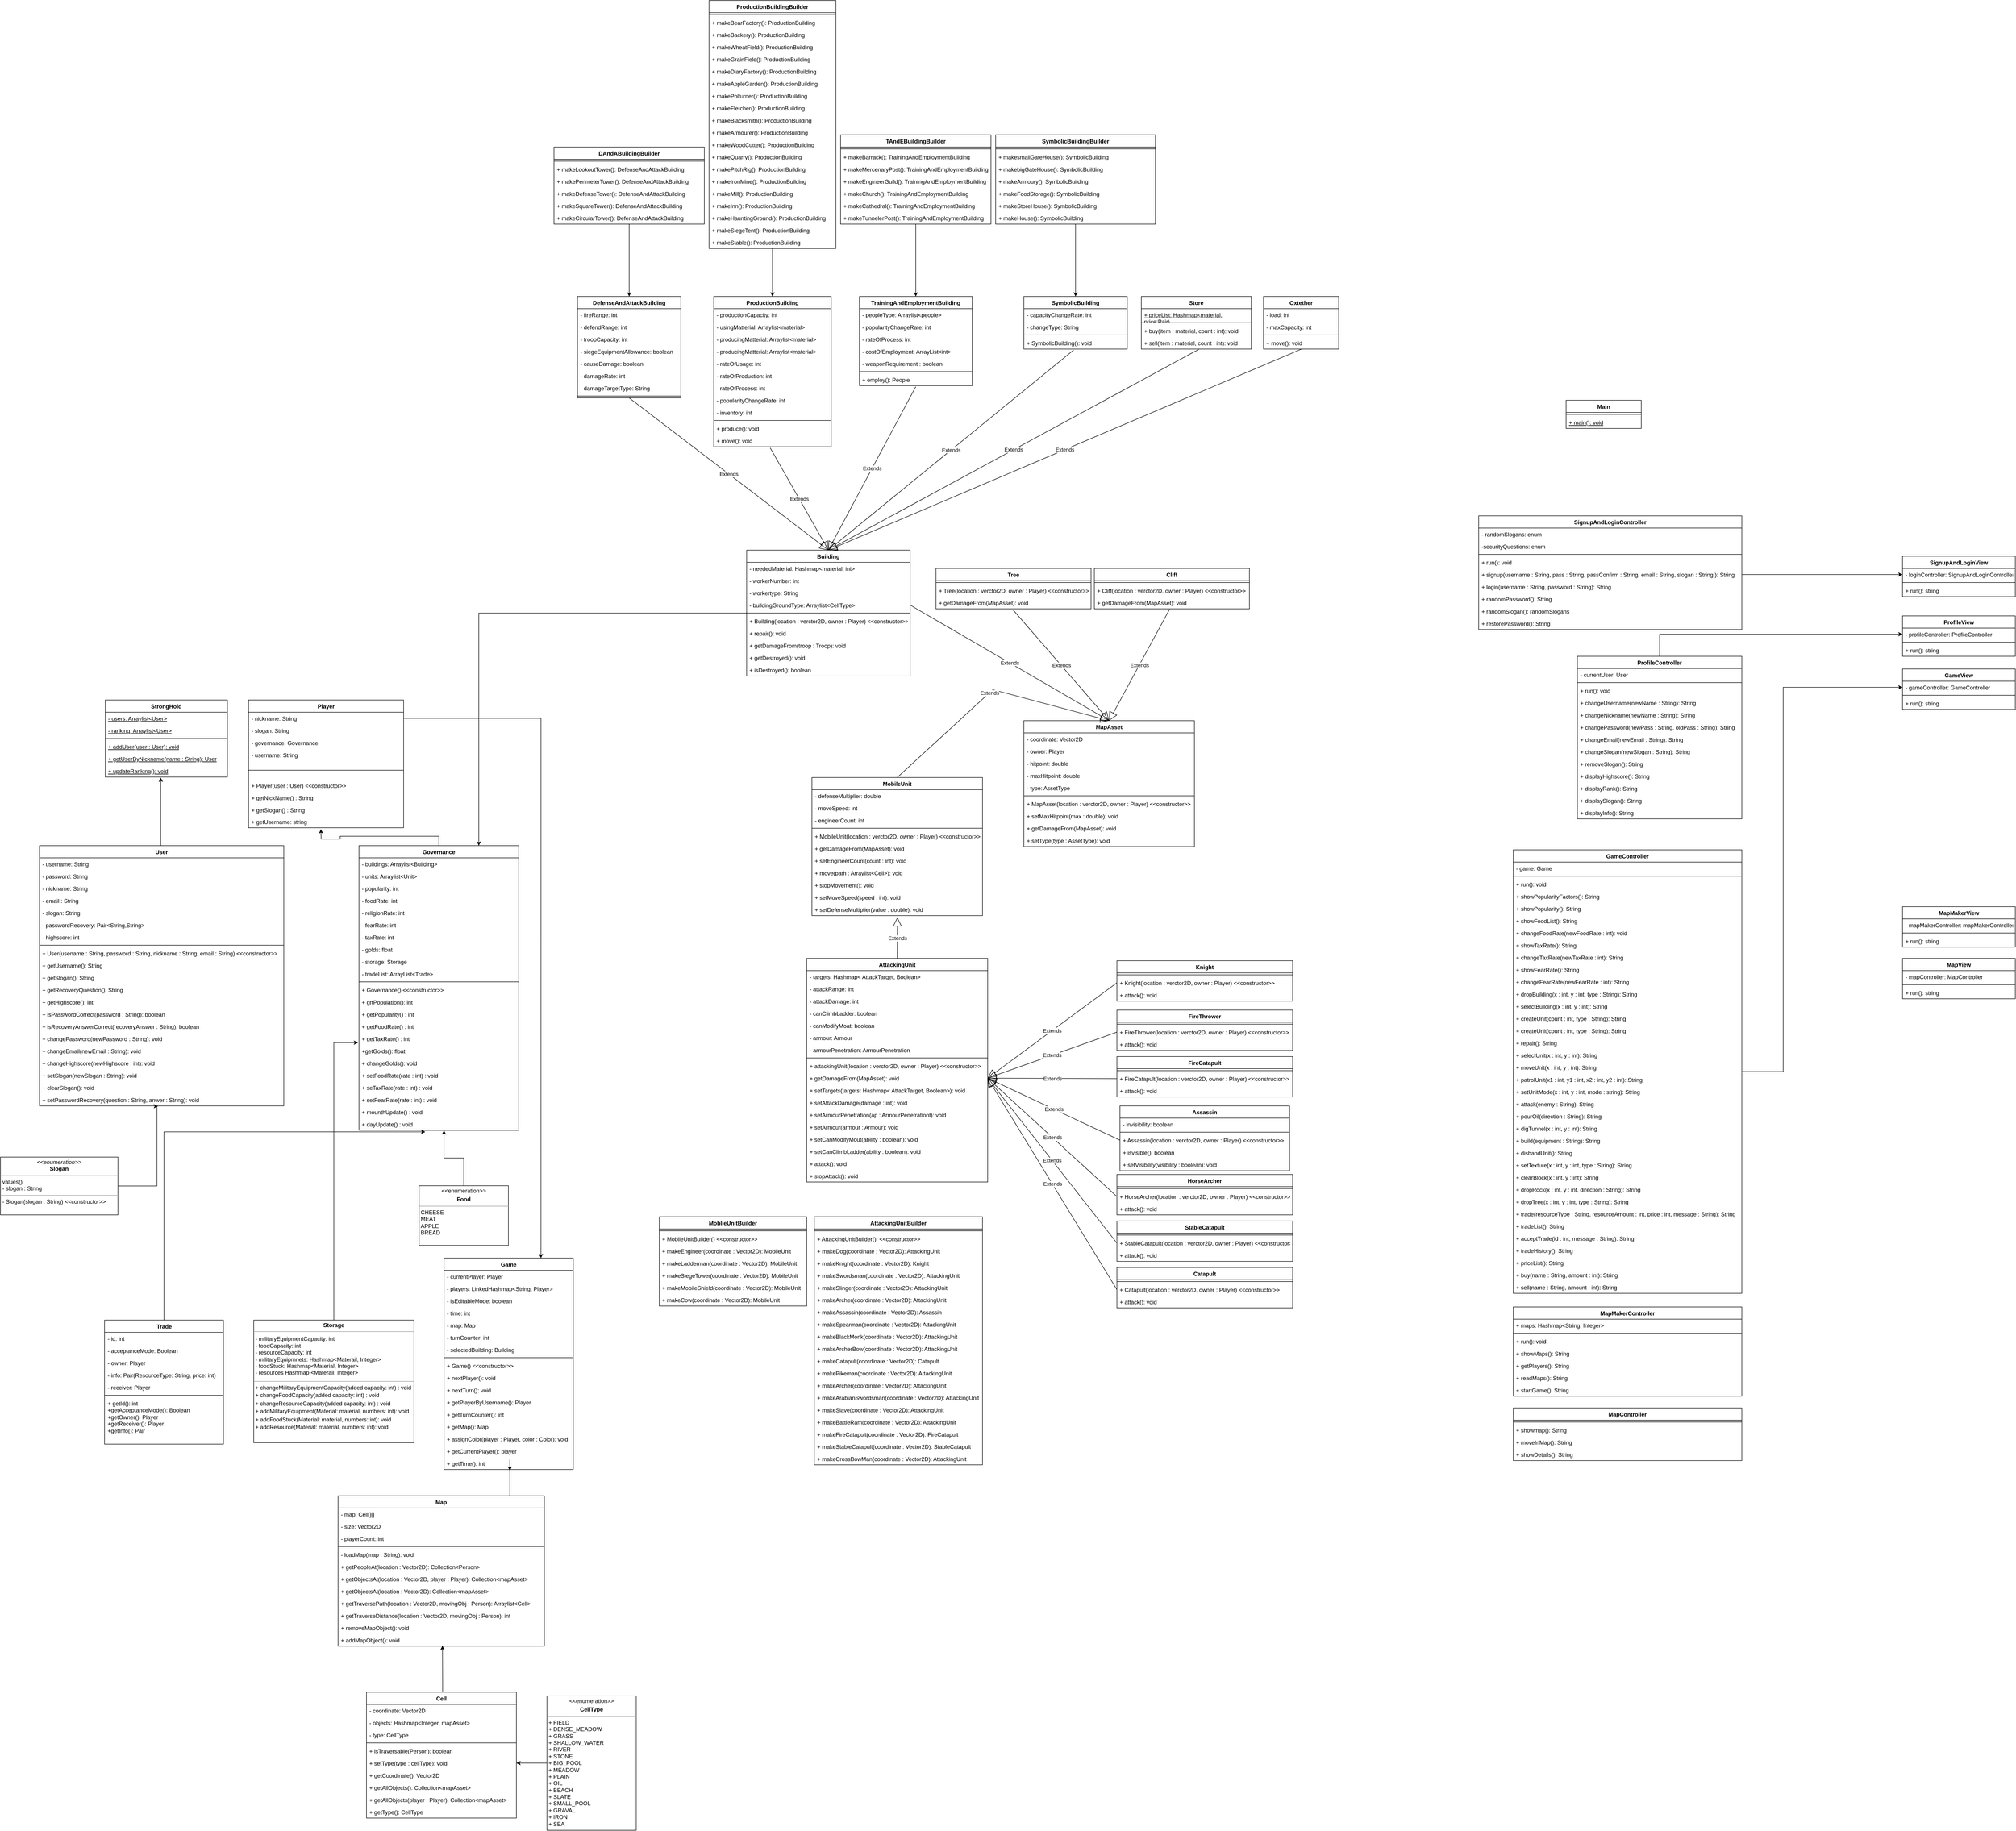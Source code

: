 <mxfile version="21.2.3" type="device" pages="2">
  <diagram id="C5RBs43oDa-KdzZeNtuy" name="Page-1">
    <mxGraphModel dx="3727" dy="1599" grid="1" gridSize="11" guides="1" tooltips="1" connect="1" arrows="1" fold="1" page="1" pageScale="1" pageWidth="827" pageHeight="1169" math="0" shadow="0">
      <root>
        <mxCell id="WIyWlLk6GJQsqaUBKTNV-0" />
        <mxCell id="WIyWlLk6GJQsqaUBKTNV-1" parent="WIyWlLk6GJQsqaUBKTNV-0" />
        <mxCell id="OBWoynFxN6DpjSvyHSXE-50" style="edgeStyle=orthogonalEdgeStyle;rounded=0;orthogonalLoop=1;jettySize=auto;html=1;" parent="WIyWlLk6GJQsqaUBKTNV-1" source="OBWoynFxN6DpjSvyHSXE-4" target="OBWoynFxN6DpjSvyHSXE-8" edge="1">
          <mxGeometry relative="1" as="geometry" />
        </mxCell>
        <mxCell id="OBWoynFxN6DpjSvyHSXE-4" value="ProductionBuildingBuilder" style="swimlane;fontStyle=1;align=center;verticalAlign=top;childLayout=stackLayout;horizontal=1;startSize=26;horizontalStack=0;resizeParent=1;resizeParentMax=0;resizeLast=0;collapsible=1;marginBottom=0;" parent="WIyWlLk6GJQsqaUBKTNV-1" vertex="1">
          <mxGeometry x="-450" y="-290" width="270" height="528" as="geometry" />
        </mxCell>
        <mxCell id="OBWoynFxN6DpjSvyHSXE-6" value="" style="line;strokeWidth=1;fillColor=none;align=left;verticalAlign=middle;spacingTop=-1;spacingLeft=3;spacingRight=3;rotatable=0;labelPosition=right;points=[];portConstraint=eastwest;strokeColor=inherit;" parent="OBWoynFxN6DpjSvyHSXE-4" vertex="1">
          <mxGeometry y="26" width="270" height="8" as="geometry" />
        </mxCell>
        <mxCell id="OBWoynFxN6DpjSvyHSXE-7" value="+ makeBearFactory(): ProductionBuilding" style="text;strokeColor=none;fillColor=none;align=left;verticalAlign=top;spacingLeft=4;spacingRight=4;overflow=hidden;rotatable=0;points=[[0,0.5],[1,0.5]];portConstraint=eastwest;" parent="OBWoynFxN6DpjSvyHSXE-4" vertex="1">
          <mxGeometry y="34" width="270" height="26" as="geometry" />
        </mxCell>
        <mxCell id="OBWoynFxN6DpjSvyHSXE-33" value="+ makeBackery(): ProductionBuilding" style="text;strokeColor=none;fillColor=none;align=left;verticalAlign=top;spacingLeft=4;spacingRight=4;overflow=hidden;rotatable=0;points=[[0,0.5],[1,0.5]];portConstraint=eastwest;" parent="OBWoynFxN6DpjSvyHSXE-4" vertex="1">
          <mxGeometry y="60" width="270" height="26" as="geometry" />
        </mxCell>
        <mxCell id="OBWoynFxN6DpjSvyHSXE-34" value="+ makeWheatField(): ProductionBuilding" style="text;strokeColor=none;fillColor=none;align=left;verticalAlign=top;spacingLeft=4;spacingRight=4;overflow=hidden;rotatable=0;points=[[0,0.5],[1,0.5]];portConstraint=eastwest;" parent="OBWoynFxN6DpjSvyHSXE-4" vertex="1">
          <mxGeometry y="86" width="270" height="26" as="geometry" />
        </mxCell>
        <mxCell id="OBWoynFxN6DpjSvyHSXE-35" value="+ makeGrainField(): ProductionBuilding" style="text;strokeColor=none;fillColor=none;align=left;verticalAlign=top;spacingLeft=4;spacingRight=4;overflow=hidden;rotatable=0;points=[[0,0.5],[1,0.5]];portConstraint=eastwest;" parent="OBWoynFxN6DpjSvyHSXE-4" vertex="1">
          <mxGeometry y="112" width="270" height="26" as="geometry" />
        </mxCell>
        <mxCell id="OBWoynFxN6DpjSvyHSXE-36" value="+ makeDiaryFactory(): ProductionBuilding" style="text;strokeColor=none;fillColor=none;align=left;verticalAlign=top;spacingLeft=4;spacingRight=4;overflow=hidden;rotatable=0;points=[[0,0.5],[1,0.5]];portConstraint=eastwest;" parent="OBWoynFxN6DpjSvyHSXE-4" vertex="1">
          <mxGeometry y="138" width="270" height="26" as="geometry" />
        </mxCell>
        <mxCell id="OBWoynFxN6DpjSvyHSXE-37" value="+ makeAppleGarden(): ProductionBuilding" style="text;strokeColor=none;fillColor=none;align=left;verticalAlign=top;spacingLeft=4;spacingRight=4;overflow=hidden;rotatable=0;points=[[0,0.5],[1,0.5]];portConstraint=eastwest;" parent="OBWoynFxN6DpjSvyHSXE-4" vertex="1">
          <mxGeometry y="164" width="270" height="26" as="geometry" />
        </mxCell>
        <mxCell id="OBWoynFxN6DpjSvyHSXE-38" value="+ makePolturner(): ProductionBuilding" style="text;strokeColor=none;fillColor=none;align=left;verticalAlign=top;spacingLeft=4;spacingRight=4;overflow=hidden;rotatable=0;points=[[0,0.5],[1,0.5]];portConstraint=eastwest;" parent="OBWoynFxN6DpjSvyHSXE-4" vertex="1">
          <mxGeometry y="190" width="270" height="26" as="geometry" />
        </mxCell>
        <mxCell id="OBWoynFxN6DpjSvyHSXE-39" value="+ makeFletcher(): ProductionBuilding" style="text;strokeColor=none;fillColor=none;align=left;verticalAlign=top;spacingLeft=4;spacingRight=4;overflow=hidden;rotatable=0;points=[[0,0.5],[1,0.5]];portConstraint=eastwest;" parent="OBWoynFxN6DpjSvyHSXE-4" vertex="1">
          <mxGeometry y="216" width="270" height="26" as="geometry" />
        </mxCell>
        <mxCell id="OBWoynFxN6DpjSvyHSXE-40" value="+ makeBlacksmith(): ProductionBuilding" style="text;strokeColor=none;fillColor=none;align=left;verticalAlign=top;spacingLeft=4;spacingRight=4;overflow=hidden;rotatable=0;points=[[0,0.5],[1,0.5]];portConstraint=eastwest;" parent="OBWoynFxN6DpjSvyHSXE-4" vertex="1">
          <mxGeometry y="242" width="270" height="26" as="geometry" />
        </mxCell>
        <mxCell id="OBWoynFxN6DpjSvyHSXE-41" value="+ makeArmourer(): ProductionBuilding" style="text;strokeColor=none;fillColor=none;align=left;verticalAlign=top;spacingLeft=4;spacingRight=4;overflow=hidden;rotatable=0;points=[[0,0.5],[1,0.5]];portConstraint=eastwest;" parent="OBWoynFxN6DpjSvyHSXE-4" vertex="1">
          <mxGeometry y="268" width="270" height="26" as="geometry" />
        </mxCell>
        <mxCell id="OBWoynFxN6DpjSvyHSXE-42" value="+ makeWoodCutter(): ProductionBuilding" style="text;strokeColor=none;fillColor=none;align=left;verticalAlign=top;spacingLeft=4;spacingRight=4;overflow=hidden;rotatable=0;points=[[0,0.5],[1,0.5]];portConstraint=eastwest;" parent="OBWoynFxN6DpjSvyHSXE-4" vertex="1">
          <mxGeometry y="294" width="270" height="26" as="geometry" />
        </mxCell>
        <mxCell id="OBWoynFxN6DpjSvyHSXE-43" value="+ makeQuarry(): ProductionBuilding" style="text;strokeColor=none;fillColor=none;align=left;verticalAlign=top;spacingLeft=4;spacingRight=4;overflow=hidden;rotatable=0;points=[[0,0.5],[1,0.5]];portConstraint=eastwest;" parent="OBWoynFxN6DpjSvyHSXE-4" vertex="1">
          <mxGeometry y="320" width="270" height="26" as="geometry" />
        </mxCell>
        <mxCell id="OBWoynFxN6DpjSvyHSXE-44" value="+ makePitchRig(): ProductionBuilding" style="text;strokeColor=none;fillColor=none;align=left;verticalAlign=top;spacingLeft=4;spacingRight=4;overflow=hidden;rotatable=0;points=[[0,0.5],[1,0.5]];portConstraint=eastwest;" parent="OBWoynFxN6DpjSvyHSXE-4" vertex="1">
          <mxGeometry y="346" width="270" height="26" as="geometry" />
        </mxCell>
        <mxCell id="OBWoynFxN6DpjSvyHSXE-45" value="+ makeIronMine(): ProductionBuilding" style="text;strokeColor=none;fillColor=none;align=left;verticalAlign=top;spacingLeft=4;spacingRight=4;overflow=hidden;rotatable=0;points=[[0,0.5],[1,0.5]];portConstraint=eastwest;" parent="OBWoynFxN6DpjSvyHSXE-4" vertex="1">
          <mxGeometry y="372" width="270" height="26" as="geometry" />
        </mxCell>
        <mxCell id="OBWoynFxN6DpjSvyHSXE-46" value="+ makeMill(): ProductionBuilding" style="text;strokeColor=none;fillColor=none;align=left;verticalAlign=top;spacingLeft=4;spacingRight=4;overflow=hidden;rotatable=0;points=[[0,0.5],[1,0.5]];portConstraint=eastwest;" parent="OBWoynFxN6DpjSvyHSXE-4" vertex="1">
          <mxGeometry y="398" width="270" height="26" as="geometry" />
        </mxCell>
        <mxCell id="OBWoynFxN6DpjSvyHSXE-47" value="+ makeInn(): ProductionBuilding" style="text;strokeColor=none;fillColor=none;align=left;verticalAlign=top;spacingLeft=4;spacingRight=4;overflow=hidden;rotatable=0;points=[[0,0.5],[1,0.5]];portConstraint=eastwest;" parent="OBWoynFxN6DpjSvyHSXE-4" vertex="1">
          <mxGeometry y="424" width="270" height="26" as="geometry" />
        </mxCell>
        <mxCell id="OBWoynFxN6DpjSvyHSXE-48" value="+ makeHauntingGround(): ProductionBuilding" style="text;strokeColor=none;fillColor=none;align=left;verticalAlign=top;spacingLeft=4;spacingRight=4;overflow=hidden;rotatable=0;points=[[0,0.5],[1,0.5]];portConstraint=eastwest;" parent="OBWoynFxN6DpjSvyHSXE-4" vertex="1">
          <mxGeometry y="450" width="270" height="26" as="geometry" />
        </mxCell>
        <mxCell id="OBWoynFxN6DpjSvyHSXE-49" value="+ makeSiegeTent(): ProductionBuilding" style="text;strokeColor=none;fillColor=none;align=left;verticalAlign=top;spacingLeft=4;spacingRight=4;overflow=hidden;rotatable=0;points=[[0,0.5],[1,0.5]];portConstraint=eastwest;" parent="OBWoynFxN6DpjSvyHSXE-4" vertex="1">
          <mxGeometry y="476" width="270" height="26" as="geometry" />
        </mxCell>
        <mxCell id="OBWoynFxN6DpjSvyHSXE-91" value="+ makeStable(): ProductionBuilding" style="text;strokeColor=none;fillColor=none;align=left;verticalAlign=top;spacingLeft=4;spacingRight=4;overflow=hidden;rotatable=0;points=[[0,0.5],[1,0.5]];portConstraint=eastwest;" parent="OBWoynFxN6DpjSvyHSXE-4" vertex="1">
          <mxGeometry y="502" width="270" height="26" as="geometry" />
        </mxCell>
        <mxCell id="OBWoynFxN6DpjSvyHSXE-8" value="ProductionBuilding" style="swimlane;fontStyle=1;align=center;verticalAlign=top;childLayout=stackLayout;horizontal=1;startSize=26;horizontalStack=0;resizeParent=1;resizeParentMax=0;resizeLast=0;collapsible=1;marginBottom=0;" parent="WIyWlLk6GJQsqaUBKTNV-1" vertex="1">
          <mxGeometry x="-440" y="340" width="250" height="320" as="geometry" />
        </mxCell>
        <mxCell id="OBWoynFxN6DpjSvyHSXE-9" value="- productionCapacity: int" style="text;strokeColor=none;fillColor=none;align=left;verticalAlign=top;spacingLeft=4;spacingRight=4;overflow=hidden;rotatable=0;points=[[0,0.5],[1,0.5]];portConstraint=eastwest;" parent="OBWoynFxN6DpjSvyHSXE-8" vertex="1">
          <mxGeometry y="26" width="250" height="26" as="geometry" />
        </mxCell>
        <mxCell id="OBWoynFxN6DpjSvyHSXE-51" value="- usingMatterial: Arraylist&lt;material&gt;" style="text;strokeColor=none;fillColor=none;align=left;verticalAlign=top;spacingLeft=4;spacingRight=4;overflow=hidden;rotatable=0;points=[[0,0.5],[1,0.5]];portConstraint=eastwest;" parent="OBWoynFxN6DpjSvyHSXE-8" vertex="1">
          <mxGeometry y="52" width="250" height="26" as="geometry" />
        </mxCell>
        <mxCell id="OBWoynFxN6DpjSvyHSXE-52" value="- producingMatterial: Arraylist&lt;material&gt;" style="text;strokeColor=none;fillColor=none;align=left;verticalAlign=top;spacingLeft=4;spacingRight=4;overflow=hidden;rotatable=0;points=[[0,0.5],[1,0.5]];portConstraint=eastwest;" parent="OBWoynFxN6DpjSvyHSXE-8" vertex="1">
          <mxGeometry y="78" width="250" height="26" as="geometry" />
        </mxCell>
        <mxCell id="OBWoynFxN6DpjSvyHSXE-53" value="- producingMatterial: Arraylist&lt;material&gt;" style="text;strokeColor=none;fillColor=none;align=left;verticalAlign=top;spacingLeft=4;spacingRight=4;overflow=hidden;rotatable=0;points=[[0,0.5],[1,0.5]];portConstraint=eastwest;" parent="OBWoynFxN6DpjSvyHSXE-8" vertex="1">
          <mxGeometry y="104" width="250" height="26" as="geometry" />
        </mxCell>
        <mxCell id="OBWoynFxN6DpjSvyHSXE-54" value="- rateOfUsage: int" style="text;strokeColor=none;fillColor=none;align=left;verticalAlign=top;spacingLeft=4;spacingRight=4;overflow=hidden;rotatable=0;points=[[0,0.5],[1,0.5]];portConstraint=eastwest;" parent="OBWoynFxN6DpjSvyHSXE-8" vertex="1">
          <mxGeometry y="130" width="250" height="26" as="geometry" />
        </mxCell>
        <mxCell id="OBWoynFxN6DpjSvyHSXE-55" value="- rateOfProduction: int" style="text;strokeColor=none;fillColor=none;align=left;verticalAlign=top;spacingLeft=4;spacingRight=4;overflow=hidden;rotatable=0;points=[[0,0.5],[1,0.5]];portConstraint=eastwest;" parent="OBWoynFxN6DpjSvyHSXE-8" vertex="1">
          <mxGeometry y="156" width="250" height="26" as="geometry" />
        </mxCell>
        <mxCell id="OBWoynFxN6DpjSvyHSXE-56" value="- rateOfProcess: int" style="text;strokeColor=none;fillColor=none;align=left;verticalAlign=top;spacingLeft=4;spacingRight=4;overflow=hidden;rotatable=0;points=[[0,0.5],[1,0.5]];portConstraint=eastwest;" parent="OBWoynFxN6DpjSvyHSXE-8" vertex="1">
          <mxGeometry y="182" width="250" height="26" as="geometry" />
        </mxCell>
        <mxCell id="OBWoynFxN6DpjSvyHSXE-57" value="- popularityChangeRate: int" style="text;strokeColor=none;fillColor=none;align=left;verticalAlign=top;spacingLeft=4;spacingRight=4;overflow=hidden;rotatable=0;points=[[0,0.5],[1,0.5]];portConstraint=eastwest;" parent="OBWoynFxN6DpjSvyHSXE-8" vertex="1">
          <mxGeometry y="208" width="250" height="26" as="geometry" />
        </mxCell>
        <mxCell id="OBWoynFxN6DpjSvyHSXE-59" value="- inventory: int" style="text;strokeColor=none;fillColor=none;align=left;verticalAlign=top;spacingLeft=4;spacingRight=4;overflow=hidden;rotatable=0;points=[[0,0.5],[1,0.5]];portConstraint=eastwest;" parent="OBWoynFxN6DpjSvyHSXE-8" vertex="1">
          <mxGeometry y="234" width="250" height="26" as="geometry" />
        </mxCell>
        <mxCell id="OBWoynFxN6DpjSvyHSXE-10" value="" style="line;strokeWidth=1;fillColor=none;align=left;verticalAlign=middle;spacingTop=-1;spacingLeft=3;spacingRight=3;rotatable=0;labelPosition=right;points=[];portConstraint=eastwest;strokeColor=inherit;" parent="OBWoynFxN6DpjSvyHSXE-8" vertex="1">
          <mxGeometry y="260" width="250" height="8" as="geometry" />
        </mxCell>
        <mxCell id="OBWoynFxN6DpjSvyHSXE-11" value="+ produce(): void" style="text;strokeColor=none;fillColor=none;align=left;verticalAlign=top;spacingLeft=4;spacingRight=4;overflow=hidden;rotatable=0;points=[[0,0.5],[1,0.5]];portConstraint=eastwest;" parent="OBWoynFxN6DpjSvyHSXE-8" vertex="1">
          <mxGeometry y="268" width="250" height="26" as="geometry" />
        </mxCell>
        <mxCell id="OBWoynFxN6DpjSvyHSXE-60" value="+ move(): void" style="text;strokeColor=none;fillColor=none;align=left;verticalAlign=top;spacingLeft=4;spacingRight=4;overflow=hidden;rotatable=0;points=[[0,0.5],[1,0.5]];portConstraint=eastwest;" parent="OBWoynFxN6DpjSvyHSXE-8" vertex="1">
          <mxGeometry y="294" width="250" height="26" as="geometry" />
        </mxCell>
        <mxCell id="OBWoynFxN6DpjSvyHSXE-12" value="TrainingAndEmploymentBuilding" style="swimlane;fontStyle=1;align=center;verticalAlign=top;childLayout=stackLayout;horizontal=1;startSize=26;horizontalStack=0;resizeParent=1;resizeParentMax=0;resizeLast=0;collapsible=1;marginBottom=0;" parent="WIyWlLk6GJQsqaUBKTNV-1" vertex="1">
          <mxGeometry x="-130" y="340" width="240" height="190" as="geometry" />
        </mxCell>
        <mxCell id="OBWoynFxN6DpjSvyHSXE-13" value="- peopleType: Arraylist&lt;people&gt;" style="text;strokeColor=none;fillColor=none;align=left;verticalAlign=top;spacingLeft=4;spacingRight=4;overflow=hidden;rotatable=0;points=[[0,0.5],[1,0.5]];portConstraint=eastwest;" parent="OBWoynFxN6DpjSvyHSXE-12" vertex="1">
          <mxGeometry y="26" width="240" height="26" as="geometry" />
        </mxCell>
        <mxCell id="OBWoynFxN6DpjSvyHSXE-74" value="- popularityChangeRate: int" style="text;strokeColor=none;fillColor=none;align=left;verticalAlign=top;spacingLeft=4;spacingRight=4;overflow=hidden;rotatable=0;points=[[0,0.5],[1,0.5]];portConstraint=eastwest;" parent="OBWoynFxN6DpjSvyHSXE-12" vertex="1">
          <mxGeometry y="52" width="240" height="26" as="geometry" />
        </mxCell>
        <mxCell id="OBWoynFxN6DpjSvyHSXE-75" value="- rateOfProcess: int" style="text;strokeColor=none;fillColor=none;align=left;verticalAlign=top;spacingLeft=4;spacingRight=4;overflow=hidden;rotatable=0;points=[[0,0.5],[1,0.5]];portConstraint=eastwest;" parent="OBWoynFxN6DpjSvyHSXE-12" vertex="1">
          <mxGeometry y="78" width="240" height="26" as="geometry" />
        </mxCell>
        <mxCell id="OBWoynFxN6DpjSvyHSXE-76" value="- costOfEmployment: ArrayList&lt;int&gt;" style="text;strokeColor=none;fillColor=none;align=left;verticalAlign=top;spacingLeft=4;spacingRight=4;overflow=hidden;rotatable=0;points=[[0,0.5],[1,0.5]];portConstraint=eastwest;" parent="OBWoynFxN6DpjSvyHSXE-12" vertex="1">
          <mxGeometry y="104" width="240" height="26" as="geometry" />
        </mxCell>
        <mxCell id="OBWoynFxN6DpjSvyHSXE-92" value="- weaponRequirement : boolean" style="text;strokeColor=none;fillColor=none;align=left;verticalAlign=top;spacingLeft=4;spacingRight=4;overflow=hidden;rotatable=0;points=[[0,0.5],[1,0.5]];portConstraint=eastwest;" parent="OBWoynFxN6DpjSvyHSXE-12" vertex="1">
          <mxGeometry y="130" width="240" height="26" as="geometry" />
        </mxCell>
        <mxCell id="OBWoynFxN6DpjSvyHSXE-14" value="" style="line;strokeWidth=1;fillColor=none;align=left;verticalAlign=middle;spacingTop=-1;spacingLeft=3;spacingRight=3;rotatable=0;labelPosition=right;points=[];portConstraint=eastwest;strokeColor=inherit;" parent="OBWoynFxN6DpjSvyHSXE-12" vertex="1">
          <mxGeometry y="156" width="240" height="8" as="geometry" />
        </mxCell>
        <mxCell id="OBWoynFxN6DpjSvyHSXE-73" value="+ employ(): People" style="text;strokeColor=none;fillColor=none;align=left;verticalAlign=top;spacingLeft=4;spacingRight=4;overflow=hidden;rotatable=0;points=[[0,0.5],[1,0.5]];portConstraint=eastwest;" parent="OBWoynFxN6DpjSvyHSXE-12" vertex="1">
          <mxGeometry y="164" width="240" height="26" as="geometry" />
        </mxCell>
        <mxCell id="OBWoynFxN6DpjSvyHSXE-16" value="SymbolicBuilding" style="swimlane;fontStyle=1;align=center;verticalAlign=top;childLayout=stackLayout;horizontal=1;startSize=26;horizontalStack=0;resizeParent=1;resizeParentMax=0;resizeLast=0;collapsible=1;marginBottom=0;" parent="WIyWlLk6GJQsqaUBKTNV-1" vertex="1">
          <mxGeometry x="220" y="340" width="220" height="112" as="geometry" />
        </mxCell>
        <mxCell id="OBWoynFxN6DpjSvyHSXE-104" value="- capacityChangeRate: int" style="text;strokeColor=none;fillColor=none;align=left;verticalAlign=top;spacingLeft=4;spacingRight=4;overflow=hidden;rotatable=0;points=[[0,0.5],[1,0.5]];portConstraint=eastwest;" parent="OBWoynFxN6DpjSvyHSXE-16" vertex="1">
          <mxGeometry y="26" width="220" height="26" as="geometry" />
        </mxCell>
        <mxCell id="OBWoynFxN6DpjSvyHSXE-105" value="- changeType: String" style="text;strokeColor=none;fillColor=none;align=left;verticalAlign=top;spacingLeft=4;spacingRight=4;overflow=hidden;rotatable=0;points=[[0,0.5],[1,0.5]];portConstraint=eastwest;" parent="OBWoynFxN6DpjSvyHSXE-16" vertex="1">
          <mxGeometry y="52" width="220" height="26" as="geometry" />
        </mxCell>
        <mxCell id="OBWoynFxN6DpjSvyHSXE-18" value="" style="line;strokeWidth=1;fillColor=none;align=left;verticalAlign=middle;spacingTop=-1;spacingLeft=3;spacingRight=3;rotatable=0;labelPosition=right;points=[];portConstraint=eastwest;strokeColor=inherit;" parent="OBWoynFxN6DpjSvyHSXE-16" vertex="1">
          <mxGeometry y="78" width="220" height="8" as="geometry" />
        </mxCell>
        <mxCell id="OBWoynFxN6DpjSvyHSXE-19" value="+ SymbolicBuilding(): void" style="text;strokeColor=none;fillColor=none;align=left;verticalAlign=top;spacingLeft=4;spacingRight=4;overflow=hidden;rotatable=0;points=[[0,0.5],[1,0.5]];portConstraint=eastwest;" parent="OBWoynFxN6DpjSvyHSXE-16" vertex="1">
          <mxGeometry y="86" width="220" height="26" as="geometry" />
        </mxCell>
        <mxCell id="OBWoynFxN6DpjSvyHSXE-24" value="DefenseAndAttackBuilding" style="swimlane;fontStyle=1;align=center;verticalAlign=top;childLayout=stackLayout;horizontal=1;startSize=26;horizontalStack=0;resizeParent=1;resizeParentMax=0;resizeLast=0;collapsible=1;marginBottom=0;" parent="WIyWlLk6GJQsqaUBKTNV-1" vertex="1">
          <mxGeometry x="-730" y="340" width="220" height="216" as="geometry" />
        </mxCell>
        <mxCell id="OBWoynFxN6DpjSvyHSXE-25" value="- fireRange: int" style="text;strokeColor=none;fillColor=none;align=left;verticalAlign=top;spacingLeft=4;spacingRight=4;overflow=hidden;rotatable=0;points=[[0,0.5],[1,0.5]];portConstraint=eastwest;" parent="OBWoynFxN6DpjSvyHSXE-24" vertex="1">
          <mxGeometry y="26" width="220" height="26" as="geometry" />
        </mxCell>
        <mxCell id="OBWoynFxN6DpjSvyHSXE-123" value="- defendRange: int" style="text;strokeColor=none;fillColor=none;align=left;verticalAlign=top;spacingLeft=4;spacingRight=4;overflow=hidden;rotatable=0;points=[[0,0.5],[1,0.5]];portConstraint=eastwest;" parent="OBWoynFxN6DpjSvyHSXE-24" vertex="1">
          <mxGeometry y="52" width="220" height="26" as="geometry" />
        </mxCell>
        <mxCell id="OBWoynFxN6DpjSvyHSXE-124" value="- troopCapacity: int" style="text;strokeColor=none;fillColor=none;align=left;verticalAlign=top;spacingLeft=4;spacingRight=4;overflow=hidden;rotatable=0;points=[[0,0.5],[1,0.5]];portConstraint=eastwest;" parent="OBWoynFxN6DpjSvyHSXE-24" vertex="1">
          <mxGeometry y="78" width="220" height="26" as="geometry" />
        </mxCell>
        <mxCell id="OBWoynFxN6DpjSvyHSXE-125" value="- siegeEquipmentAllowance: boolean" style="text;strokeColor=none;fillColor=none;align=left;verticalAlign=top;spacingLeft=4;spacingRight=4;overflow=hidden;rotatable=0;points=[[0,0.5],[1,0.5]];portConstraint=eastwest;" parent="OBWoynFxN6DpjSvyHSXE-24" vertex="1">
          <mxGeometry y="104" width="220" height="26" as="geometry" />
        </mxCell>
        <mxCell id="OBWoynFxN6DpjSvyHSXE-126" value="- causeDamage: boolean" style="text;strokeColor=none;fillColor=none;align=left;verticalAlign=top;spacingLeft=4;spacingRight=4;overflow=hidden;rotatable=0;points=[[0,0.5],[1,0.5]];portConstraint=eastwest;" parent="OBWoynFxN6DpjSvyHSXE-24" vertex="1">
          <mxGeometry y="130" width="220" height="26" as="geometry" />
        </mxCell>
        <mxCell id="OBWoynFxN6DpjSvyHSXE-127" value="- damageRate: int" style="text;strokeColor=none;fillColor=none;align=left;verticalAlign=top;spacingLeft=4;spacingRight=4;overflow=hidden;rotatable=0;points=[[0,0.5],[1,0.5]];portConstraint=eastwest;" parent="OBWoynFxN6DpjSvyHSXE-24" vertex="1">
          <mxGeometry y="156" width="220" height="26" as="geometry" />
        </mxCell>
        <mxCell id="OBWoynFxN6DpjSvyHSXE-128" value="- damageTargetType: String" style="text;strokeColor=none;fillColor=none;align=left;verticalAlign=top;spacingLeft=4;spacingRight=4;overflow=hidden;rotatable=0;points=[[0,0.5],[1,0.5]];portConstraint=eastwest;" parent="OBWoynFxN6DpjSvyHSXE-24" vertex="1">
          <mxGeometry y="182" width="220" height="26" as="geometry" />
        </mxCell>
        <mxCell id="OBWoynFxN6DpjSvyHSXE-26" value="" style="line;strokeWidth=1;fillColor=none;align=left;verticalAlign=middle;spacingTop=-1;spacingLeft=3;spacingRight=3;rotatable=0;labelPosition=right;points=[];portConstraint=eastwest;strokeColor=inherit;" parent="OBWoynFxN6DpjSvyHSXE-24" vertex="1">
          <mxGeometry y="208" width="220" height="8" as="geometry" />
        </mxCell>
        <mxCell id="OBWoynFxN6DpjSvyHSXE-77" style="edgeStyle=orthogonalEdgeStyle;rounded=0;orthogonalLoop=1;jettySize=auto;html=1;entryX=0.5;entryY=0;entryDx=0;entryDy=0;" parent="WIyWlLk6GJQsqaUBKTNV-1" source="OBWoynFxN6DpjSvyHSXE-61" target="OBWoynFxN6DpjSvyHSXE-12" edge="1">
          <mxGeometry relative="1" as="geometry" />
        </mxCell>
        <mxCell id="OBWoynFxN6DpjSvyHSXE-61" value="TAndEBuildingBuilder" style="swimlane;fontStyle=1;align=center;verticalAlign=top;childLayout=stackLayout;horizontal=1;startSize=26;horizontalStack=0;resizeParent=1;resizeParentMax=0;resizeLast=0;collapsible=1;marginBottom=0;" parent="WIyWlLk6GJQsqaUBKTNV-1" vertex="1">
          <mxGeometry x="-170" y="-4" width="320" height="190" as="geometry" />
        </mxCell>
        <mxCell id="OBWoynFxN6DpjSvyHSXE-63" value="" style="line;strokeWidth=1;fillColor=none;align=left;verticalAlign=middle;spacingTop=-1;spacingLeft=3;spacingRight=3;rotatable=0;labelPosition=right;points=[];portConstraint=eastwest;strokeColor=inherit;" parent="OBWoynFxN6DpjSvyHSXE-61" vertex="1">
          <mxGeometry y="26" width="320" height="8" as="geometry" />
        </mxCell>
        <mxCell id="OBWoynFxN6DpjSvyHSXE-64" value="+ makeBarrack(): TrainingAndEmploymentBuilding" style="text;strokeColor=none;fillColor=none;align=left;verticalAlign=top;spacingLeft=4;spacingRight=4;overflow=hidden;rotatable=0;points=[[0,0.5],[1,0.5]];portConstraint=eastwest;" parent="OBWoynFxN6DpjSvyHSXE-61" vertex="1">
          <mxGeometry y="34" width="320" height="26" as="geometry" />
        </mxCell>
        <mxCell id="OBWoynFxN6DpjSvyHSXE-65" value="+ makeMercenaryPost(): TrainingAndEmploymentBuilding" style="text;strokeColor=none;fillColor=none;align=left;verticalAlign=top;spacingLeft=4;spacingRight=4;overflow=hidden;rotatable=0;points=[[0,0.5],[1,0.5]];portConstraint=eastwest;" parent="OBWoynFxN6DpjSvyHSXE-61" vertex="1">
          <mxGeometry y="60" width="320" height="26" as="geometry" />
        </mxCell>
        <mxCell id="OBWoynFxN6DpjSvyHSXE-66" value="+ makeEngineerGuild(): TrainingAndEmploymentBuilding" style="text;strokeColor=none;fillColor=none;align=left;verticalAlign=top;spacingLeft=4;spacingRight=4;overflow=hidden;rotatable=0;points=[[0,0.5],[1,0.5]];portConstraint=eastwest;" parent="OBWoynFxN6DpjSvyHSXE-61" vertex="1">
          <mxGeometry y="86" width="320" height="26" as="geometry" />
        </mxCell>
        <mxCell id="OBWoynFxN6DpjSvyHSXE-67" value="+ makeChurch(): TrainingAndEmploymentBuilding" style="text;strokeColor=none;fillColor=none;align=left;verticalAlign=top;spacingLeft=4;spacingRight=4;overflow=hidden;rotatable=0;points=[[0,0.5],[1,0.5]];portConstraint=eastwest;" parent="OBWoynFxN6DpjSvyHSXE-61" vertex="1">
          <mxGeometry y="112" width="320" height="26" as="geometry" />
        </mxCell>
        <mxCell id="OBWoynFxN6DpjSvyHSXE-70" value="+ makeCathedral(): TrainingAndEmploymentBuilding" style="text;strokeColor=none;fillColor=none;align=left;verticalAlign=top;spacingLeft=4;spacingRight=4;overflow=hidden;rotatable=0;points=[[0,0.5],[1,0.5]];portConstraint=eastwest;" parent="OBWoynFxN6DpjSvyHSXE-61" vertex="1">
          <mxGeometry y="138" width="320" height="26" as="geometry" />
        </mxCell>
        <mxCell id="OBWoynFxN6DpjSvyHSXE-72" value="+ makeTunnelerPost(): TrainingAndEmploymentBuilding" style="text;strokeColor=none;fillColor=none;align=left;verticalAlign=top;spacingLeft=4;spacingRight=4;overflow=hidden;rotatable=0;points=[[0,0.5],[1,0.5]];portConstraint=eastwest;" parent="OBWoynFxN6DpjSvyHSXE-61" vertex="1">
          <mxGeometry y="164" width="320" height="26" as="geometry" />
        </mxCell>
        <mxCell id="OBWoynFxN6DpjSvyHSXE-107" style="edgeStyle=orthogonalEdgeStyle;rounded=0;orthogonalLoop=1;jettySize=auto;html=1;entryX=0.5;entryY=0;entryDx=0;entryDy=0;" parent="WIyWlLk6GJQsqaUBKTNV-1" source="OBWoynFxN6DpjSvyHSXE-94" target="OBWoynFxN6DpjSvyHSXE-16" edge="1">
          <mxGeometry relative="1" as="geometry" />
        </mxCell>
        <mxCell id="OBWoynFxN6DpjSvyHSXE-94" value="SymbolicBuildingBuilder" style="swimlane;fontStyle=1;align=center;verticalAlign=top;childLayout=stackLayout;horizontal=1;startSize=26;horizontalStack=0;resizeParent=1;resizeParentMax=0;resizeLast=0;collapsible=1;marginBottom=0;" parent="WIyWlLk6GJQsqaUBKTNV-1" vertex="1">
          <mxGeometry x="160" y="-4" width="340" height="190" as="geometry" />
        </mxCell>
        <mxCell id="OBWoynFxN6DpjSvyHSXE-95" value="" style="line;strokeWidth=1;fillColor=none;align=left;verticalAlign=middle;spacingTop=-1;spacingLeft=3;spacingRight=3;rotatable=0;labelPosition=right;points=[];portConstraint=eastwest;strokeColor=inherit;" parent="OBWoynFxN6DpjSvyHSXE-94" vertex="1">
          <mxGeometry y="26" width="340" height="8" as="geometry" />
        </mxCell>
        <mxCell id="OBWoynFxN6DpjSvyHSXE-102" value="+ makesmallGateHouse(): SymbolicBuilding" style="text;strokeColor=none;fillColor=none;align=left;verticalAlign=top;spacingLeft=4;spacingRight=4;overflow=hidden;rotatable=0;points=[[0,0.5],[1,0.5]];portConstraint=eastwest;" parent="OBWoynFxN6DpjSvyHSXE-94" vertex="1">
          <mxGeometry y="34" width="340" height="26" as="geometry" />
        </mxCell>
        <mxCell id="OBWoynFxN6DpjSvyHSXE-103" value="+ makebigGateHouse(): SymbolicBuilding" style="text;strokeColor=none;fillColor=none;align=left;verticalAlign=top;spacingLeft=4;spacingRight=4;overflow=hidden;rotatable=0;points=[[0,0.5],[1,0.5]];portConstraint=eastwest;" parent="OBWoynFxN6DpjSvyHSXE-94" vertex="1">
          <mxGeometry y="60" width="340" height="26" as="geometry" />
        </mxCell>
        <mxCell id="OBWoynFxN6DpjSvyHSXE-80" value="+ makeArmoury(): SymbolicBuilding" style="text;strokeColor=none;fillColor=none;align=left;verticalAlign=top;spacingLeft=4;spacingRight=4;overflow=hidden;rotatable=0;points=[[0,0.5],[1,0.5]];portConstraint=eastwest;" parent="OBWoynFxN6DpjSvyHSXE-94" vertex="1">
          <mxGeometry y="86" width="340" height="26" as="geometry" />
        </mxCell>
        <mxCell id="OBWoynFxN6DpjSvyHSXE-88" value="+ makeFoodStorage(): SymbolicBuilding" style="text;strokeColor=none;fillColor=none;align=left;verticalAlign=top;spacingLeft=4;spacingRight=4;overflow=hidden;rotatable=0;points=[[0,0.5],[1,0.5]];portConstraint=eastwest;" parent="OBWoynFxN6DpjSvyHSXE-94" vertex="1">
          <mxGeometry y="112" width="340" height="26" as="geometry" />
        </mxCell>
        <mxCell id="OBWoynFxN6DpjSvyHSXE-87" value="+ makeStoreHouse(): SymbolicBuilding" style="text;strokeColor=none;fillColor=none;align=left;verticalAlign=top;spacingLeft=4;spacingRight=4;overflow=hidden;rotatable=0;points=[[0,0.5],[1,0.5]];portConstraint=eastwest;" parent="OBWoynFxN6DpjSvyHSXE-94" vertex="1">
          <mxGeometry y="138" width="340" height="26" as="geometry" />
        </mxCell>
        <mxCell id="OBWoynFxN6DpjSvyHSXE-106" value="+ makeHouse(): SymbolicBuilding" style="text;strokeColor=none;fillColor=none;align=left;verticalAlign=top;spacingLeft=4;spacingRight=4;overflow=hidden;rotatable=0;points=[[0,0.5],[1,0.5]];portConstraint=eastwest;" parent="OBWoynFxN6DpjSvyHSXE-94" vertex="1">
          <mxGeometry y="164" width="340" height="26" as="geometry" />
        </mxCell>
        <mxCell id="OBWoynFxN6DpjSvyHSXE-129" style="edgeStyle=orthogonalEdgeStyle;rounded=0;orthogonalLoop=1;jettySize=auto;html=1;entryX=0.5;entryY=0;entryDx=0;entryDy=0;" parent="WIyWlLk6GJQsqaUBKTNV-1" source="OBWoynFxN6DpjSvyHSXE-108" target="OBWoynFxN6DpjSvyHSXE-24" edge="1">
          <mxGeometry relative="1" as="geometry" />
        </mxCell>
        <mxCell id="OBWoynFxN6DpjSvyHSXE-108" value="DAndABuildingBuilder" style="swimlane;fontStyle=1;align=center;verticalAlign=top;childLayout=stackLayout;horizontal=1;startSize=26;horizontalStack=0;resizeParent=1;resizeParentMax=0;resizeLast=0;collapsible=1;marginBottom=0;" parent="WIyWlLk6GJQsqaUBKTNV-1" vertex="1">
          <mxGeometry x="-780" y="22" width="320" height="164" as="geometry" />
        </mxCell>
        <mxCell id="OBWoynFxN6DpjSvyHSXE-109" value="" style="line;strokeWidth=1;fillColor=none;align=left;verticalAlign=middle;spacingTop=-1;spacingLeft=3;spacingRight=3;rotatable=0;labelPosition=right;points=[];portConstraint=eastwest;strokeColor=inherit;" parent="OBWoynFxN6DpjSvyHSXE-108" vertex="1">
          <mxGeometry y="26" width="320" height="8" as="geometry" />
        </mxCell>
        <mxCell id="OBWoynFxN6DpjSvyHSXE-110" value="+ makeLookoutTower(): DefenseAndAttackBuilding" style="text;strokeColor=none;fillColor=none;align=left;verticalAlign=top;spacingLeft=4;spacingRight=4;overflow=hidden;rotatable=0;points=[[0,0.5],[1,0.5]];portConstraint=eastwest;" parent="OBWoynFxN6DpjSvyHSXE-108" vertex="1">
          <mxGeometry y="34" width="320" height="26" as="geometry" />
        </mxCell>
        <mxCell id="OBWoynFxN6DpjSvyHSXE-117" value="+ makePerimeterTower(): DefenseAndAttackBuilding" style="text;strokeColor=none;fillColor=none;align=left;verticalAlign=top;spacingLeft=4;spacingRight=4;overflow=hidden;rotatable=0;points=[[0,0.5],[1,0.5]];portConstraint=eastwest;" parent="OBWoynFxN6DpjSvyHSXE-108" vertex="1">
          <mxGeometry y="60" width="320" height="26" as="geometry" />
        </mxCell>
        <mxCell id="OBWoynFxN6DpjSvyHSXE-118" value="+ makeDefenseTower(): DefenseAndAttackBuilding" style="text;strokeColor=none;fillColor=none;align=left;verticalAlign=top;spacingLeft=4;spacingRight=4;overflow=hidden;rotatable=0;points=[[0,0.5],[1,0.5]];portConstraint=eastwest;" parent="OBWoynFxN6DpjSvyHSXE-108" vertex="1">
          <mxGeometry y="86" width="320" height="26" as="geometry" />
        </mxCell>
        <mxCell id="OBWoynFxN6DpjSvyHSXE-119" value="+ makeSquareTower(): DefenseAndAttackBuilding" style="text;strokeColor=none;fillColor=none;align=left;verticalAlign=top;spacingLeft=4;spacingRight=4;overflow=hidden;rotatable=0;points=[[0,0.5],[1,0.5]];portConstraint=eastwest;" parent="OBWoynFxN6DpjSvyHSXE-108" vertex="1">
          <mxGeometry y="112" width="320" height="26" as="geometry" />
        </mxCell>
        <mxCell id="OBWoynFxN6DpjSvyHSXE-120" value="+ makeCircularTower(): DefenseAndAttackBuilding" style="text;strokeColor=none;fillColor=none;align=left;verticalAlign=top;spacingLeft=4;spacingRight=4;overflow=hidden;rotatable=0;points=[[0,0.5],[1,0.5]];portConstraint=eastwest;" parent="OBWoynFxN6DpjSvyHSXE-108" vertex="1">
          <mxGeometry y="138" width="320" height="26" as="geometry" />
        </mxCell>
        <mxCell id="OBWoynFxN6DpjSvyHSXE-130" value="Store" style="swimlane;fontStyle=1;align=center;verticalAlign=top;childLayout=stackLayout;horizontal=1;startSize=26;horizontalStack=0;resizeParent=1;resizeParentMax=0;resizeLast=0;collapsible=1;marginBottom=0;" parent="WIyWlLk6GJQsqaUBKTNV-1" vertex="1">
          <mxGeometry x="470" y="340" width="234" height="112" as="geometry" />
        </mxCell>
        <mxCell id="kITipy27ehHx5LanBlJJ-29" value="&lt;u&gt;+ priceList: Hashmap&amp;lt;material, price:Pair)&lt;br&gt;&lt;/u&gt;" style="text;strokeColor=none;fillColor=none;align=left;verticalAlign=top;spacingLeft=4;spacingRight=4;overflow=hidden;rotatable=0;points=[[0,0.5],[1,0.5]];portConstraint=eastwest;whiteSpace=wrap;html=1;" parent="OBWoynFxN6DpjSvyHSXE-130" vertex="1">
          <mxGeometry y="26" width="234" height="26" as="geometry" />
        </mxCell>
        <mxCell id="OBWoynFxN6DpjSvyHSXE-132" value="" style="line;strokeWidth=1;fillColor=none;align=left;verticalAlign=middle;spacingTop=-1;spacingLeft=3;spacingRight=3;rotatable=0;labelPosition=right;points=[];portConstraint=eastwest;strokeColor=inherit;" parent="OBWoynFxN6DpjSvyHSXE-130" vertex="1">
          <mxGeometry y="52" width="234" height="8" as="geometry" />
        </mxCell>
        <mxCell id="OBWoynFxN6DpjSvyHSXE-133" value="+ buy(item : material, count : int): void" style="text;strokeColor=none;fillColor=none;align=left;verticalAlign=top;spacingLeft=4;spacingRight=4;overflow=hidden;rotatable=0;points=[[0,0.5],[1,0.5]];portConstraint=eastwest;" parent="OBWoynFxN6DpjSvyHSXE-130" vertex="1">
          <mxGeometry y="60" width="234" height="26" as="geometry" />
        </mxCell>
        <mxCell id="OBWoynFxN6DpjSvyHSXE-134" value="+ sell(item : material, count : int): void" style="text;strokeColor=none;fillColor=none;align=left;verticalAlign=top;spacingLeft=4;spacingRight=4;overflow=hidden;rotatable=0;points=[[0,0.5],[1,0.5]];portConstraint=eastwest;" parent="OBWoynFxN6DpjSvyHSXE-130" vertex="1">
          <mxGeometry y="86" width="234" height="26" as="geometry" />
        </mxCell>
        <mxCell id="OBWoynFxN6DpjSvyHSXE-139" value="Oxtether" style="swimlane;fontStyle=1;align=center;verticalAlign=top;childLayout=stackLayout;horizontal=1;startSize=26;horizontalStack=0;resizeParent=1;resizeParentMax=0;resizeLast=0;collapsible=1;marginBottom=0;" parent="WIyWlLk6GJQsqaUBKTNV-1" vertex="1">
          <mxGeometry x="730" y="340" width="160" height="112" as="geometry" />
        </mxCell>
        <mxCell id="OBWoynFxN6DpjSvyHSXE-143" value="- load: int" style="text;strokeColor=none;fillColor=none;align=left;verticalAlign=top;spacingLeft=4;spacingRight=4;overflow=hidden;rotatable=0;points=[[0,0.5],[1,0.5]];portConstraint=eastwest;" parent="OBWoynFxN6DpjSvyHSXE-139" vertex="1">
          <mxGeometry y="26" width="160" height="26" as="geometry" />
        </mxCell>
        <mxCell id="OBWoynFxN6DpjSvyHSXE-144" value="- maxCapacity: int" style="text;strokeColor=none;fillColor=none;align=left;verticalAlign=top;spacingLeft=4;spacingRight=4;overflow=hidden;rotatable=0;points=[[0,0.5],[1,0.5]];portConstraint=eastwest;" parent="OBWoynFxN6DpjSvyHSXE-139" vertex="1">
          <mxGeometry y="52" width="160" height="26" as="geometry" />
        </mxCell>
        <mxCell id="OBWoynFxN6DpjSvyHSXE-141" value="" style="line;strokeWidth=1;fillColor=none;align=left;verticalAlign=middle;spacingTop=-1;spacingLeft=3;spacingRight=3;rotatable=0;labelPosition=right;points=[];portConstraint=eastwest;strokeColor=inherit;" parent="OBWoynFxN6DpjSvyHSXE-139" vertex="1">
          <mxGeometry y="78" width="160" height="8" as="geometry" />
        </mxCell>
        <mxCell id="OBWoynFxN6DpjSvyHSXE-142" value="+ move(): void" style="text;strokeColor=none;fillColor=none;align=left;verticalAlign=top;spacingLeft=4;spacingRight=4;overflow=hidden;rotatable=0;points=[[0,0.5],[1,0.5]];portConstraint=eastwest;" parent="OBWoynFxN6DpjSvyHSXE-139" vertex="1">
          <mxGeometry y="86" width="160" height="26" as="geometry" />
        </mxCell>
        <mxCell id="BIuru8XyfKZzx-XF0HXk-85" style="edgeStyle=orthogonalEdgeStyle;rounded=0;orthogonalLoop=1;jettySize=auto;html=1;entryX=0.75;entryY=0;entryDx=0;entryDy=0;" parent="WIyWlLk6GJQsqaUBKTNV-1" source="OBWoynFxN6DpjSvyHSXE-145" target="BIuru8XyfKZzx-XF0HXk-59" edge="1">
          <mxGeometry relative="1" as="geometry" />
        </mxCell>
        <mxCell id="OBWoynFxN6DpjSvyHSXE-145" value="Building" style="swimlane;fontStyle=1;align=center;verticalAlign=top;childLayout=stackLayout;horizontal=1;startSize=26;horizontalStack=0;resizeParent=1;resizeParentMax=0;resizeLast=0;collapsible=1;marginBottom=0;" parent="WIyWlLk6GJQsqaUBKTNV-1" vertex="1">
          <mxGeometry x="-370" y="880" width="348" height="268" as="geometry" />
        </mxCell>
        <mxCell id="OBWoynFxN6DpjSvyHSXE-149" value="- neededMaterial: Hashmap&lt;material, int&gt;" style="text;strokeColor=none;fillColor=none;align=left;verticalAlign=top;spacingLeft=4;spacingRight=4;overflow=hidden;rotatable=0;points=[[0,0.5],[1,0.5]];portConstraint=eastwest;" parent="OBWoynFxN6DpjSvyHSXE-145" vertex="1">
          <mxGeometry y="26" width="348" height="26" as="geometry" />
        </mxCell>
        <mxCell id="OBWoynFxN6DpjSvyHSXE-150" value="- workerNumber: int" style="text;strokeColor=none;fillColor=none;align=left;verticalAlign=top;spacingLeft=4;spacingRight=4;overflow=hidden;rotatable=0;points=[[0,0.5],[1,0.5]];portConstraint=eastwest;" parent="OBWoynFxN6DpjSvyHSXE-145" vertex="1">
          <mxGeometry y="52" width="348" height="26" as="geometry" />
        </mxCell>
        <mxCell id="OBWoynFxN6DpjSvyHSXE-160" value="- workertype: String" style="text;strokeColor=none;fillColor=none;align=left;verticalAlign=top;spacingLeft=4;spacingRight=4;overflow=hidden;rotatable=0;points=[[0,0.5],[1,0.5]];portConstraint=eastwest;" parent="OBWoynFxN6DpjSvyHSXE-145" vertex="1">
          <mxGeometry y="78" width="348" height="26" as="geometry" />
        </mxCell>
        <mxCell id="OBWoynFxN6DpjSvyHSXE-166" value="- buildingGroundType: Arraylist&lt;CellType&gt;" style="text;strokeColor=none;fillColor=none;align=left;verticalAlign=top;spacingLeft=4;spacingRight=4;overflow=hidden;rotatable=0;points=[[0,0.5],[1,0.5]];portConstraint=eastwest;" parent="OBWoynFxN6DpjSvyHSXE-145" vertex="1">
          <mxGeometry y="104" width="348" height="26" as="geometry" />
        </mxCell>
        <mxCell id="OBWoynFxN6DpjSvyHSXE-147" value="" style="line;strokeWidth=1;fillColor=none;align=left;verticalAlign=middle;spacingTop=-1;spacingLeft=3;spacingRight=3;rotatable=0;labelPosition=right;points=[];portConstraint=eastwest;strokeColor=inherit;" parent="OBWoynFxN6DpjSvyHSXE-145" vertex="1">
          <mxGeometry y="130" width="348" height="8" as="geometry" />
        </mxCell>
        <mxCell id="E6JuFMUG3ebx5n8DUb1B-210" value="+ Building(location : verctor2D, owner : Player) &lt;&lt;constructor&gt;&gt;" style="text;strokeColor=none;fillColor=none;align=left;verticalAlign=top;spacingLeft=4;spacingRight=4;overflow=hidden;rotatable=0;points=[[0,0.5],[1,0.5]];portConstraint=eastwest;" parent="OBWoynFxN6DpjSvyHSXE-145" vertex="1">
          <mxGeometry y="138" width="348" height="26" as="geometry" />
        </mxCell>
        <mxCell id="OBWoynFxN6DpjSvyHSXE-165" value="+ repair(): void" style="text;strokeColor=none;fillColor=none;align=left;verticalAlign=top;spacingLeft=4;spacingRight=4;overflow=hidden;rotatable=0;points=[[0,0.5],[1,0.5]];portConstraint=eastwest;" parent="OBWoynFxN6DpjSvyHSXE-145" vertex="1">
          <mxGeometry y="164" width="348" height="26" as="geometry" />
        </mxCell>
        <mxCell id="OBWoynFxN6DpjSvyHSXE-148" value="+ getDamageFrom(troop : Troop): void" style="text;strokeColor=none;fillColor=none;align=left;verticalAlign=top;spacingLeft=4;spacingRight=4;overflow=hidden;rotatable=0;points=[[0,0.5],[1,0.5]];portConstraint=eastwest;" parent="OBWoynFxN6DpjSvyHSXE-145" vertex="1">
          <mxGeometry y="190" width="348" height="26" as="geometry" />
        </mxCell>
        <mxCell id="OBWoynFxN6DpjSvyHSXE-161" value="+ getDestroyed(): void" style="text;strokeColor=none;fillColor=none;align=left;verticalAlign=top;spacingLeft=4;spacingRight=4;overflow=hidden;rotatable=0;points=[[0,0.5],[1,0.5]];portConstraint=eastwest;" parent="OBWoynFxN6DpjSvyHSXE-145" vertex="1">
          <mxGeometry y="216" width="348" height="26" as="geometry" />
        </mxCell>
        <mxCell id="OBWoynFxN6DpjSvyHSXE-162" value="+ isDestroyed(): boolean" style="text;strokeColor=none;fillColor=none;align=left;verticalAlign=top;spacingLeft=4;spacingRight=4;overflow=hidden;rotatable=0;points=[[0,0.5],[1,0.5]];portConstraint=eastwest;" parent="OBWoynFxN6DpjSvyHSXE-145" vertex="1">
          <mxGeometry y="242" width="348" height="26" as="geometry" />
        </mxCell>
        <mxCell id="OBWoynFxN6DpjSvyHSXE-152" value="Extends" style="endArrow=block;endSize=16;endFill=0;html=1;rounded=0;entryX=0.5;entryY=0;entryDx=0;entryDy=0;exitX=0.505;exitY=1.003;exitDx=0;exitDy=0;exitPerimeter=0;" parent="WIyWlLk6GJQsqaUBKTNV-1" source="OBWoynFxN6DpjSvyHSXE-142" target="OBWoynFxN6DpjSvyHSXE-145" edge="1">
          <mxGeometry width="160" relative="1" as="geometry">
            <mxPoint x="100" y="640" as="sourcePoint" />
            <mxPoint x="260" y="640" as="targetPoint" />
          </mxGeometry>
        </mxCell>
        <mxCell id="OBWoynFxN6DpjSvyHSXE-153" value="Extends" style="endArrow=block;endSize=16;endFill=0;html=1;rounded=0;entryX=0.5;entryY=0;entryDx=0;entryDy=0;exitX=0.522;exitY=1.024;exitDx=0;exitDy=0;exitPerimeter=0;" parent="WIyWlLk6GJQsqaUBKTNV-1" source="OBWoynFxN6DpjSvyHSXE-134" target="OBWoynFxN6DpjSvyHSXE-145" edge="1">
          <mxGeometry x="-0.0" width="160" relative="1" as="geometry">
            <mxPoint x="822.08" y="466.004" as="sourcePoint" />
            <mxPoint x="140" y="800" as="targetPoint" />
            <mxPoint as="offset" />
          </mxGeometry>
        </mxCell>
        <mxCell id="OBWoynFxN6DpjSvyHSXE-154" value="Extends" style="endArrow=block;endSize=16;endFill=0;html=1;rounded=0;entryX=0.5;entryY=0;entryDx=0;entryDy=0;exitX=0.482;exitY=1.077;exitDx=0;exitDy=0;exitPerimeter=0;" parent="WIyWlLk6GJQsqaUBKTNV-1" source="OBWoynFxN6DpjSvyHSXE-19" target="OBWoynFxN6DpjSvyHSXE-145" edge="1">
          <mxGeometry width="160" relative="1" as="geometry">
            <mxPoint x="832.08" y="476.004" as="sourcePoint" />
            <mxPoint x="150" y="810" as="targetPoint" />
          </mxGeometry>
        </mxCell>
        <mxCell id="OBWoynFxN6DpjSvyHSXE-155" value="Extends" style="endArrow=block;endSize=16;endFill=0;html=1;rounded=0;entryX=0.5;entryY=0;entryDx=0;entryDy=0;exitX=0.5;exitY=1.077;exitDx=0;exitDy=0;exitPerimeter=0;" parent="WIyWlLk6GJQsqaUBKTNV-1" source="OBWoynFxN6DpjSvyHSXE-73" target="OBWoynFxN6DpjSvyHSXE-145" edge="1">
          <mxGeometry width="160" relative="1" as="geometry">
            <mxPoint x="842.08" y="486.004" as="sourcePoint" />
            <mxPoint x="160" y="820" as="targetPoint" />
          </mxGeometry>
        </mxCell>
        <mxCell id="OBWoynFxN6DpjSvyHSXE-156" value="Extends" style="endArrow=block;endSize=16;endFill=0;html=1;rounded=0;entryX=0.5;entryY=0;entryDx=0;entryDy=0;exitX=0.48;exitY=1.077;exitDx=0;exitDy=0;exitPerimeter=0;" parent="WIyWlLk6GJQsqaUBKTNV-1" source="OBWoynFxN6DpjSvyHSXE-60" target="OBWoynFxN6DpjSvyHSXE-145" edge="1">
          <mxGeometry width="160" relative="1" as="geometry">
            <mxPoint x="852.08" y="496.004" as="sourcePoint" />
            <mxPoint x="170" y="830" as="targetPoint" />
          </mxGeometry>
        </mxCell>
        <mxCell id="OBWoynFxN6DpjSvyHSXE-158" value="Extends" style="endArrow=block;endSize=16;endFill=0;html=1;rounded=0;entryX=0.5;entryY=0;entryDx=0;entryDy=0;exitX=0.5;exitY=1;exitDx=0;exitDy=0;" parent="WIyWlLk6GJQsqaUBKTNV-1" source="OBWoynFxN6DpjSvyHSXE-24" target="OBWoynFxN6DpjSvyHSXE-145" edge="1">
          <mxGeometry width="160" relative="1" as="geometry">
            <mxPoint x="-638" y="586" as="sourcePoint" />
            <mxPoint x="180" y="840" as="targetPoint" />
          </mxGeometry>
        </mxCell>
        <mxCell id="kITipy27ehHx5LanBlJJ-20" style="edgeStyle=orthogonalEdgeStyle;rounded=0;orthogonalLoop=1;jettySize=auto;html=1;exitX=0.5;exitY=0;exitDx=0;exitDy=0;entryX=0.532;entryY=1;entryDx=0;entryDy=0;entryPerimeter=0;" parent="WIyWlLk6GJQsqaUBKTNV-1" source="BIuru8XyfKZzx-XF0HXk-1" target="BIuru8XyfKZzx-XF0HXk-78" edge="1">
          <mxGeometry relative="1" as="geometry" />
        </mxCell>
        <mxCell id="BIuru8XyfKZzx-XF0HXk-1" value="&lt;p style=&quot;margin:0px;margin-top:4px;text-align:center;&quot;&gt;&amp;lt;&amp;lt;enumeration&amp;gt;&amp;gt;&lt;br&gt;&lt;/p&gt;&lt;p style=&quot;margin:0px;margin-top:4px;text-align:center;&quot;&gt;&lt;b&gt;Food &lt;br&gt;&lt;/b&gt;&lt;/p&gt;&lt;hr size=&quot;1&quot;&gt;&lt;div&gt;&amp;nbsp;CHEESE &lt;br&gt;&lt;/div&gt;&lt;div&gt;&amp;nbsp;MEAT&lt;/div&gt;&lt;div&gt;&amp;nbsp;APPLE&lt;/div&gt;&lt;div&gt;&amp;nbsp;BREAD&lt;br&gt;&lt;/div&gt;&lt;div&gt;&lt;br&gt;&lt;/div&gt;" style="verticalAlign=top;align=left;overflow=fill;fontSize=12;fontFamily=Helvetica;html=1;rounded=0;shadow=0;comic=0;labelBackgroundColor=none;strokeWidth=1" parent="WIyWlLk6GJQsqaUBKTNV-1" vertex="1">
          <mxGeometry x="-1067" y="2233" width="190" height="127" as="geometry" />
        </mxCell>
        <mxCell id="BIuru8XyfKZzx-XF0HXk-42" style="edgeStyle=orthogonalEdgeStyle;rounded=0;orthogonalLoop=1;jettySize=auto;html=1;entryX=0.455;entryY=1.048;entryDx=0;entryDy=0;entryPerimeter=0;" parent="WIyWlLk6GJQsqaUBKTNV-1" source="BIuru8XyfKZzx-XF0HXk-11" target="BIuru8XyfKZzx-XF0HXk-41" edge="1">
          <mxGeometry relative="1" as="geometry">
            <mxPoint x="-1614" y="1337" as="targetPoint" />
            <Array as="points">
              <mxPoint x="-1617" y="1399" />
              <mxPoint x="-1617" y="1399" />
            </Array>
          </mxGeometry>
        </mxCell>
        <mxCell id="BIuru8XyfKZzx-XF0HXk-11" value="User" style="swimlane;fontStyle=1;align=center;verticalAlign=top;childLayout=stackLayout;horizontal=1;startSize=26;horizontalStack=0;resizeParent=1;resizeParentMax=0;resizeLast=0;collapsible=1;marginBottom=0;" parent="WIyWlLk6GJQsqaUBKTNV-1" vertex="1">
          <mxGeometry x="-1875" y="1509" width="520" height="554" as="geometry" />
        </mxCell>
        <mxCell id="BIuru8XyfKZzx-XF0HXk-12" value="- username: String" style="text;strokeColor=none;fillColor=none;align=left;verticalAlign=top;spacingLeft=4;spacingRight=4;overflow=hidden;rotatable=0;points=[[0,0.5],[1,0.5]];portConstraint=eastwest;" parent="BIuru8XyfKZzx-XF0HXk-11" vertex="1">
          <mxGeometry y="26" width="520" height="26" as="geometry" />
        </mxCell>
        <mxCell id="BIuru8XyfKZzx-XF0HXk-15" value="- password: String" style="text;strokeColor=none;fillColor=none;align=left;verticalAlign=top;spacingLeft=4;spacingRight=4;overflow=hidden;rotatable=0;points=[[0,0.5],[1,0.5]];portConstraint=eastwest;" parent="BIuru8XyfKZzx-XF0HXk-11" vertex="1">
          <mxGeometry y="52" width="520" height="26" as="geometry" />
        </mxCell>
        <mxCell id="BIuru8XyfKZzx-XF0HXk-16" value="- nickname: String" style="text;strokeColor=none;fillColor=none;align=left;verticalAlign=top;spacingLeft=4;spacingRight=4;overflow=hidden;rotatable=0;points=[[0,0.5],[1,0.5]];portConstraint=eastwest;" parent="BIuru8XyfKZzx-XF0HXk-11" vertex="1">
          <mxGeometry y="78" width="520" height="26" as="geometry" />
        </mxCell>
        <mxCell id="BIuru8XyfKZzx-XF0HXk-17" value="- email : String" style="text;strokeColor=none;fillColor=none;align=left;verticalAlign=top;spacingLeft=4;spacingRight=4;overflow=hidden;rotatable=0;points=[[0,0.5],[1,0.5]];portConstraint=eastwest;" parent="BIuru8XyfKZzx-XF0HXk-11" vertex="1">
          <mxGeometry y="104" width="520" height="26" as="geometry" />
        </mxCell>
        <mxCell id="BIuru8XyfKZzx-XF0HXk-18" value="- slogan: String" style="text;strokeColor=none;fillColor=none;align=left;verticalAlign=top;spacingLeft=4;spacingRight=4;overflow=hidden;rotatable=0;points=[[0,0.5],[1,0.5]];portConstraint=eastwest;" parent="BIuru8XyfKZzx-XF0HXk-11" vertex="1">
          <mxGeometry y="130" width="520" height="26" as="geometry" />
        </mxCell>
        <mxCell id="BIuru8XyfKZzx-XF0HXk-19" value="- passwordRecovery: Pair&lt;String,String&gt;" style="text;strokeColor=none;fillColor=none;align=left;verticalAlign=top;spacingLeft=4;spacingRight=4;overflow=hidden;rotatable=0;points=[[0,0.5],[1,0.5]];portConstraint=eastwest;" parent="BIuru8XyfKZzx-XF0HXk-11" vertex="1">
          <mxGeometry y="156" width="520" height="26" as="geometry" />
        </mxCell>
        <mxCell id="BIuru8XyfKZzx-XF0HXk-20" value="- highscore: int" style="text;strokeColor=none;fillColor=none;align=left;verticalAlign=top;spacingLeft=4;spacingRight=4;overflow=hidden;rotatable=0;points=[[0,0.5],[1,0.5]];portConstraint=eastwest;" parent="BIuru8XyfKZzx-XF0HXk-11" vertex="1">
          <mxGeometry y="182" width="520" height="26" as="geometry" />
        </mxCell>
        <mxCell id="BIuru8XyfKZzx-XF0HXk-13" value="" style="line;strokeWidth=1;fillColor=none;align=left;verticalAlign=middle;spacingTop=-1;spacingLeft=3;spacingRight=3;rotatable=0;labelPosition=right;points=[];portConstraint=eastwest;strokeColor=inherit;" parent="BIuru8XyfKZzx-XF0HXk-11" vertex="1">
          <mxGeometry y="208" width="520" height="8" as="geometry" />
        </mxCell>
        <mxCell id="BIuru8XyfKZzx-XF0HXk-14" value="+ User(usename : String, password : String, nickname : String, email : String) &lt;&lt;constructor&gt;&gt;" style="text;strokeColor=none;fillColor=none;align=left;verticalAlign=top;spacingLeft=4;spacingRight=4;overflow=hidden;rotatable=0;points=[[0,0.5],[1,0.5]];portConstraint=eastwest;" parent="BIuru8XyfKZzx-XF0HXk-11" vertex="1">
          <mxGeometry y="216" width="520" height="26" as="geometry" />
        </mxCell>
        <mxCell id="BIuru8XyfKZzx-XF0HXk-23" value="+ getUsername(): String" style="text;strokeColor=none;fillColor=none;align=left;verticalAlign=top;spacingLeft=4;spacingRight=4;overflow=hidden;rotatable=0;points=[[0,0.5],[1,0.5]];portConstraint=eastwest;" parent="BIuru8XyfKZzx-XF0HXk-11" vertex="1">
          <mxGeometry y="242" width="520" height="26" as="geometry" />
        </mxCell>
        <mxCell id="BIuru8XyfKZzx-XF0HXk-24" value="+ getSlogan(): String" style="text;strokeColor=none;fillColor=none;align=left;verticalAlign=top;spacingLeft=4;spacingRight=4;overflow=hidden;rotatable=0;points=[[0,0.5],[1,0.5]];portConstraint=eastwest;" parent="BIuru8XyfKZzx-XF0HXk-11" vertex="1">
          <mxGeometry y="268" width="520" height="26" as="geometry" />
        </mxCell>
        <mxCell id="BIuru8XyfKZzx-XF0HXk-25" value="+ getRecoveryQuestion(): String" style="text;strokeColor=none;fillColor=none;align=left;verticalAlign=top;spacingLeft=4;spacingRight=4;overflow=hidden;rotatable=0;points=[[0,0.5],[1,0.5]];portConstraint=eastwest;" parent="BIuru8XyfKZzx-XF0HXk-11" vertex="1">
          <mxGeometry y="294" width="520" height="26" as="geometry" />
        </mxCell>
        <mxCell id="BIuru8XyfKZzx-XF0HXk-26" value="+ getHighscore(): int" style="text;strokeColor=none;fillColor=none;align=left;verticalAlign=top;spacingLeft=4;spacingRight=4;overflow=hidden;rotatable=0;points=[[0,0.5],[1,0.5]];portConstraint=eastwest;" parent="BIuru8XyfKZzx-XF0HXk-11" vertex="1">
          <mxGeometry y="320" width="520" height="26" as="geometry" />
        </mxCell>
        <mxCell id="BIuru8XyfKZzx-XF0HXk-27" value="+ isPasswordCorrect(password : String): boolean" style="text;strokeColor=none;fillColor=none;align=left;verticalAlign=top;spacingLeft=4;spacingRight=4;overflow=hidden;rotatable=0;points=[[0,0.5],[1,0.5]];portConstraint=eastwest;" parent="BIuru8XyfKZzx-XF0HXk-11" vertex="1">
          <mxGeometry y="346" width="520" height="26" as="geometry" />
        </mxCell>
        <mxCell id="BIuru8XyfKZzx-XF0HXk-28" value="+ isRecoveryAnswerCorrect(recoveryAnswer : String): boolean" style="text;strokeColor=none;fillColor=none;align=left;verticalAlign=top;spacingLeft=4;spacingRight=4;overflow=hidden;rotatable=0;points=[[0,0.5],[1,0.5]];portConstraint=eastwest;" parent="BIuru8XyfKZzx-XF0HXk-11" vertex="1">
          <mxGeometry y="372" width="520" height="26" as="geometry" />
        </mxCell>
        <mxCell id="BIuru8XyfKZzx-XF0HXk-29" value="+ changePassword(newPassword : String): void" style="text;strokeColor=none;fillColor=none;align=left;verticalAlign=top;spacingLeft=4;spacingRight=4;overflow=hidden;rotatable=0;points=[[0,0.5],[1,0.5]];portConstraint=eastwest;" parent="BIuru8XyfKZzx-XF0HXk-11" vertex="1">
          <mxGeometry y="398" width="520" height="26" as="geometry" />
        </mxCell>
        <mxCell id="BIuru8XyfKZzx-XF0HXk-30" value="+ changeEmail(newEmail : String): void" style="text;strokeColor=none;fillColor=none;align=left;verticalAlign=top;spacingLeft=4;spacingRight=4;overflow=hidden;rotatable=0;points=[[0,0.5],[1,0.5]];portConstraint=eastwest;" parent="BIuru8XyfKZzx-XF0HXk-11" vertex="1">
          <mxGeometry y="424" width="520" height="26" as="geometry" />
        </mxCell>
        <mxCell id="BIuru8XyfKZzx-XF0HXk-31" value="+ changeHighscore(newHighscore : int): void" style="text;strokeColor=none;fillColor=none;align=left;verticalAlign=top;spacingLeft=4;spacingRight=4;overflow=hidden;rotatable=0;points=[[0,0.5],[1,0.5]];portConstraint=eastwest;" parent="BIuru8XyfKZzx-XF0HXk-11" vertex="1">
          <mxGeometry y="450" width="520" height="26" as="geometry" />
        </mxCell>
        <mxCell id="BIuru8XyfKZzx-XF0HXk-32" value="+ setSlogan(newSlogan : String): void" style="text;strokeColor=none;fillColor=none;align=left;verticalAlign=top;spacingLeft=4;spacingRight=4;overflow=hidden;rotatable=0;points=[[0,0.5],[1,0.5]];portConstraint=eastwest;" parent="BIuru8XyfKZzx-XF0HXk-11" vertex="1">
          <mxGeometry y="476" width="520" height="26" as="geometry" />
        </mxCell>
        <mxCell id="BIuru8XyfKZzx-XF0HXk-33" value="+ clearSlogan(): void" style="text;strokeColor=none;fillColor=none;align=left;verticalAlign=top;spacingLeft=4;spacingRight=4;overflow=hidden;rotatable=0;points=[[0,0.5],[1,0.5]];portConstraint=eastwest;" parent="BIuru8XyfKZzx-XF0HXk-11" vertex="1">
          <mxGeometry y="502" width="520" height="26" as="geometry" />
        </mxCell>
        <mxCell id="BIuru8XyfKZzx-XF0HXk-34" value="+ setPasswordRecovery(question : String, anwer : String): void" style="text;strokeColor=none;fillColor=none;align=left;verticalAlign=top;spacingLeft=4;spacingRight=4;overflow=hidden;rotatable=0;points=[[0,0.5],[1,0.5]];portConstraint=eastwest;" parent="BIuru8XyfKZzx-XF0HXk-11" vertex="1">
          <mxGeometry y="528" width="520" height="26" as="geometry" />
        </mxCell>
        <mxCell id="BIuru8XyfKZzx-XF0HXk-35" value="StrongHold" style="swimlane;fontStyle=1;align=center;verticalAlign=top;childLayout=stackLayout;horizontal=1;startSize=26;horizontalStack=0;resizeParent=1;resizeParentMax=0;resizeLast=0;collapsible=1;marginBottom=0;" parent="WIyWlLk6GJQsqaUBKTNV-1" vertex="1">
          <mxGeometry x="-1735" y="1199" width="260" height="164" as="geometry" />
        </mxCell>
        <mxCell id="BIuru8XyfKZzx-XF0HXk-36" value="- users: Arraylist&lt;User&gt;" style="text;strokeColor=none;fillColor=none;align=left;verticalAlign=top;spacingLeft=4;spacingRight=4;overflow=hidden;rotatable=0;points=[[0,0.5],[1,0.5]];portConstraint=eastwest;fontStyle=4" parent="BIuru8XyfKZzx-XF0HXk-35" vertex="1">
          <mxGeometry y="26" width="260" height="26" as="geometry" />
        </mxCell>
        <mxCell id="BIuru8XyfKZzx-XF0HXk-39" value="- ranking: Arraylist&lt;User&gt;" style="text;strokeColor=none;fillColor=none;align=left;verticalAlign=top;spacingLeft=4;spacingRight=4;overflow=hidden;rotatable=0;points=[[0,0.5],[1,0.5]];portConstraint=eastwest;fontStyle=4" parent="BIuru8XyfKZzx-XF0HXk-35" vertex="1">
          <mxGeometry y="52" width="260" height="26" as="geometry" />
        </mxCell>
        <mxCell id="BIuru8XyfKZzx-XF0HXk-37" value="" style="line;strokeWidth=1;fillColor=none;align=left;verticalAlign=middle;spacingTop=-1;spacingLeft=3;spacingRight=3;rotatable=0;labelPosition=right;points=[];portConstraint=eastwest;strokeColor=inherit;" parent="BIuru8XyfKZzx-XF0HXk-35" vertex="1">
          <mxGeometry y="78" width="260" height="8" as="geometry" />
        </mxCell>
        <mxCell id="BIuru8XyfKZzx-XF0HXk-38" value="+ addUser(user : User): void" style="text;strokeColor=none;fillColor=none;align=left;verticalAlign=top;spacingLeft=4;spacingRight=4;overflow=hidden;rotatable=0;points=[[0,0.5],[1,0.5]];portConstraint=eastwest;fontStyle=4" parent="BIuru8XyfKZzx-XF0HXk-35" vertex="1">
          <mxGeometry y="86" width="260" height="26" as="geometry" />
        </mxCell>
        <mxCell id="BIuru8XyfKZzx-XF0HXk-40" value="+ getUserByNickname(name : String): User" style="text;strokeColor=none;fillColor=none;align=left;verticalAlign=top;spacingLeft=4;spacingRight=4;overflow=hidden;rotatable=0;points=[[0,0.5],[1,0.5]];portConstraint=eastwest;fontStyle=4" parent="BIuru8XyfKZzx-XF0HXk-35" vertex="1">
          <mxGeometry y="112" width="260" height="26" as="geometry" />
        </mxCell>
        <mxCell id="BIuru8XyfKZzx-XF0HXk-41" value="+ updateRanking(): void" style="text;strokeColor=none;fillColor=none;align=left;verticalAlign=top;spacingLeft=4;spacingRight=4;overflow=hidden;rotatable=0;points=[[0,0.5],[1,0.5]];portConstraint=eastwest;fontStyle=4" parent="BIuru8XyfKZzx-XF0HXk-35" vertex="1">
          <mxGeometry y="138" width="260" height="26" as="geometry" />
        </mxCell>
        <mxCell id="BIuru8XyfKZzx-XF0HXk-82" style="edgeStyle=orthogonalEdgeStyle;rounded=0;orthogonalLoop=1;jettySize=auto;html=1;entryX=0.485;entryY=1.022;entryDx=0;entryDy=0;entryPerimeter=0;" parent="WIyWlLk6GJQsqaUBKTNV-1" source="BIuru8XyfKZzx-XF0HXk-47" target="BIuru8XyfKZzx-XF0HXk-34" edge="1">
          <mxGeometry relative="1" as="geometry">
            <mxPoint x="-1645" y="2089" as="targetPoint" />
            <Array as="points">
              <mxPoint x="-1625" y="2064" />
            </Array>
          </mxGeometry>
        </mxCell>
        <mxCell id="BIuru8XyfKZzx-XF0HXk-47" value="&lt;p style=&quot;margin:0px;margin-top:4px;text-align:center;&quot;&gt;&lt;i&gt;&amp;lt;&amp;lt;enumeration&amp;gt;&amp;gt;&lt;/i&gt;&lt;br&gt;&lt;b&gt;Slogan&lt;/b&gt;&lt;/p&gt;&lt;hr size=&quot;1&quot;&gt;&lt;p style=&quot;margin:0px;margin-left:4px;&quot;&gt;values()&lt;br&gt;&lt;/p&gt;&lt;p style=&quot;margin:0px;margin-left:4px;&quot;&gt;- slogan : String&lt;/p&gt;&lt;hr size=&quot;1&quot;&gt;&lt;p style=&quot;margin:0px;margin-left:4px;&quot;&gt;- Slogan(slogan : String) &amp;lt;&amp;lt;constructor&amp;gt;&amp;gt;&lt;/p&gt;" style="verticalAlign=top;align=left;overflow=fill;fontSize=12;fontFamily=Helvetica;html=1;" parent="WIyWlLk6GJQsqaUBKTNV-1" vertex="1">
          <mxGeometry x="-1958" y="2172" width="250" height="123" as="geometry" />
        </mxCell>
        <mxCell id="BIuru8XyfKZzx-XF0HXk-49" value="Player" style="swimlane;fontStyle=1;align=center;verticalAlign=top;childLayout=stackLayout;horizontal=1;startSize=26;horizontalStack=0;resizeParent=1;resizeParentMax=0;resizeLast=0;collapsible=1;marginBottom=0;" parent="WIyWlLk6GJQsqaUBKTNV-1" vertex="1">
          <mxGeometry x="-1430" y="1199" width="330" height="272" as="geometry" />
        </mxCell>
        <mxCell id="BIuru8XyfKZzx-XF0HXk-50" value="- nickname: String&#xa;" style="text;strokeColor=none;fillColor=none;align=left;verticalAlign=top;spacingLeft=4;spacingRight=4;overflow=hidden;rotatable=0;points=[[0,0.5],[1,0.5]];portConstraint=eastwest;" parent="BIuru8XyfKZzx-XF0HXk-49" vertex="1">
          <mxGeometry y="26" width="330" height="26" as="geometry" />
        </mxCell>
        <mxCell id="BIuru8XyfKZzx-XF0HXk-53" value="- slogan: String" style="text;strokeColor=none;fillColor=none;align=left;verticalAlign=top;spacingLeft=4;spacingRight=4;overflow=hidden;rotatable=0;points=[[0,0.5],[1,0.5]];portConstraint=eastwest;" parent="BIuru8XyfKZzx-XF0HXk-49" vertex="1">
          <mxGeometry y="52" width="330" height="26" as="geometry" />
        </mxCell>
        <mxCell id="BIuru8XyfKZzx-XF0HXk-54" value="- governance: Governance" style="text;strokeColor=none;fillColor=none;align=left;verticalAlign=top;spacingLeft=4;spacingRight=4;overflow=hidden;rotatable=0;points=[[0,0.5],[1,0.5]];portConstraint=eastwest;" parent="BIuru8XyfKZzx-XF0HXk-49" vertex="1">
          <mxGeometry y="78" width="330" height="26" as="geometry" />
        </mxCell>
        <mxCell id="kITipy27ehHx5LanBlJJ-7" value="- username: String" style="text;strokeColor=none;fillColor=none;align=left;verticalAlign=top;spacingLeft=4;spacingRight=4;overflow=hidden;rotatable=0;points=[[0,0.5],[1,0.5]];portConstraint=eastwest;whiteSpace=wrap;html=1;" parent="BIuru8XyfKZzx-XF0HXk-49" vertex="1">
          <mxGeometry y="104" width="330" height="26" as="geometry" />
        </mxCell>
        <mxCell id="BIuru8XyfKZzx-XF0HXk-51" value="" style="line;strokeWidth=1;fillColor=none;align=left;verticalAlign=middle;spacingTop=-1;spacingLeft=3;spacingRight=3;rotatable=0;labelPosition=right;points=[];portConstraint=eastwest;strokeColor=inherit;" parent="BIuru8XyfKZzx-XF0HXk-49" vertex="1">
          <mxGeometry y="130" width="330" height="39" as="geometry" />
        </mxCell>
        <mxCell id="BIuru8XyfKZzx-XF0HXk-52" value="+ Player(user : User) &lt;&lt;constructor&gt;&gt;" style="text;strokeColor=none;fillColor=none;align=left;verticalAlign=top;spacingLeft=4;spacingRight=4;overflow=hidden;rotatable=0;points=[[0,0.5],[1,0.5]];portConstraint=eastwest;" parent="BIuru8XyfKZzx-XF0HXk-49" vertex="1">
          <mxGeometry y="169" width="330" height="26" as="geometry" />
        </mxCell>
        <mxCell id="BIuru8XyfKZzx-XF0HXk-56" value="+ getNickName() : String" style="text;strokeColor=none;fillColor=none;align=left;verticalAlign=top;spacingLeft=4;spacingRight=4;overflow=hidden;rotatable=0;points=[[0,0.5],[1,0.5]];portConstraint=eastwest;" parent="BIuru8XyfKZzx-XF0HXk-49" vertex="1">
          <mxGeometry y="195" width="330" height="26" as="geometry" />
        </mxCell>
        <mxCell id="BIuru8XyfKZzx-XF0HXk-57" value="+ getSlogan() : String" style="text;strokeColor=none;fillColor=none;align=left;verticalAlign=top;spacingLeft=4;spacingRight=4;overflow=hidden;rotatable=0;points=[[0,0.5],[1,0.5]];portConstraint=eastwest;" parent="BIuru8XyfKZzx-XF0HXk-49" vertex="1">
          <mxGeometry y="221" width="330" height="25" as="geometry" />
        </mxCell>
        <mxCell id="kITipy27ehHx5LanBlJJ-9" value="+ getUsername: string" style="text;strokeColor=none;fillColor=none;align=left;verticalAlign=top;spacingLeft=4;spacingRight=4;overflow=hidden;rotatable=0;points=[[0,0.5],[1,0.5]];portConstraint=eastwest;whiteSpace=wrap;html=1;" parent="BIuru8XyfKZzx-XF0HXk-49" vertex="1">
          <mxGeometry y="246" width="330" height="26" as="geometry" />
        </mxCell>
        <mxCell id="kITipy27ehHx5LanBlJJ-8" style="edgeStyle=orthogonalEdgeStyle;rounded=0;orthogonalLoop=1;jettySize=auto;html=1;exitX=0.5;exitY=0;exitDx=0;exitDy=0;" parent="WIyWlLk6GJQsqaUBKTNV-1" source="BIuru8XyfKZzx-XF0HXk-59" edge="1">
          <mxGeometry relative="1" as="geometry">
            <mxPoint x="-1276" y="1474" as="targetPoint" />
          </mxGeometry>
        </mxCell>
        <mxCell id="BIuru8XyfKZzx-XF0HXk-59" value="Governance" style="swimlane;fontStyle=1;align=center;verticalAlign=top;childLayout=stackLayout;horizontal=1;startSize=26;horizontalStack=0;resizeParent=1;resizeParentMax=0;resizeLast=0;collapsible=1;marginBottom=0;" parent="WIyWlLk6GJQsqaUBKTNV-1" vertex="1">
          <mxGeometry x="-1195" y="1509" width="340" height="606" as="geometry" />
        </mxCell>
        <mxCell id="BIuru8XyfKZzx-XF0HXk-60" value="- buildings: Arraylist&lt;Building&gt;" style="text;strokeColor=none;fillColor=none;align=left;verticalAlign=top;spacingLeft=4;spacingRight=4;overflow=hidden;rotatable=0;points=[[0,0.5],[1,0.5]];portConstraint=eastwest;" parent="BIuru8XyfKZzx-XF0HXk-59" vertex="1">
          <mxGeometry y="26" width="340" height="26" as="geometry" />
        </mxCell>
        <mxCell id="BIuru8XyfKZzx-XF0HXk-63" value="- units: Arraylist&lt;Unit&gt;" style="text;strokeColor=none;fillColor=none;align=left;verticalAlign=top;spacingLeft=4;spacingRight=4;overflow=hidden;rotatable=0;points=[[0,0.5],[1,0.5]];portConstraint=eastwest;" parent="BIuru8XyfKZzx-XF0HXk-59" vertex="1">
          <mxGeometry y="52" width="340" height="26" as="geometry" />
        </mxCell>
        <mxCell id="BIuru8XyfKZzx-XF0HXk-64" value="- popularity: int&#xa;&#xa;" style="text;strokeColor=none;fillColor=none;align=left;verticalAlign=top;spacingLeft=4;spacingRight=4;overflow=hidden;rotatable=0;points=[[0,0.5],[1,0.5]];portConstraint=eastwest;" parent="BIuru8XyfKZzx-XF0HXk-59" vertex="1">
          <mxGeometry y="78" width="340" height="26" as="geometry" />
        </mxCell>
        <mxCell id="BIuru8XyfKZzx-XF0HXk-65" value="- foodRate: int" style="text;strokeColor=none;fillColor=none;align=left;verticalAlign=top;spacingLeft=4;spacingRight=4;overflow=hidden;rotatable=0;points=[[0,0.5],[1,0.5]];portConstraint=eastwest;" parent="BIuru8XyfKZzx-XF0HXk-59" vertex="1">
          <mxGeometry y="104" width="340" height="26" as="geometry" />
        </mxCell>
        <mxCell id="BIuru8XyfKZzx-XF0HXk-67" value="- religionRate: int" style="text;strokeColor=none;fillColor=none;align=left;verticalAlign=top;spacingLeft=4;spacingRight=4;overflow=hidden;rotatable=0;points=[[0,0.5],[1,0.5]];portConstraint=eastwest;" parent="BIuru8XyfKZzx-XF0HXk-59" vertex="1">
          <mxGeometry y="130" width="340" height="26" as="geometry" />
        </mxCell>
        <mxCell id="BIuru8XyfKZzx-XF0HXk-68" value="- fearRate: int" style="text;strokeColor=none;fillColor=none;align=left;verticalAlign=top;spacingLeft=4;spacingRight=4;overflow=hidden;rotatable=0;points=[[0,0.5],[1,0.5]];portConstraint=eastwest;" parent="BIuru8XyfKZzx-XF0HXk-59" vertex="1">
          <mxGeometry y="156" width="340" height="26" as="geometry" />
        </mxCell>
        <mxCell id="BIuru8XyfKZzx-XF0HXk-66" value="- taxRate: int" style="text;strokeColor=none;fillColor=none;align=left;verticalAlign=top;spacingLeft=4;spacingRight=4;overflow=hidden;rotatable=0;points=[[0,0.5],[1,0.5]];portConstraint=eastwest;" parent="BIuru8XyfKZzx-XF0HXk-59" vertex="1">
          <mxGeometry y="182" width="340" height="26" as="geometry" />
        </mxCell>
        <mxCell id="BIuru8XyfKZzx-XF0HXk-69" value="- golds: float" style="text;strokeColor=none;fillColor=none;align=left;verticalAlign=top;spacingLeft=4;spacingRight=4;overflow=hidden;rotatable=0;points=[[0,0.5],[1,0.5]];portConstraint=eastwest;" parent="BIuru8XyfKZzx-XF0HXk-59" vertex="1">
          <mxGeometry y="208" width="340" height="26" as="geometry" />
        </mxCell>
        <mxCell id="BIuru8XyfKZzx-XF0HXk-70" value="- storage: Storage" style="text;strokeColor=none;fillColor=none;align=left;verticalAlign=top;spacingLeft=4;spacingRight=4;overflow=hidden;rotatable=0;points=[[0,0.5],[1,0.5]];portConstraint=eastwest;" parent="BIuru8XyfKZzx-XF0HXk-59" vertex="1">
          <mxGeometry y="234" width="340" height="26" as="geometry" />
        </mxCell>
        <mxCell id="kITipy27ehHx5LanBlJJ-17" value="- tradeList: ArrayList&amp;lt;Trade&amp;gt;" style="text;strokeColor=none;fillColor=none;align=left;verticalAlign=top;spacingLeft=4;spacingRight=4;overflow=hidden;rotatable=0;points=[[0,0.5],[1,0.5]];portConstraint=eastwest;whiteSpace=wrap;html=1;" parent="BIuru8XyfKZzx-XF0HXk-59" vertex="1">
          <mxGeometry y="260" width="340" height="26" as="geometry" />
        </mxCell>
        <mxCell id="BIuru8XyfKZzx-XF0HXk-61" value="" style="line;strokeWidth=1;fillColor=none;align=left;verticalAlign=middle;spacingTop=-1;spacingLeft=3;spacingRight=3;rotatable=0;labelPosition=right;points=[];portConstraint=eastwest;strokeColor=inherit;" parent="BIuru8XyfKZzx-XF0HXk-59" vertex="1">
          <mxGeometry y="286" width="340" height="8" as="geometry" />
        </mxCell>
        <mxCell id="BIuru8XyfKZzx-XF0HXk-62" value="+ Governance() &lt;&lt;constructor&gt;&gt;" style="text;strokeColor=none;fillColor=none;align=left;verticalAlign=top;spacingLeft=4;spacingRight=4;overflow=hidden;rotatable=0;points=[[0,0.5],[1,0.5]];portConstraint=eastwest;" parent="BIuru8XyfKZzx-XF0HXk-59" vertex="1">
          <mxGeometry y="294" width="340" height="26" as="geometry" />
        </mxCell>
        <mxCell id="kITipy27ehHx5LanBlJJ-18" value="+ grtPopulation(): int" style="text;strokeColor=none;fillColor=none;align=left;verticalAlign=top;spacingLeft=4;spacingRight=4;overflow=hidden;rotatable=0;points=[[0,0.5],[1,0.5]];portConstraint=eastwest;whiteSpace=wrap;html=1;" parent="BIuru8XyfKZzx-XF0HXk-59" vertex="1">
          <mxGeometry y="320" width="340" height="26" as="geometry" />
        </mxCell>
        <mxCell id="BIuru8XyfKZzx-XF0HXk-71" value="+ getPopularity() : int" style="text;strokeColor=none;fillColor=none;align=left;verticalAlign=top;spacingLeft=4;spacingRight=4;overflow=hidden;rotatable=0;points=[[0,0.5],[1,0.5]];portConstraint=eastwest;" parent="BIuru8XyfKZzx-XF0HXk-59" vertex="1">
          <mxGeometry y="346" width="340" height="26" as="geometry" />
        </mxCell>
        <mxCell id="BIuru8XyfKZzx-XF0HXk-72" value="+ getFoodRate() : int" style="text;strokeColor=none;fillColor=none;align=left;verticalAlign=top;spacingLeft=4;spacingRight=4;overflow=hidden;rotatable=0;points=[[0,0.5],[1,0.5]];portConstraint=eastwest;" parent="BIuru8XyfKZzx-XF0HXk-59" vertex="1">
          <mxGeometry y="372" width="340" height="26" as="geometry" />
        </mxCell>
        <mxCell id="BIuru8XyfKZzx-XF0HXk-73" value="+ getTaxRate() : int" style="text;strokeColor=none;fillColor=none;align=left;verticalAlign=top;spacingLeft=4;spacingRight=4;overflow=hidden;rotatable=0;points=[[0,0.5],[1,0.5]];portConstraint=eastwest;" parent="BIuru8XyfKZzx-XF0HXk-59" vertex="1">
          <mxGeometry y="398" width="340" height="26" as="geometry" />
        </mxCell>
        <mxCell id="BIuru8XyfKZzx-XF0HXk-74" value="+getGolds(): float&#xa;" style="text;strokeColor=none;fillColor=none;align=left;verticalAlign=top;spacingLeft=4;spacingRight=4;overflow=hidden;rotatable=0;points=[[0,0.5],[1,0.5]];portConstraint=eastwest;" parent="BIuru8XyfKZzx-XF0HXk-59" vertex="1">
          <mxGeometry y="424" width="340" height="26" as="geometry" />
        </mxCell>
        <mxCell id="kITipy27ehHx5LanBlJJ-19" value="+ changeGolds(): void" style="text;strokeColor=none;fillColor=none;align=left;verticalAlign=top;spacingLeft=4;spacingRight=4;overflow=hidden;rotatable=0;points=[[0,0.5],[1,0.5]];portConstraint=eastwest;whiteSpace=wrap;html=1;" parent="BIuru8XyfKZzx-XF0HXk-59" vertex="1">
          <mxGeometry y="450" width="340" height="26" as="geometry" />
        </mxCell>
        <mxCell id="BIuru8XyfKZzx-XF0HXk-75" value="+ setFoodRate(rate : int) : void" style="text;strokeColor=none;fillColor=none;align=left;verticalAlign=top;spacingLeft=4;spacingRight=4;overflow=hidden;rotatable=0;points=[[0,0.5],[1,0.5]];portConstraint=eastwest;" parent="BIuru8XyfKZzx-XF0HXk-59" vertex="1">
          <mxGeometry y="476" width="340" height="26" as="geometry" />
        </mxCell>
        <mxCell id="BIuru8XyfKZzx-XF0HXk-76" value="+ seTaxRate(rate : int) : void" style="text;strokeColor=none;fillColor=none;align=left;verticalAlign=top;spacingLeft=4;spacingRight=4;overflow=hidden;rotatable=0;points=[[0,0.5],[1,0.5]];portConstraint=eastwest;" parent="BIuru8XyfKZzx-XF0HXk-59" vertex="1">
          <mxGeometry y="502" width="340" height="26" as="geometry" />
        </mxCell>
        <mxCell id="BIuru8XyfKZzx-XF0HXk-77" value="+ setFearRate(rate : int) : void" style="text;strokeColor=none;fillColor=none;align=left;verticalAlign=top;spacingLeft=4;spacingRight=4;overflow=hidden;rotatable=0;points=[[0,0.5],[1,0.5]];portConstraint=eastwest;" parent="BIuru8XyfKZzx-XF0HXk-59" vertex="1">
          <mxGeometry y="528" width="340" height="26" as="geometry" />
        </mxCell>
        <mxCell id="BIuru8XyfKZzx-XF0HXk-79" value="+ mounthUpdate() : void" style="text;strokeColor=none;fillColor=none;align=left;verticalAlign=top;spacingLeft=4;spacingRight=4;overflow=hidden;rotatable=0;points=[[0,0.5],[1,0.5]];portConstraint=eastwest;" parent="BIuru8XyfKZzx-XF0HXk-59" vertex="1">
          <mxGeometry y="554" width="340" height="26" as="geometry" />
        </mxCell>
        <mxCell id="BIuru8XyfKZzx-XF0HXk-78" value="+ dayUpdate() : void" style="text;strokeColor=none;fillColor=none;align=left;verticalAlign=top;spacingLeft=4;spacingRight=4;overflow=hidden;rotatable=0;points=[[0,0.5],[1,0.5]];portConstraint=eastwest;" parent="BIuru8XyfKZzx-XF0HXk-59" vertex="1">
          <mxGeometry y="580" width="340" height="26" as="geometry" />
        </mxCell>
        <mxCell id="E6JuFMUG3ebx5n8DUb1B-76" style="edgeStyle=orthogonalEdgeStyle;rounded=0;orthogonalLoop=1;jettySize=auto;html=1;entryX=0;entryY=0.5;entryDx=0;entryDy=0;" parent="WIyWlLk6GJQsqaUBKTNV-1" source="E6JuFMUG3ebx5n8DUb1B-0" target="E6JuFMUG3ebx5n8DUb1B-37" edge="1">
          <mxGeometry relative="1" as="geometry">
            <Array as="points">
              <mxPoint x="1836" y="932" />
              <mxPoint x="1836" y="932" />
            </Array>
          </mxGeometry>
        </mxCell>
        <mxCell id="E6JuFMUG3ebx5n8DUb1B-0" value="SignupAndLoginController" style="swimlane;fontStyle=1;align=center;verticalAlign=top;childLayout=stackLayout;horizontal=1;startSize=26;horizontalStack=0;resizeParent=1;resizeParentMax=0;resizeLast=0;collapsible=1;marginBottom=0;" parent="WIyWlLk6GJQsqaUBKTNV-1" vertex="1">
          <mxGeometry x="1188" y="807" width="560" height="242" as="geometry" />
        </mxCell>
        <mxCell id="E6JuFMUG3ebx5n8DUb1B-1" value="- randomSlogans: enum" style="text;strokeColor=none;fillColor=none;align=left;verticalAlign=top;spacingLeft=4;spacingRight=4;overflow=hidden;rotatable=0;points=[[0,0.5],[1,0.5]];portConstraint=eastwest;" parent="E6JuFMUG3ebx5n8DUb1B-0" vertex="1">
          <mxGeometry y="26" width="560" height="26" as="geometry" />
        </mxCell>
        <mxCell id="E6JuFMUG3ebx5n8DUb1B-2" value="-securityQuestions: enum" style="text;strokeColor=none;fillColor=none;align=left;verticalAlign=top;spacingLeft=4;spacingRight=4;overflow=hidden;rotatable=0;points=[[0,0.5],[1,0.5]];portConstraint=eastwest;" parent="E6JuFMUG3ebx5n8DUb1B-0" vertex="1">
          <mxGeometry y="52" width="560" height="26" as="geometry" />
        </mxCell>
        <mxCell id="E6JuFMUG3ebx5n8DUb1B-3" value="" style="line;strokeWidth=1;fillColor=none;align=left;verticalAlign=middle;spacingTop=-1;spacingLeft=3;spacingRight=3;rotatable=0;labelPosition=right;points=[];portConstraint=eastwest;strokeColor=inherit;" parent="E6JuFMUG3ebx5n8DUb1B-0" vertex="1">
          <mxGeometry y="78" width="560" height="8" as="geometry" />
        </mxCell>
        <mxCell id="E6JuFMUG3ebx5n8DUb1B-4" value="+ run(): void" style="text;strokeColor=none;fillColor=none;align=left;verticalAlign=top;spacingLeft=4;spacingRight=4;overflow=hidden;rotatable=0;points=[[0,0.5],[1,0.5]];portConstraint=eastwest;" parent="E6JuFMUG3ebx5n8DUb1B-0" vertex="1">
          <mxGeometry y="86" width="560" height="26" as="geometry" />
        </mxCell>
        <mxCell id="E6JuFMUG3ebx5n8DUb1B-5" value="+ signup(username : String, pass : String, passConfirm : String, email : String, slogan : String ): String" style="text;strokeColor=none;fillColor=none;align=left;verticalAlign=top;spacingLeft=4;spacingRight=4;overflow=hidden;rotatable=0;points=[[0,0.5],[1,0.5]];portConstraint=eastwest;" parent="E6JuFMUG3ebx5n8DUb1B-0" vertex="1">
          <mxGeometry y="112" width="560" height="26" as="geometry" />
        </mxCell>
        <mxCell id="E6JuFMUG3ebx5n8DUb1B-6" value="+ login(username : String, password : String): String" style="text;strokeColor=none;fillColor=none;align=left;verticalAlign=top;spacingLeft=4;spacingRight=4;overflow=hidden;rotatable=0;points=[[0,0.5],[1,0.5]];portConstraint=eastwest;" parent="E6JuFMUG3ebx5n8DUb1B-0" vertex="1">
          <mxGeometry y="138" width="560" height="26" as="geometry" />
        </mxCell>
        <mxCell id="E6JuFMUG3ebx5n8DUb1B-7" value="+ randomPassword(): String" style="text;strokeColor=none;fillColor=none;align=left;verticalAlign=top;spacingLeft=4;spacingRight=4;overflow=hidden;rotatable=0;points=[[0,0.5],[1,0.5]];portConstraint=eastwest;" parent="E6JuFMUG3ebx5n8DUb1B-0" vertex="1">
          <mxGeometry y="164" width="560" height="26" as="geometry" />
        </mxCell>
        <mxCell id="E6JuFMUG3ebx5n8DUb1B-8" value="+ randomSlogan(): randomSlogans" style="text;strokeColor=none;fillColor=none;align=left;verticalAlign=top;spacingLeft=4;spacingRight=4;overflow=hidden;rotatable=0;points=[[0,0.5],[1,0.5]];portConstraint=eastwest;" parent="E6JuFMUG3ebx5n8DUb1B-0" vertex="1">
          <mxGeometry y="190" width="560" height="26" as="geometry" />
        </mxCell>
        <mxCell id="E6JuFMUG3ebx5n8DUb1B-9" value="+ restorePassword(): String" style="text;strokeColor=none;fillColor=none;align=left;verticalAlign=top;spacingLeft=4;spacingRight=4;overflow=hidden;rotatable=0;points=[[0,0.5],[1,0.5]];portConstraint=eastwest;" parent="E6JuFMUG3ebx5n8DUb1B-0" vertex="1">
          <mxGeometry y="216" width="560" height="26" as="geometry" />
        </mxCell>
        <mxCell id="E6JuFMUG3ebx5n8DUb1B-77" style="edgeStyle=orthogonalEdgeStyle;rounded=0;orthogonalLoop=1;jettySize=auto;html=1;entryX=0;entryY=0.5;entryDx=0;entryDy=0;" parent="WIyWlLk6GJQsqaUBKTNV-1" source="E6JuFMUG3ebx5n8DUb1B-10" target="E6JuFMUG3ebx5n8DUb1B-41" edge="1">
          <mxGeometry relative="1" as="geometry" />
        </mxCell>
        <mxCell id="E6JuFMUG3ebx5n8DUb1B-10" value="ProfileController" style="swimlane;fontStyle=1;align=center;verticalAlign=top;childLayout=stackLayout;horizontal=1;startSize=26;horizontalStack=0;resizeParent=1;resizeParentMax=0;resizeLast=0;collapsible=1;marginBottom=0;" parent="WIyWlLk6GJQsqaUBKTNV-1" vertex="1">
          <mxGeometry x="1398" y="1106" width="350" height="346" as="geometry" />
        </mxCell>
        <mxCell id="E6JuFMUG3ebx5n8DUb1B-11" value="- currentUser: User" style="text;strokeColor=none;fillColor=none;align=left;verticalAlign=top;spacingLeft=4;spacingRight=4;overflow=hidden;rotatable=0;points=[[0,0.5],[1,0.5]];portConstraint=eastwest;" parent="E6JuFMUG3ebx5n8DUb1B-10" vertex="1">
          <mxGeometry y="26" width="350" height="26" as="geometry" />
        </mxCell>
        <mxCell id="E6JuFMUG3ebx5n8DUb1B-12" value="" style="line;strokeWidth=1;fillColor=none;align=left;verticalAlign=middle;spacingTop=-1;spacingLeft=3;spacingRight=3;rotatable=0;labelPosition=right;points=[];portConstraint=eastwest;strokeColor=inherit;" parent="E6JuFMUG3ebx5n8DUb1B-10" vertex="1">
          <mxGeometry y="52" width="350" height="8" as="geometry" />
        </mxCell>
        <mxCell id="E6JuFMUG3ebx5n8DUb1B-13" value="+ run(): void" style="text;strokeColor=none;fillColor=none;align=left;verticalAlign=top;spacingLeft=4;spacingRight=4;overflow=hidden;rotatable=0;points=[[0,0.5],[1,0.5]];portConstraint=eastwest;" parent="E6JuFMUG3ebx5n8DUb1B-10" vertex="1">
          <mxGeometry y="60" width="350" height="26" as="geometry" />
        </mxCell>
        <mxCell id="E6JuFMUG3ebx5n8DUb1B-14" value="+ changeUsername(newName : String): String" style="text;strokeColor=none;fillColor=none;align=left;verticalAlign=top;spacingLeft=4;spacingRight=4;overflow=hidden;rotatable=0;points=[[0,0.5],[1,0.5]];portConstraint=eastwest;" parent="E6JuFMUG3ebx5n8DUb1B-10" vertex="1">
          <mxGeometry y="86" width="350" height="26" as="geometry" />
        </mxCell>
        <mxCell id="E6JuFMUG3ebx5n8DUb1B-15" value="+ changeNickname(newName : String): String" style="text;strokeColor=none;fillColor=none;align=left;verticalAlign=top;spacingLeft=4;spacingRight=4;overflow=hidden;rotatable=0;points=[[0,0.5],[1,0.5]];portConstraint=eastwest;" parent="E6JuFMUG3ebx5n8DUb1B-10" vertex="1">
          <mxGeometry y="112" width="350" height="26" as="geometry" />
        </mxCell>
        <mxCell id="E6JuFMUG3ebx5n8DUb1B-16" value="+ changePassword(newPass : String, oldPass : String): String" style="text;strokeColor=none;fillColor=none;align=left;verticalAlign=top;spacingLeft=4;spacingRight=4;overflow=hidden;rotatable=0;points=[[0,0.5],[1,0.5]];portConstraint=eastwest;" parent="E6JuFMUG3ebx5n8DUb1B-10" vertex="1">
          <mxGeometry y="138" width="350" height="26" as="geometry" />
        </mxCell>
        <mxCell id="E6JuFMUG3ebx5n8DUb1B-17" value="+ changeEmail(newEmail : String): String" style="text;strokeColor=none;fillColor=none;align=left;verticalAlign=top;spacingLeft=4;spacingRight=4;overflow=hidden;rotatable=0;points=[[0,0.5],[1,0.5]];portConstraint=eastwest;" parent="E6JuFMUG3ebx5n8DUb1B-10" vertex="1">
          <mxGeometry y="164" width="350" height="26" as="geometry" />
        </mxCell>
        <mxCell id="E6JuFMUG3ebx5n8DUb1B-18" value="+ changeSlogan(newSlogan : String): String" style="text;strokeColor=none;fillColor=none;align=left;verticalAlign=top;spacingLeft=4;spacingRight=4;overflow=hidden;rotatable=0;points=[[0,0.5],[1,0.5]];portConstraint=eastwest;" parent="E6JuFMUG3ebx5n8DUb1B-10" vertex="1">
          <mxGeometry y="190" width="350" height="26" as="geometry" />
        </mxCell>
        <mxCell id="E6JuFMUG3ebx5n8DUb1B-19" value="+ removeSlogan(): String" style="text;strokeColor=none;fillColor=none;align=left;verticalAlign=top;spacingLeft=4;spacingRight=4;overflow=hidden;rotatable=0;points=[[0,0.5],[1,0.5]];portConstraint=eastwest;" parent="E6JuFMUG3ebx5n8DUb1B-10" vertex="1">
          <mxGeometry y="216" width="350" height="26" as="geometry" />
        </mxCell>
        <mxCell id="E6JuFMUG3ebx5n8DUb1B-20" value="+ displayHighscore(): String" style="text;strokeColor=none;fillColor=none;align=left;verticalAlign=top;spacingLeft=4;spacingRight=4;overflow=hidden;rotatable=0;points=[[0,0.5],[1,0.5]];portConstraint=eastwest;" parent="E6JuFMUG3ebx5n8DUb1B-10" vertex="1">
          <mxGeometry y="242" width="350" height="26" as="geometry" />
        </mxCell>
        <mxCell id="E6JuFMUG3ebx5n8DUb1B-21" value="+ displayRank(): String" style="text;strokeColor=none;fillColor=none;align=left;verticalAlign=top;spacingLeft=4;spacingRight=4;overflow=hidden;rotatable=0;points=[[0,0.5],[1,0.5]];portConstraint=eastwest;" parent="E6JuFMUG3ebx5n8DUb1B-10" vertex="1">
          <mxGeometry y="268" width="350" height="26" as="geometry" />
        </mxCell>
        <mxCell id="E6JuFMUG3ebx5n8DUb1B-22" value="+ displaySlogan(): String" style="text;strokeColor=none;fillColor=none;align=left;verticalAlign=top;spacingLeft=4;spacingRight=4;overflow=hidden;rotatable=0;points=[[0,0.5],[1,0.5]];portConstraint=eastwest;" parent="E6JuFMUG3ebx5n8DUb1B-10" vertex="1">
          <mxGeometry y="294" width="350" height="26" as="geometry" />
        </mxCell>
        <mxCell id="E6JuFMUG3ebx5n8DUb1B-23" value="+ displayInfo(): String" style="text;strokeColor=none;fillColor=none;align=left;verticalAlign=top;spacingLeft=4;spacingRight=4;overflow=hidden;rotatable=0;points=[[0,0.5],[1,0.5]];portConstraint=eastwest;" parent="E6JuFMUG3ebx5n8DUb1B-10" vertex="1">
          <mxGeometry y="320" width="350" height="26" as="geometry" />
        </mxCell>
        <mxCell id="E6JuFMUG3ebx5n8DUb1B-24" value="MapController" style="swimlane;fontStyle=1;align=center;verticalAlign=top;childLayout=stackLayout;horizontal=1;startSize=26;horizontalStack=0;resizeParent=1;resizeParentMax=0;resizeLast=0;collapsible=1;marginBottom=0;" parent="WIyWlLk6GJQsqaUBKTNV-1" vertex="1">
          <mxGeometry x="1261.5" y="2706" width="486.5" height="112" as="geometry" />
        </mxCell>
        <mxCell id="E6JuFMUG3ebx5n8DUb1B-26" value="" style="line;strokeWidth=1;fillColor=none;align=left;verticalAlign=middle;spacingTop=-1;spacingLeft=3;spacingRight=3;rotatable=0;labelPosition=right;points=[];portConstraint=eastwest;strokeColor=inherit;" parent="E6JuFMUG3ebx5n8DUb1B-24" vertex="1">
          <mxGeometry y="26" width="486.5" height="8" as="geometry" />
        </mxCell>
        <mxCell id="E6JuFMUG3ebx5n8DUb1B-27" value="+ showmap(): String" style="text;strokeColor=none;fillColor=none;align=left;verticalAlign=top;spacingLeft=4;spacingRight=4;overflow=hidden;rotatable=0;points=[[0,0.5],[1,0.5]];portConstraint=eastwest;" parent="E6JuFMUG3ebx5n8DUb1B-24" vertex="1">
          <mxGeometry y="34" width="486.5" height="26" as="geometry" />
        </mxCell>
        <mxCell id="E6JuFMUG3ebx5n8DUb1B-346" value="+ moveInMap(): String" style="text;strokeColor=none;fillColor=none;align=left;verticalAlign=top;spacingLeft=4;spacingRight=4;overflow=hidden;rotatable=0;points=[[0,0.5],[1,0.5]];portConstraint=eastwest;" parent="E6JuFMUG3ebx5n8DUb1B-24" vertex="1">
          <mxGeometry y="60" width="486.5" height="26" as="geometry" />
        </mxCell>
        <mxCell id="E6JuFMUG3ebx5n8DUb1B-347" value="+ showDetails(): String" style="text;strokeColor=none;fillColor=none;align=left;verticalAlign=top;spacingLeft=4;spacingRight=4;overflow=hidden;rotatable=0;points=[[0,0.5],[1,0.5]];portConstraint=eastwest;" parent="E6JuFMUG3ebx5n8DUb1B-24" vertex="1">
          <mxGeometry y="86" width="486.5" height="26" as="geometry" />
        </mxCell>
        <mxCell id="E6JuFMUG3ebx5n8DUb1B-28" value="MapMakerController" style="swimlane;fontStyle=1;align=center;verticalAlign=top;childLayout=stackLayout;horizontal=1;startSize=26;horizontalStack=0;resizeParent=1;resizeParentMax=0;resizeLast=0;collapsible=1;marginBottom=0;" parent="WIyWlLk6GJQsqaUBKTNV-1" vertex="1">
          <mxGeometry x="1261.5" y="2491" width="486.5" height="190" as="geometry" />
        </mxCell>
        <mxCell id="E6JuFMUG3ebx5n8DUb1B-29" value="+ maps: Hashmap&lt;String, Integer&gt;" style="text;strokeColor=none;fillColor=none;align=left;verticalAlign=top;spacingLeft=4;spacingRight=4;overflow=hidden;rotatable=0;points=[[0,0.5],[1,0.5]];portConstraint=eastwest;" parent="E6JuFMUG3ebx5n8DUb1B-28" vertex="1">
          <mxGeometry y="26" width="486.5" height="26" as="geometry" />
        </mxCell>
        <mxCell id="E6JuFMUG3ebx5n8DUb1B-30" value="" style="line;strokeWidth=1;fillColor=none;align=left;verticalAlign=middle;spacingTop=-1;spacingLeft=3;spacingRight=3;rotatable=0;labelPosition=right;points=[];portConstraint=eastwest;strokeColor=inherit;" parent="E6JuFMUG3ebx5n8DUb1B-28" vertex="1">
          <mxGeometry y="52" width="486.5" height="8" as="geometry" />
        </mxCell>
        <mxCell id="E6JuFMUG3ebx5n8DUb1B-31" value="+ run(): void" style="text;strokeColor=none;fillColor=none;align=left;verticalAlign=top;spacingLeft=4;spacingRight=4;overflow=hidden;rotatable=0;points=[[0,0.5],[1,0.5]];portConstraint=eastwest;" parent="E6JuFMUG3ebx5n8DUb1B-28" vertex="1">
          <mxGeometry y="60" width="486.5" height="26" as="geometry" />
        </mxCell>
        <mxCell id="E6JuFMUG3ebx5n8DUb1B-342" value="+ showMaps(): String" style="text;strokeColor=none;fillColor=none;align=left;verticalAlign=top;spacingLeft=4;spacingRight=4;overflow=hidden;rotatable=0;points=[[0,0.5],[1,0.5]];portConstraint=eastwest;" parent="E6JuFMUG3ebx5n8DUb1B-28" vertex="1">
          <mxGeometry y="86" width="486.5" height="26" as="geometry" />
        </mxCell>
        <mxCell id="E6JuFMUG3ebx5n8DUb1B-343" value="+ getPlayers(): String" style="text;strokeColor=none;fillColor=none;align=left;verticalAlign=top;spacingLeft=4;spacingRight=4;overflow=hidden;rotatable=0;points=[[0,0.5],[1,0.5]];portConstraint=eastwest;" parent="E6JuFMUG3ebx5n8DUb1B-28" vertex="1">
          <mxGeometry y="112" width="486.5" height="26" as="geometry" />
        </mxCell>
        <mxCell id="E6JuFMUG3ebx5n8DUb1B-344" value="+ readMaps(): String" style="text;strokeColor=none;fillColor=none;align=left;verticalAlign=top;spacingLeft=4;spacingRight=4;overflow=hidden;rotatable=0;points=[[0,0.5],[1,0.5]];portConstraint=eastwest;" parent="E6JuFMUG3ebx5n8DUb1B-28" vertex="1">
          <mxGeometry y="138" width="486.5" height="26" as="geometry" />
        </mxCell>
        <mxCell id="E6JuFMUG3ebx5n8DUb1B-345" value="+ startGame(): String" style="text;strokeColor=none;fillColor=none;align=left;verticalAlign=top;spacingLeft=4;spacingRight=4;overflow=hidden;rotatable=0;points=[[0,0.5],[1,0.5]];portConstraint=eastwest;" parent="E6JuFMUG3ebx5n8DUb1B-28" vertex="1">
          <mxGeometry y="164" width="486.5" height="26" as="geometry" />
        </mxCell>
        <mxCell id="E6JuFMUG3ebx5n8DUb1B-183" style="edgeStyle=orthogonalEdgeStyle;rounded=0;orthogonalLoop=1;jettySize=auto;html=1;entryX=0;entryY=0.5;entryDx=0;entryDy=0;" parent="WIyWlLk6GJQsqaUBKTNV-1" source="E6JuFMUG3ebx5n8DUb1B-32" target="E6JuFMUG3ebx5n8DUb1B-53" edge="1">
          <mxGeometry relative="1" as="geometry">
            <Array as="points">
              <mxPoint x="1836" y="1990" />
              <mxPoint x="1836" y="1172" />
            </Array>
          </mxGeometry>
        </mxCell>
        <mxCell id="E6JuFMUG3ebx5n8DUb1B-32" value="GameController" style="swimlane;fontStyle=1;align=center;verticalAlign=top;childLayout=stackLayout;horizontal=1;startSize=26;horizontalStack=0;resizeParent=1;resizeParentMax=0;resizeLast=0;collapsible=1;marginBottom=0;" parent="WIyWlLk6GJQsqaUBKTNV-1" vertex="1">
          <mxGeometry x="1261.5" y="1518" width="486.5" height="944" as="geometry" />
        </mxCell>
        <mxCell id="E6JuFMUG3ebx5n8DUb1B-33" value="- game: Game" style="text;strokeColor=none;fillColor=none;align=left;verticalAlign=top;spacingLeft=4;spacingRight=4;overflow=hidden;rotatable=0;points=[[0,0.5],[1,0.5]];portConstraint=eastwest;" parent="E6JuFMUG3ebx5n8DUb1B-32" vertex="1">
          <mxGeometry y="26" width="486.5" height="26" as="geometry" />
        </mxCell>
        <mxCell id="E6JuFMUG3ebx5n8DUb1B-34" value="" style="line;strokeWidth=1;fillColor=none;align=left;verticalAlign=middle;spacingTop=-1;spacingLeft=3;spacingRight=3;rotatable=0;labelPosition=right;points=[];portConstraint=eastwest;strokeColor=inherit;" parent="E6JuFMUG3ebx5n8DUb1B-32" vertex="1">
          <mxGeometry y="52" width="486.5" height="8" as="geometry" />
        </mxCell>
        <mxCell id="E6JuFMUG3ebx5n8DUb1B-35" value="+ run(): void" style="text;strokeColor=none;fillColor=none;align=left;verticalAlign=top;spacingLeft=4;spacingRight=4;overflow=hidden;rotatable=0;points=[[0,0.5],[1,0.5]];portConstraint=eastwest;" parent="E6JuFMUG3ebx5n8DUb1B-32" vertex="1">
          <mxGeometry y="60" width="486.5" height="26" as="geometry" />
        </mxCell>
        <mxCell id="E6JuFMUG3ebx5n8DUb1B-109" value="+ showPopularityFactors(): String" style="text;strokeColor=none;fillColor=none;align=left;verticalAlign=top;spacingLeft=4;spacingRight=4;overflow=hidden;rotatable=0;points=[[0,0.5],[1,0.5]];portConstraint=eastwest;" parent="E6JuFMUG3ebx5n8DUb1B-32" vertex="1">
          <mxGeometry y="86" width="486.5" height="26" as="geometry" />
        </mxCell>
        <mxCell id="E6JuFMUG3ebx5n8DUb1B-110" value="+ showPopularity(): String" style="text;strokeColor=none;fillColor=none;align=left;verticalAlign=top;spacingLeft=4;spacingRight=4;overflow=hidden;rotatable=0;points=[[0,0.5],[1,0.5]];portConstraint=eastwest;" parent="E6JuFMUG3ebx5n8DUb1B-32" vertex="1">
          <mxGeometry y="112" width="486.5" height="26" as="geometry" />
        </mxCell>
        <mxCell id="E6JuFMUG3ebx5n8DUb1B-111" value="+ showFoodList(): String" style="text;strokeColor=none;fillColor=none;align=left;verticalAlign=top;spacingLeft=4;spacingRight=4;overflow=hidden;rotatable=0;points=[[0,0.5],[1,0.5]];portConstraint=eastwest;" parent="E6JuFMUG3ebx5n8DUb1B-32" vertex="1">
          <mxGeometry y="138" width="486.5" height="26" as="geometry" />
        </mxCell>
        <mxCell id="E6JuFMUG3ebx5n8DUb1B-112" value="+ changeFoodRate(newFoodRate : int): void" style="text;strokeColor=none;fillColor=none;align=left;verticalAlign=top;spacingLeft=4;spacingRight=4;overflow=hidden;rotatable=0;points=[[0,0.5],[1,0.5]];portConstraint=eastwest;" parent="E6JuFMUG3ebx5n8DUb1B-32" vertex="1">
          <mxGeometry y="164" width="486.5" height="26" as="geometry" />
        </mxCell>
        <mxCell id="E6JuFMUG3ebx5n8DUb1B-113" value="+ showTaxRate(): String" style="text;strokeColor=none;fillColor=none;align=left;verticalAlign=top;spacingLeft=4;spacingRight=4;overflow=hidden;rotatable=0;points=[[0,0.5],[1,0.5]];portConstraint=eastwest;" parent="E6JuFMUG3ebx5n8DUb1B-32" vertex="1">
          <mxGeometry y="190" width="486.5" height="26" as="geometry" />
        </mxCell>
        <mxCell id="E6JuFMUG3ebx5n8DUb1B-114" value="+ changeTaxRate(newTaxRate : int): String" style="text;strokeColor=none;fillColor=none;align=left;verticalAlign=top;spacingLeft=4;spacingRight=4;overflow=hidden;rotatable=0;points=[[0,0.5],[1,0.5]];portConstraint=eastwest;" parent="E6JuFMUG3ebx5n8DUb1B-32" vertex="1">
          <mxGeometry y="216" width="486.5" height="26" as="geometry" />
        </mxCell>
        <mxCell id="E6JuFMUG3ebx5n8DUb1B-115" value="+ showFearRate(): String" style="text;strokeColor=none;fillColor=none;align=left;verticalAlign=top;spacingLeft=4;spacingRight=4;overflow=hidden;rotatable=0;points=[[0,0.5],[1,0.5]];portConstraint=eastwest;" parent="E6JuFMUG3ebx5n8DUb1B-32" vertex="1">
          <mxGeometry y="242" width="486.5" height="26" as="geometry" />
        </mxCell>
        <mxCell id="E6JuFMUG3ebx5n8DUb1B-116" value="+ changeFearRate(newFearRate : int): String" style="text;strokeColor=none;fillColor=none;align=left;verticalAlign=top;spacingLeft=4;spacingRight=4;overflow=hidden;rotatable=0;points=[[0,0.5],[1,0.5]];portConstraint=eastwest;" parent="E6JuFMUG3ebx5n8DUb1B-32" vertex="1">
          <mxGeometry y="268" width="486.5" height="26" as="geometry" />
        </mxCell>
        <mxCell id="E6JuFMUG3ebx5n8DUb1B-117" value="+ dropBuilding(x : int, y : int, type : String): String" style="text;strokeColor=none;fillColor=none;align=left;verticalAlign=top;spacingLeft=4;spacingRight=4;overflow=hidden;rotatable=0;points=[[0,0.5],[1,0.5]];portConstraint=eastwest;" parent="E6JuFMUG3ebx5n8DUb1B-32" vertex="1">
          <mxGeometry y="294" width="486.5" height="26" as="geometry" />
        </mxCell>
        <mxCell id="E6JuFMUG3ebx5n8DUb1B-120" value="+ selectBuilding(x : int, y : int): String" style="text;strokeColor=none;fillColor=none;align=left;verticalAlign=top;spacingLeft=4;spacingRight=4;overflow=hidden;rotatable=0;points=[[0,0.5],[1,0.5]];portConstraint=eastwest;" parent="E6JuFMUG3ebx5n8DUb1B-32" vertex="1">
          <mxGeometry y="320" width="486.5" height="26" as="geometry" />
        </mxCell>
        <mxCell id="E6JuFMUG3ebx5n8DUb1B-121" value="+ createUnit(count : int, type : String): String" style="text;strokeColor=none;fillColor=none;align=left;verticalAlign=top;spacingLeft=4;spacingRight=4;overflow=hidden;rotatable=0;points=[[0,0.5],[1,0.5]];portConstraint=eastwest;" parent="E6JuFMUG3ebx5n8DUb1B-32" vertex="1">
          <mxGeometry y="346" width="486.5" height="26" as="geometry" />
        </mxCell>
        <mxCell id="E6JuFMUG3ebx5n8DUb1B-122" value="+ createUnit(count : int, type : String): String" style="text;strokeColor=none;fillColor=none;align=left;verticalAlign=top;spacingLeft=4;spacingRight=4;overflow=hidden;rotatable=0;points=[[0,0.5],[1,0.5]];portConstraint=eastwest;" parent="E6JuFMUG3ebx5n8DUb1B-32" vertex="1">
          <mxGeometry y="372" width="486.5" height="26" as="geometry" />
        </mxCell>
        <mxCell id="E6JuFMUG3ebx5n8DUb1B-139" value="+ repair(): String" style="text;strokeColor=none;fillColor=none;align=left;verticalAlign=top;spacingLeft=4;spacingRight=4;overflow=hidden;rotatable=0;points=[[0,0.5],[1,0.5]];portConstraint=eastwest;" parent="E6JuFMUG3ebx5n8DUb1B-32" vertex="1">
          <mxGeometry y="398" width="486.5" height="26" as="geometry" />
        </mxCell>
        <mxCell id="E6JuFMUG3ebx5n8DUb1B-140" value="+ selectUnit(x : int, y : int): String" style="text;strokeColor=none;fillColor=none;align=left;verticalAlign=top;spacingLeft=4;spacingRight=4;overflow=hidden;rotatable=0;points=[[0,0.5],[1,0.5]];portConstraint=eastwest;" parent="E6JuFMUG3ebx5n8DUb1B-32" vertex="1">
          <mxGeometry y="424" width="486.5" height="26" as="geometry" />
        </mxCell>
        <mxCell id="E6JuFMUG3ebx5n8DUb1B-141" value="+ moveUnit(x : int, y : int): String" style="text;strokeColor=none;fillColor=none;align=left;verticalAlign=top;spacingLeft=4;spacingRight=4;overflow=hidden;rotatable=0;points=[[0,0.5],[1,0.5]];portConstraint=eastwest;" parent="E6JuFMUG3ebx5n8DUb1B-32" vertex="1">
          <mxGeometry y="450" width="486.5" height="26" as="geometry" />
        </mxCell>
        <mxCell id="E6JuFMUG3ebx5n8DUb1B-142" value="+ patrolUnit(x1 : int, y1 : int, x2 : int, y2 : int): String" style="text;strokeColor=none;fillColor=none;align=left;verticalAlign=top;spacingLeft=4;spacingRight=4;overflow=hidden;rotatable=0;points=[[0,0.5],[1,0.5]];portConstraint=eastwest;" parent="E6JuFMUG3ebx5n8DUb1B-32" vertex="1">
          <mxGeometry y="476" width="486.5" height="26" as="geometry" />
        </mxCell>
        <mxCell id="E6JuFMUG3ebx5n8DUb1B-143" value="+ setUnitMode(x : int, y : int, mode : string): String" style="text;strokeColor=none;fillColor=none;align=left;verticalAlign=top;spacingLeft=4;spacingRight=4;overflow=hidden;rotatable=0;points=[[0,0.5],[1,0.5]];portConstraint=eastwest;" parent="E6JuFMUG3ebx5n8DUb1B-32" vertex="1">
          <mxGeometry y="502" width="486.5" height="26" as="geometry" />
        </mxCell>
        <mxCell id="E6JuFMUG3ebx5n8DUb1B-144" value="+ attack(enemy : String): String" style="text;strokeColor=none;fillColor=none;align=left;verticalAlign=top;spacingLeft=4;spacingRight=4;overflow=hidden;rotatable=0;points=[[0,0.5],[1,0.5]];portConstraint=eastwest;" parent="E6JuFMUG3ebx5n8DUb1B-32" vertex="1">
          <mxGeometry y="528" width="486.5" height="26" as="geometry" />
        </mxCell>
        <mxCell id="E6JuFMUG3ebx5n8DUb1B-167" value="+ pourOil(direction : String): String" style="text;strokeColor=none;fillColor=none;align=left;verticalAlign=top;spacingLeft=4;spacingRight=4;overflow=hidden;rotatable=0;points=[[0,0.5],[1,0.5]];portConstraint=eastwest;" parent="E6JuFMUG3ebx5n8DUb1B-32" vertex="1">
          <mxGeometry y="554" width="486.5" height="26" as="geometry" />
        </mxCell>
        <mxCell id="E6JuFMUG3ebx5n8DUb1B-168" value="+ digTunnel(x : int, y : int): String" style="text;strokeColor=none;fillColor=none;align=left;verticalAlign=top;spacingLeft=4;spacingRight=4;overflow=hidden;rotatable=0;points=[[0,0.5],[1,0.5]];portConstraint=eastwest;" parent="E6JuFMUG3ebx5n8DUb1B-32" vertex="1">
          <mxGeometry y="580" width="486.5" height="26" as="geometry" />
        </mxCell>
        <mxCell id="E6JuFMUG3ebx5n8DUb1B-169" value="+ build(equipment : String): String" style="text;strokeColor=none;fillColor=none;align=left;verticalAlign=top;spacingLeft=4;spacingRight=4;overflow=hidden;rotatable=0;points=[[0,0.5],[1,0.5]];portConstraint=eastwest;" parent="E6JuFMUG3ebx5n8DUb1B-32" vertex="1">
          <mxGeometry y="606" width="486.5" height="26" as="geometry" />
        </mxCell>
        <mxCell id="E6JuFMUG3ebx5n8DUb1B-170" value="+ disbandUnit(): String" style="text;strokeColor=none;fillColor=none;align=left;verticalAlign=top;spacingLeft=4;spacingRight=4;overflow=hidden;rotatable=0;points=[[0,0.5],[1,0.5]];portConstraint=eastwest;" parent="E6JuFMUG3ebx5n8DUb1B-32" vertex="1">
          <mxGeometry y="632" width="486.5" height="26" as="geometry" />
        </mxCell>
        <mxCell id="E6JuFMUG3ebx5n8DUb1B-171" value="+ setTexture(x : int, y : int, type : String): String" style="text;strokeColor=none;fillColor=none;align=left;verticalAlign=top;spacingLeft=4;spacingRight=4;overflow=hidden;rotatable=0;points=[[0,0.5],[1,0.5]];portConstraint=eastwest;" parent="E6JuFMUG3ebx5n8DUb1B-32" vertex="1">
          <mxGeometry y="658" width="486.5" height="26" as="geometry" />
        </mxCell>
        <mxCell id="E6JuFMUG3ebx5n8DUb1B-172" value="+ clearBlock(x : int, y : int): String" style="text;strokeColor=none;fillColor=none;align=left;verticalAlign=top;spacingLeft=4;spacingRight=4;overflow=hidden;rotatable=0;points=[[0,0.5],[1,0.5]];portConstraint=eastwest;" parent="E6JuFMUG3ebx5n8DUb1B-32" vertex="1">
          <mxGeometry y="684" width="486.5" height="26" as="geometry" />
        </mxCell>
        <mxCell id="E6JuFMUG3ebx5n8DUb1B-173" value="+ dropRock(x : int, y : int, direction : String): String" style="text;strokeColor=none;fillColor=none;align=left;verticalAlign=top;spacingLeft=4;spacingRight=4;overflow=hidden;rotatable=0;points=[[0,0.5],[1,0.5]];portConstraint=eastwest;" parent="E6JuFMUG3ebx5n8DUb1B-32" vertex="1">
          <mxGeometry y="710" width="486.5" height="26" as="geometry" />
        </mxCell>
        <mxCell id="E6JuFMUG3ebx5n8DUb1B-174" value="+ dropTree(x : int, y : int, type : String): String" style="text;strokeColor=none;fillColor=none;align=left;verticalAlign=top;spacingLeft=4;spacingRight=4;overflow=hidden;rotatable=0;points=[[0,0.5],[1,0.5]];portConstraint=eastwest;" parent="E6JuFMUG3ebx5n8DUb1B-32" vertex="1">
          <mxGeometry y="736" width="486.5" height="26" as="geometry" />
        </mxCell>
        <mxCell id="E6JuFMUG3ebx5n8DUb1B-176" value="+ trade(resourceType : String, resourceAmount : int, price : int, message : String): String" style="text;strokeColor=none;fillColor=none;align=left;verticalAlign=top;spacingLeft=4;spacingRight=4;overflow=hidden;rotatable=0;points=[[0,0.5],[1,0.5]];portConstraint=eastwest;" parent="E6JuFMUG3ebx5n8DUb1B-32" vertex="1">
          <mxGeometry y="762" width="486.5" height="26" as="geometry" />
        </mxCell>
        <mxCell id="E6JuFMUG3ebx5n8DUb1B-177" value="+ tradeList(): String" style="text;strokeColor=none;fillColor=none;align=left;verticalAlign=top;spacingLeft=4;spacingRight=4;overflow=hidden;rotatable=0;points=[[0,0.5],[1,0.5]];portConstraint=eastwest;" parent="E6JuFMUG3ebx5n8DUb1B-32" vertex="1">
          <mxGeometry y="788" width="486.5" height="26" as="geometry" />
        </mxCell>
        <mxCell id="E6JuFMUG3ebx5n8DUb1B-178" value="+ acceptTrade(id : int, message : String): String" style="text;strokeColor=none;fillColor=none;align=left;verticalAlign=top;spacingLeft=4;spacingRight=4;overflow=hidden;rotatable=0;points=[[0,0.5],[1,0.5]];portConstraint=eastwest;" parent="E6JuFMUG3ebx5n8DUb1B-32" vertex="1">
          <mxGeometry y="814" width="486.5" height="26" as="geometry" />
        </mxCell>
        <mxCell id="E6JuFMUG3ebx5n8DUb1B-179" value="+ tradeHistory(): String" style="text;strokeColor=none;fillColor=none;align=left;verticalAlign=top;spacingLeft=4;spacingRight=4;overflow=hidden;rotatable=0;points=[[0,0.5],[1,0.5]];portConstraint=eastwest;" parent="E6JuFMUG3ebx5n8DUb1B-32" vertex="1">
          <mxGeometry y="840" width="486.5" height="26" as="geometry" />
        </mxCell>
        <mxCell id="E6JuFMUG3ebx5n8DUb1B-180" value="+ priceList(): String" style="text;strokeColor=none;fillColor=none;align=left;verticalAlign=top;spacingLeft=4;spacingRight=4;overflow=hidden;rotatable=0;points=[[0,0.5],[1,0.5]];portConstraint=eastwest;" parent="E6JuFMUG3ebx5n8DUb1B-32" vertex="1">
          <mxGeometry y="866" width="486.5" height="26" as="geometry" />
        </mxCell>
        <mxCell id="E6JuFMUG3ebx5n8DUb1B-181" value="+ buy(name : String, amount : int): String" style="text;strokeColor=none;fillColor=none;align=left;verticalAlign=top;spacingLeft=4;spacingRight=4;overflow=hidden;rotatable=0;points=[[0,0.5],[1,0.5]];portConstraint=eastwest;" parent="E6JuFMUG3ebx5n8DUb1B-32" vertex="1">
          <mxGeometry y="892" width="486.5" height="26" as="geometry" />
        </mxCell>
        <mxCell id="E6JuFMUG3ebx5n8DUb1B-182" value="+ sell(name : String, amount : int): String" style="text;strokeColor=none;fillColor=none;align=left;verticalAlign=top;spacingLeft=4;spacingRight=4;overflow=hidden;rotatable=0;points=[[0,0.5],[1,0.5]];portConstraint=eastwest;" parent="E6JuFMUG3ebx5n8DUb1B-32" vertex="1">
          <mxGeometry y="918" width="486.5" height="26" as="geometry" />
        </mxCell>
        <mxCell id="E6JuFMUG3ebx5n8DUb1B-36" value="SignupAndLoginView" style="swimlane;fontStyle=1;align=center;verticalAlign=top;childLayout=stackLayout;horizontal=1;startSize=26;horizontalStack=0;resizeParent=1;resizeParentMax=0;resizeLast=0;collapsible=1;marginBottom=0;" parent="WIyWlLk6GJQsqaUBKTNV-1" vertex="1">
          <mxGeometry x="2090" y="893" width="240" height="86" as="geometry" />
        </mxCell>
        <mxCell id="E6JuFMUG3ebx5n8DUb1B-37" value="- loginController: SignupAndLoginController" style="text;strokeColor=none;fillColor=none;align=left;verticalAlign=top;spacingLeft=4;spacingRight=4;overflow=hidden;rotatable=0;points=[[0,0.5],[1,0.5]];portConstraint=eastwest;" parent="E6JuFMUG3ebx5n8DUb1B-36" vertex="1">
          <mxGeometry y="26" width="240" height="26" as="geometry" />
        </mxCell>
        <mxCell id="E6JuFMUG3ebx5n8DUb1B-38" value="" style="line;strokeWidth=1;fillColor=none;align=left;verticalAlign=middle;spacingTop=-1;spacingLeft=3;spacingRight=3;rotatable=0;labelPosition=right;points=[];portConstraint=eastwest;strokeColor=inherit;" parent="E6JuFMUG3ebx5n8DUb1B-36" vertex="1">
          <mxGeometry y="52" width="240" height="8" as="geometry" />
        </mxCell>
        <mxCell id="E6JuFMUG3ebx5n8DUb1B-39" value="+ run(): string" style="text;strokeColor=none;fillColor=none;align=left;verticalAlign=top;spacingLeft=4;spacingRight=4;overflow=hidden;rotatable=0;points=[[0,0.5],[1,0.5]];portConstraint=eastwest;" parent="E6JuFMUG3ebx5n8DUb1B-36" vertex="1">
          <mxGeometry y="60" width="240" height="26" as="geometry" />
        </mxCell>
        <mxCell id="E6JuFMUG3ebx5n8DUb1B-40" value="ProfileView" style="swimlane;fontStyle=1;align=center;verticalAlign=top;childLayout=stackLayout;horizontal=1;startSize=26;horizontalStack=0;resizeParent=1;resizeParentMax=0;resizeLast=0;collapsible=1;marginBottom=0;" parent="WIyWlLk6GJQsqaUBKTNV-1" vertex="1">
          <mxGeometry x="2090" y="1020" width="240" height="86" as="geometry" />
        </mxCell>
        <mxCell id="E6JuFMUG3ebx5n8DUb1B-41" value="- profileController: ProfileController" style="text;strokeColor=none;fillColor=none;align=left;verticalAlign=top;spacingLeft=4;spacingRight=4;overflow=hidden;rotatable=0;points=[[0,0.5],[1,0.5]];portConstraint=eastwest;" parent="E6JuFMUG3ebx5n8DUb1B-40" vertex="1">
          <mxGeometry y="26" width="240" height="26" as="geometry" />
        </mxCell>
        <mxCell id="E6JuFMUG3ebx5n8DUb1B-42" value="" style="line;strokeWidth=1;fillColor=none;align=left;verticalAlign=middle;spacingTop=-1;spacingLeft=3;spacingRight=3;rotatable=0;labelPosition=right;points=[];portConstraint=eastwest;strokeColor=inherit;" parent="E6JuFMUG3ebx5n8DUb1B-40" vertex="1">
          <mxGeometry y="52" width="240" height="8" as="geometry" />
        </mxCell>
        <mxCell id="E6JuFMUG3ebx5n8DUb1B-43" value="+ run(): string" style="text;strokeColor=none;fillColor=none;align=left;verticalAlign=top;spacingLeft=4;spacingRight=4;overflow=hidden;rotatable=0;points=[[0,0.5],[1,0.5]];portConstraint=eastwest;" parent="E6JuFMUG3ebx5n8DUb1B-40" vertex="1">
          <mxGeometry y="60" width="240" height="26" as="geometry" />
        </mxCell>
        <mxCell id="E6JuFMUG3ebx5n8DUb1B-44" value="MapView" style="swimlane;fontStyle=1;align=center;verticalAlign=top;childLayout=stackLayout;horizontal=1;startSize=26;horizontalStack=0;resizeParent=1;resizeParentMax=0;resizeLast=0;collapsible=1;marginBottom=0;" parent="WIyWlLk6GJQsqaUBKTNV-1" vertex="1">
          <mxGeometry x="2090" y="1749" width="240" height="86" as="geometry" />
        </mxCell>
        <mxCell id="E6JuFMUG3ebx5n8DUb1B-45" value="- mapController: MapController" style="text;strokeColor=none;fillColor=none;align=left;verticalAlign=top;spacingLeft=4;spacingRight=4;overflow=hidden;rotatable=0;points=[[0,0.5],[1,0.5]];portConstraint=eastwest;" parent="E6JuFMUG3ebx5n8DUb1B-44" vertex="1">
          <mxGeometry y="26" width="240" height="26" as="geometry" />
        </mxCell>
        <mxCell id="E6JuFMUG3ebx5n8DUb1B-46" value="" style="line;strokeWidth=1;fillColor=none;align=left;verticalAlign=middle;spacingTop=-1;spacingLeft=3;spacingRight=3;rotatable=0;labelPosition=right;points=[];portConstraint=eastwest;strokeColor=inherit;" parent="E6JuFMUG3ebx5n8DUb1B-44" vertex="1">
          <mxGeometry y="52" width="240" height="8" as="geometry" />
        </mxCell>
        <mxCell id="E6JuFMUG3ebx5n8DUb1B-47" value="+ run(): string" style="text;strokeColor=none;fillColor=none;align=left;verticalAlign=top;spacingLeft=4;spacingRight=4;overflow=hidden;rotatable=0;points=[[0,0.5],[1,0.5]];portConstraint=eastwest;" parent="E6JuFMUG3ebx5n8DUb1B-44" vertex="1">
          <mxGeometry y="60" width="240" height="26" as="geometry" />
        </mxCell>
        <mxCell id="E6JuFMUG3ebx5n8DUb1B-48" value="MapMakerView" style="swimlane;fontStyle=1;align=center;verticalAlign=top;childLayout=stackLayout;horizontal=1;startSize=26;horizontalStack=0;resizeParent=1;resizeParentMax=0;resizeLast=0;collapsible=1;marginBottom=0;" parent="WIyWlLk6GJQsqaUBKTNV-1" vertex="1">
          <mxGeometry x="2090" y="1639" width="240" height="86" as="geometry" />
        </mxCell>
        <mxCell id="E6JuFMUG3ebx5n8DUb1B-49" value="- mapMakerController: mapMakerController" style="text;strokeColor=none;fillColor=none;align=left;verticalAlign=top;spacingLeft=4;spacingRight=4;overflow=hidden;rotatable=0;points=[[0,0.5],[1,0.5]];portConstraint=eastwest;" parent="E6JuFMUG3ebx5n8DUb1B-48" vertex="1">
          <mxGeometry y="26" width="240" height="26" as="geometry" />
        </mxCell>
        <mxCell id="E6JuFMUG3ebx5n8DUb1B-50" value="" style="line;strokeWidth=1;fillColor=none;align=left;verticalAlign=middle;spacingTop=-1;spacingLeft=3;spacingRight=3;rotatable=0;labelPosition=right;points=[];portConstraint=eastwest;strokeColor=inherit;" parent="E6JuFMUG3ebx5n8DUb1B-48" vertex="1">
          <mxGeometry y="52" width="240" height="8" as="geometry" />
        </mxCell>
        <mxCell id="E6JuFMUG3ebx5n8DUb1B-51" value="+ run(): string" style="text;strokeColor=none;fillColor=none;align=left;verticalAlign=top;spacingLeft=4;spacingRight=4;overflow=hidden;rotatable=0;points=[[0,0.5],[1,0.5]];portConstraint=eastwest;" parent="E6JuFMUG3ebx5n8DUb1B-48" vertex="1">
          <mxGeometry y="60" width="240" height="26" as="geometry" />
        </mxCell>
        <mxCell id="E6JuFMUG3ebx5n8DUb1B-52" value="GameView" style="swimlane;fontStyle=1;align=center;verticalAlign=top;childLayout=stackLayout;horizontal=1;startSize=26;horizontalStack=0;resizeParent=1;resizeParentMax=0;resizeLast=0;collapsible=1;marginBottom=0;" parent="WIyWlLk6GJQsqaUBKTNV-1" vertex="1">
          <mxGeometry x="2090" y="1133" width="240" height="86" as="geometry" />
        </mxCell>
        <mxCell id="E6JuFMUG3ebx5n8DUb1B-53" value="- gameController: GameController" style="text;strokeColor=none;fillColor=none;align=left;verticalAlign=top;spacingLeft=4;spacingRight=4;overflow=hidden;rotatable=0;points=[[0,0.5],[1,0.5]];portConstraint=eastwest;" parent="E6JuFMUG3ebx5n8DUb1B-52" vertex="1">
          <mxGeometry y="26" width="240" height="26" as="geometry" />
        </mxCell>
        <mxCell id="E6JuFMUG3ebx5n8DUb1B-54" value="" style="line;strokeWidth=1;fillColor=none;align=left;verticalAlign=middle;spacingTop=-1;spacingLeft=3;spacingRight=3;rotatable=0;labelPosition=right;points=[];portConstraint=eastwest;strokeColor=inherit;" parent="E6JuFMUG3ebx5n8DUb1B-52" vertex="1">
          <mxGeometry y="52" width="240" height="8" as="geometry" />
        </mxCell>
        <mxCell id="E6JuFMUG3ebx5n8DUb1B-55" value="+ run(): string" style="text;strokeColor=none;fillColor=none;align=left;verticalAlign=top;spacingLeft=4;spacingRight=4;overflow=hidden;rotatable=0;points=[[0,0.5],[1,0.5]];portConstraint=eastwest;" parent="E6JuFMUG3ebx5n8DUb1B-52" vertex="1">
          <mxGeometry y="60" width="240" height="26" as="geometry" />
        </mxCell>
        <mxCell id="E6JuFMUG3ebx5n8DUb1B-56" value="Main" style="swimlane;fontStyle=1;align=center;verticalAlign=top;childLayout=stackLayout;horizontal=1;startSize=26;horizontalStack=0;resizeParent=1;resizeParentMax=0;resizeLast=0;collapsible=1;marginBottom=0;" parent="WIyWlLk6GJQsqaUBKTNV-1" vertex="1">
          <mxGeometry x="1374" y="561" width="160" height="60" as="geometry" />
        </mxCell>
        <mxCell id="E6JuFMUG3ebx5n8DUb1B-57" value="" style="line;strokeWidth=1;fillColor=none;align=left;verticalAlign=middle;spacingTop=-1;spacingLeft=3;spacingRight=3;rotatable=0;labelPosition=right;points=[];portConstraint=eastwest;strokeColor=inherit;" parent="E6JuFMUG3ebx5n8DUb1B-56" vertex="1">
          <mxGeometry y="26" width="160" height="8" as="geometry" />
        </mxCell>
        <mxCell id="E6JuFMUG3ebx5n8DUb1B-108" value="+ main(): void" style="text;strokeColor=none;fillColor=none;align=left;verticalAlign=top;spacingLeft=4;spacingRight=4;overflow=hidden;rotatable=0;points=[[0,0.5],[1,0.5]];portConstraint=eastwest;fontStyle=4" parent="E6JuFMUG3ebx5n8DUb1B-56" vertex="1">
          <mxGeometry y="34" width="160" height="26" as="geometry" />
        </mxCell>
        <mxCell id="E6JuFMUG3ebx5n8DUb1B-58" value="Game" style="swimlane;fontStyle=1;align=center;verticalAlign=top;childLayout=stackLayout;horizontal=1;startSize=26;horizontalStack=0;resizeParent=1;resizeParentMax=0;resizeLast=0;collapsible=1;marginBottom=0;" parent="WIyWlLk6GJQsqaUBKTNV-1" vertex="1">
          <mxGeometry x="-1014" y="2387" width="275" height="450" as="geometry" />
        </mxCell>
        <mxCell id="E6JuFMUG3ebx5n8DUb1B-59" value="- currentPlayer: Player" style="text;strokeColor=none;fillColor=none;align=left;verticalAlign=top;spacingLeft=4;spacingRight=4;overflow=hidden;rotatable=0;points=[[0,0.5],[1,0.5]];portConstraint=eastwest;" parent="E6JuFMUG3ebx5n8DUb1B-58" vertex="1">
          <mxGeometry y="26" width="275" height="26" as="geometry" />
        </mxCell>
        <mxCell id="E6JuFMUG3ebx5n8DUb1B-62" value="- players: LinkedHashmap&lt;String, Player&gt;" style="text;strokeColor=none;fillColor=none;align=left;verticalAlign=top;spacingLeft=4;spacingRight=4;overflow=hidden;rotatable=0;points=[[0,0.5],[1,0.5]];portConstraint=eastwest;" parent="E6JuFMUG3ebx5n8DUb1B-58" vertex="1">
          <mxGeometry y="52" width="275" height="26" as="geometry" />
        </mxCell>
        <mxCell id="E6JuFMUG3ebx5n8DUb1B-63" value="- isEditableMode: boolean" style="text;strokeColor=none;fillColor=none;align=left;verticalAlign=top;spacingLeft=4;spacingRight=4;overflow=hidden;rotatable=0;points=[[0,0.5],[1,0.5]];portConstraint=eastwest;" parent="E6JuFMUG3ebx5n8DUb1B-58" vertex="1">
          <mxGeometry y="78" width="275" height="26" as="geometry" />
        </mxCell>
        <mxCell id="E6JuFMUG3ebx5n8DUb1B-64" value="- time: int" style="text;strokeColor=none;fillColor=none;align=left;verticalAlign=top;spacingLeft=4;spacingRight=4;overflow=hidden;rotatable=0;points=[[0,0.5],[1,0.5]];portConstraint=eastwest;" parent="E6JuFMUG3ebx5n8DUb1B-58" vertex="1">
          <mxGeometry y="104" width="275" height="26" as="geometry" />
        </mxCell>
        <mxCell id="E6JuFMUG3ebx5n8DUb1B-65" value="- map: Map" style="text;strokeColor=none;fillColor=none;align=left;verticalAlign=top;spacingLeft=4;spacingRight=4;overflow=hidden;rotatable=0;points=[[0,0.5],[1,0.5]];portConstraint=eastwest;" parent="E6JuFMUG3ebx5n8DUb1B-58" vertex="1">
          <mxGeometry y="130" width="275" height="26" as="geometry" />
        </mxCell>
        <mxCell id="E6JuFMUG3ebx5n8DUb1B-66" value="- turnCounter: int" style="text;strokeColor=none;fillColor=none;align=left;verticalAlign=top;spacingLeft=4;spacingRight=4;overflow=hidden;rotatable=0;points=[[0,0.5],[1,0.5]];portConstraint=eastwest;" parent="E6JuFMUG3ebx5n8DUb1B-58" vertex="1">
          <mxGeometry y="156" width="275" height="26" as="geometry" />
        </mxCell>
        <mxCell id="E6JuFMUG3ebx5n8DUb1B-119" value="- selectedBuilding: Building" style="text;strokeColor=none;fillColor=none;align=left;verticalAlign=top;spacingLeft=4;spacingRight=4;overflow=hidden;rotatable=0;points=[[0,0.5],[1,0.5]];portConstraint=eastwest;" parent="E6JuFMUG3ebx5n8DUb1B-58" vertex="1">
          <mxGeometry y="182" width="275" height="26" as="geometry" />
        </mxCell>
        <mxCell id="E6JuFMUG3ebx5n8DUb1B-60" value="" style="line;strokeWidth=1;fillColor=none;align=left;verticalAlign=middle;spacingTop=-1;spacingLeft=3;spacingRight=3;rotatable=0;labelPosition=right;points=[];portConstraint=eastwest;strokeColor=inherit;" parent="E6JuFMUG3ebx5n8DUb1B-58" vertex="1">
          <mxGeometry y="208" width="275" height="8" as="geometry" />
        </mxCell>
        <mxCell id="E6JuFMUG3ebx5n8DUb1B-335" value="+ Game() &lt;&lt;constructor&gt;&gt;" style="text;strokeColor=none;fillColor=none;align=left;verticalAlign=top;spacingLeft=4;spacingRight=4;overflow=hidden;rotatable=0;points=[[0,0.5],[1,0.5]];portConstraint=eastwest;" parent="E6JuFMUG3ebx5n8DUb1B-58" vertex="1">
          <mxGeometry y="216" width="275" height="26" as="geometry" />
        </mxCell>
        <mxCell id="E6JuFMUG3ebx5n8DUb1B-61" value="+ nextPlayer(): void" style="text;strokeColor=none;fillColor=none;align=left;verticalAlign=top;spacingLeft=4;spacingRight=4;overflow=hidden;rotatable=0;points=[[0,0.5],[1,0.5]];portConstraint=eastwest;" parent="E6JuFMUG3ebx5n8DUb1B-58" vertex="1">
          <mxGeometry y="242" width="275" height="26" as="geometry" />
        </mxCell>
        <mxCell id="E6JuFMUG3ebx5n8DUb1B-67" value="+ nextTurn(): void" style="text;strokeColor=none;fillColor=none;align=left;verticalAlign=top;spacingLeft=4;spacingRight=4;overflow=hidden;rotatable=0;points=[[0,0.5],[1,0.5]];portConstraint=eastwest;" parent="E6JuFMUG3ebx5n8DUb1B-58" vertex="1">
          <mxGeometry y="268" width="275" height="26" as="geometry" />
        </mxCell>
        <mxCell id="E6JuFMUG3ebx5n8DUb1B-68" value="+ getPlayerByUsername(): Player" style="text;strokeColor=none;fillColor=none;align=left;verticalAlign=top;spacingLeft=4;spacingRight=4;overflow=hidden;rotatable=0;points=[[0,0.5],[1,0.5]];portConstraint=eastwest;" parent="E6JuFMUG3ebx5n8DUb1B-58" vertex="1">
          <mxGeometry y="294" width="275" height="26" as="geometry" />
        </mxCell>
        <mxCell id="E6JuFMUG3ebx5n8DUb1B-69" value="+ getTurnCounter(): int" style="text;strokeColor=none;fillColor=none;align=left;verticalAlign=top;spacingLeft=4;spacingRight=4;overflow=hidden;rotatable=0;points=[[0,0.5],[1,0.5]];portConstraint=eastwest;" parent="E6JuFMUG3ebx5n8DUb1B-58" vertex="1">
          <mxGeometry y="320" width="275" height="26" as="geometry" />
        </mxCell>
        <mxCell id="E6JuFMUG3ebx5n8DUb1B-70" value="+ getMap(): Map" style="text;strokeColor=none;fillColor=none;align=left;verticalAlign=top;spacingLeft=4;spacingRight=4;overflow=hidden;rotatable=0;points=[[0,0.5],[1,0.5]];portConstraint=eastwest;" parent="E6JuFMUG3ebx5n8DUb1B-58" vertex="1">
          <mxGeometry y="346" width="275" height="26" as="geometry" />
        </mxCell>
        <mxCell id="E6JuFMUG3ebx5n8DUb1B-71" value="+ assignColor(player : Player, color : Color): void" style="text;strokeColor=none;fillColor=none;align=left;verticalAlign=top;spacingLeft=4;spacingRight=4;overflow=hidden;rotatable=0;points=[[0,0.5],[1,0.5]];portConstraint=eastwest;" parent="E6JuFMUG3ebx5n8DUb1B-58" vertex="1">
          <mxGeometry y="372" width="275" height="26" as="geometry" />
        </mxCell>
        <mxCell id="E6JuFMUG3ebx5n8DUb1B-72" value="+ getCurrentPlayer(): player" style="text;strokeColor=none;fillColor=none;align=left;verticalAlign=top;spacingLeft=4;spacingRight=4;overflow=hidden;rotatable=0;points=[[0,0.5],[1,0.5]];portConstraint=eastwest;" parent="E6JuFMUG3ebx5n8DUb1B-58" vertex="1">
          <mxGeometry y="398" width="275" height="26" as="geometry" />
        </mxCell>
        <mxCell id="E6JuFMUG3ebx5n8DUb1B-73" value="+ getTime(): int" style="text;strokeColor=none;fillColor=none;align=left;verticalAlign=top;spacingLeft=4;spacingRight=4;overflow=hidden;rotatable=0;points=[[0,0.5],[1,0.5]];portConstraint=eastwest;" parent="E6JuFMUG3ebx5n8DUb1B-58" vertex="1">
          <mxGeometry y="424" width="275" height="26" as="geometry" />
        </mxCell>
        <mxCell id="E6JuFMUG3ebx5n8DUb1B-92" style="edgeStyle=orthogonalEdgeStyle;rounded=0;orthogonalLoop=1;jettySize=auto;html=1;entryX=0.509;entryY=1.103;entryDx=0;entryDy=0;entryPerimeter=0;" parent="WIyWlLk6GJQsqaUBKTNV-1" source="E6JuFMUG3ebx5n8DUb1B-79" target="E6JuFMUG3ebx5n8DUb1B-73" edge="1">
          <mxGeometry relative="1" as="geometry">
            <Array as="points">
              <mxPoint x="-874" y="2816" />
              <mxPoint x="-874" y="2816" />
            </Array>
          </mxGeometry>
        </mxCell>
        <mxCell id="E6JuFMUG3ebx5n8DUb1B-79" value="Map" style="swimlane;fontStyle=1;align=center;verticalAlign=top;childLayout=stackLayout;horizontal=1;startSize=26;horizontalStack=0;resizeParent=1;resizeParentMax=0;resizeLast=0;collapsible=1;marginBottom=0;" parent="WIyWlLk6GJQsqaUBKTNV-1" vertex="1">
          <mxGeometry x="-1239.5" y="2893" width="439" height="320" as="geometry" />
        </mxCell>
        <mxCell id="E6JuFMUG3ebx5n8DUb1B-80" value="- map: Cell[][]" style="text;strokeColor=none;fillColor=none;align=left;verticalAlign=top;spacingLeft=4;spacingRight=4;overflow=hidden;rotatable=0;points=[[0,0.5],[1,0.5]];portConstraint=eastwest;" parent="E6JuFMUG3ebx5n8DUb1B-79" vertex="1">
          <mxGeometry y="26" width="439" height="26" as="geometry" />
        </mxCell>
        <mxCell id="E6JuFMUG3ebx5n8DUb1B-83" value="- size: Vector2D" style="text;strokeColor=none;fillColor=none;align=left;verticalAlign=top;spacingLeft=4;spacingRight=4;overflow=hidden;rotatable=0;points=[[0,0.5],[1,0.5]];portConstraint=eastwest;" parent="E6JuFMUG3ebx5n8DUb1B-79" vertex="1">
          <mxGeometry y="52" width="439" height="26" as="geometry" />
        </mxCell>
        <mxCell id="E6JuFMUG3ebx5n8DUb1B-84" value="- playerCount: int" style="text;strokeColor=none;fillColor=none;align=left;verticalAlign=top;spacingLeft=4;spacingRight=4;overflow=hidden;rotatable=0;points=[[0,0.5],[1,0.5]];portConstraint=eastwest;" parent="E6JuFMUG3ebx5n8DUb1B-79" vertex="1">
          <mxGeometry y="78" width="439" height="26" as="geometry" />
        </mxCell>
        <mxCell id="E6JuFMUG3ebx5n8DUb1B-81" value="" style="line;strokeWidth=1;fillColor=none;align=left;verticalAlign=middle;spacingTop=-1;spacingLeft=3;spacingRight=3;rotatable=0;labelPosition=right;points=[];portConstraint=eastwest;strokeColor=inherit;" parent="E6JuFMUG3ebx5n8DUb1B-79" vertex="1">
          <mxGeometry y="104" width="439" height="8" as="geometry" />
        </mxCell>
        <mxCell id="E6JuFMUG3ebx5n8DUb1B-90" value="- loadMap(map : String): void" style="text;strokeColor=none;fillColor=none;align=left;verticalAlign=top;spacingLeft=4;spacingRight=4;overflow=hidden;rotatable=0;points=[[0,0.5],[1,0.5]];portConstraint=eastwest;" parent="E6JuFMUG3ebx5n8DUb1B-79" vertex="1">
          <mxGeometry y="112" width="439" height="26" as="geometry" />
        </mxCell>
        <mxCell id="E6JuFMUG3ebx5n8DUb1B-82" value="+ getPeopleAt(location : Vector2D): Collection&lt;Person&gt;" style="text;strokeColor=none;fillColor=none;align=left;verticalAlign=top;spacingLeft=4;spacingRight=4;overflow=hidden;rotatable=0;points=[[0,0.5],[1,0.5]];portConstraint=eastwest;" parent="E6JuFMUG3ebx5n8DUb1B-79" vertex="1">
          <mxGeometry y="138" width="439" height="26" as="geometry" />
        </mxCell>
        <mxCell id="E6JuFMUG3ebx5n8DUb1B-85" value="+ getObjectsAt(location : Vector2D, player : Player): Collection&lt;mapAsset&gt;" style="text;strokeColor=none;fillColor=none;align=left;verticalAlign=top;spacingLeft=4;spacingRight=4;overflow=hidden;rotatable=0;points=[[0,0.5],[1,0.5]];portConstraint=eastwest;" parent="E6JuFMUG3ebx5n8DUb1B-79" vertex="1">
          <mxGeometry y="164" width="439" height="26" as="geometry" />
        </mxCell>
        <mxCell id="E6JuFMUG3ebx5n8DUb1B-91" value="+ getObjectsAt(location : Vector2D): Collection&lt;mapAsset&gt;" style="text;strokeColor=none;fillColor=none;align=left;verticalAlign=top;spacingLeft=4;spacingRight=4;overflow=hidden;rotatable=0;points=[[0,0.5],[1,0.5]];portConstraint=eastwest;" parent="E6JuFMUG3ebx5n8DUb1B-79" vertex="1">
          <mxGeometry y="190" width="439" height="26" as="geometry" />
        </mxCell>
        <mxCell id="E6JuFMUG3ebx5n8DUb1B-86" value="+ getTraversePath(location : Vector2D, movingObj : Person): Arraylist&lt;Cell&gt;" style="text;strokeColor=none;fillColor=none;align=left;verticalAlign=top;spacingLeft=4;spacingRight=4;overflow=hidden;rotatable=0;points=[[0,0.5],[1,0.5]];portConstraint=eastwest;" parent="E6JuFMUG3ebx5n8DUb1B-79" vertex="1">
          <mxGeometry y="216" width="439" height="26" as="geometry" />
        </mxCell>
        <mxCell id="E6JuFMUG3ebx5n8DUb1B-89" value="+ getTraverseDistance(location : Vector2D, movingObj : Person): int" style="text;strokeColor=none;fillColor=none;align=left;verticalAlign=top;spacingLeft=4;spacingRight=4;overflow=hidden;rotatable=0;points=[[0,0.5],[1,0.5]];portConstraint=eastwest;" parent="E6JuFMUG3ebx5n8DUb1B-79" vertex="1">
          <mxGeometry y="242" width="439" height="26" as="geometry" />
        </mxCell>
        <mxCell id="E6JuFMUG3ebx5n8DUb1B-87" value="+ removeMapObject(): void" style="text;strokeColor=none;fillColor=none;align=left;verticalAlign=top;spacingLeft=4;spacingRight=4;overflow=hidden;rotatable=0;points=[[0,0.5],[1,0.5]];portConstraint=eastwest;" parent="E6JuFMUG3ebx5n8DUb1B-79" vertex="1">
          <mxGeometry y="268" width="439" height="26" as="geometry" />
        </mxCell>
        <mxCell id="E6JuFMUG3ebx5n8DUb1B-88" value="+ addMapObject(): void" style="text;strokeColor=none;fillColor=none;align=left;verticalAlign=top;spacingLeft=4;spacingRight=4;overflow=hidden;rotatable=0;points=[[0,0.5],[1,0.5]];portConstraint=eastwest;" parent="E6JuFMUG3ebx5n8DUb1B-79" vertex="1">
          <mxGeometry y="294" width="439" height="26" as="geometry" />
        </mxCell>
        <mxCell id="E6JuFMUG3ebx5n8DUb1B-97" style="edgeStyle=orthogonalEdgeStyle;rounded=0;orthogonalLoop=1;jettySize=auto;html=1;entryX=0.506;entryY=0.968;entryDx=0;entryDy=0;entryPerimeter=0;" parent="WIyWlLk6GJQsqaUBKTNV-1" source="E6JuFMUG3ebx5n8DUb1B-93" target="E6JuFMUG3ebx5n8DUb1B-88" edge="1">
          <mxGeometry relative="1" as="geometry">
            <Array as="points">
              <mxPoint x="-1017" y="3289" />
              <mxPoint x="-1017" y="3289" />
            </Array>
          </mxGeometry>
        </mxCell>
        <mxCell id="E6JuFMUG3ebx5n8DUb1B-93" value="Cell" style="swimlane;fontStyle=1;align=center;verticalAlign=top;childLayout=stackLayout;horizontal=1;startSize=26;horizontalStack=0;resizeParent=1;resizeParentMax=0;resizeLast=0;collapsible=1;marginBottom=0;" parent="WIyWlLk6GJQsqaUBKTNV-1" vertex="1">
          <mxGeometry x="-1179" y="3311" width="319" height="268" as="geometry" />
        </mxCell>
        <mxCell id="E6JuFMUG3ebx5n8DUb1B-94" value="- coordinate: Vector2D" style="text;strokeColor=none;fillColor=none;align=left;verticalAlign=top;spacingLeft=4;spacingRight=4;overflow=hidden;rotatable=0;points=[[0,0.5],[1,0.5]];portConstraint=eastwest;" parent="E6JuFMUG3ebx5n8DUb1B-93" vertex="1">
          <mxGeometry y="26" width="319" height="26" as="geometry" />
        </mxCell>
        <mxCell id="E6JuFMUG3ebx5n8DUb1B-98" value="- objects: Hashmap&lt;Integer, mapAsset&gt;" style="text;strokeColor=none;fillColor=none;align=left;verticalAlign=top;spacingLeft=4;spacingRight=4;overflow=hidden;rotatable=0;points=[[0,0.5],[1,0.5]];portConstraint=eastwest;" parent="E6JuFMUG3ebx5n8DUb1B-93" vertex="1">
          <mxGeometry y="52" width="319" height="26" as="geometry" />
        </mxCell>
        <mxCell id="E6JuFMUG3ebx5n8DUb1B-99" value="- type: CellType" style="text;strokeColor=none;fillColor=none;align=left;verticalAlign=top;spacingLeft=4;spacingRight=4;overflow=hidden;rotatable=0;points=[[0,0.5],[1,0.5]];portConstraint=eastwest;" parent="E6JuFMUG3ebx5n8DUb1B-93" vertex="1">
          <mxGeometry y="78" width="319" height="26" as="geometry" />
        </mxCell>
        <mxCell id="E6JuFMUG3ebx5n8DUb1B-95" value="" style="line;strokeWidth=1;fillColor=none;align=left;verticalAlign=middle;spacingTop=-1;spacingLeft=3;spacingRight=3;rotatable=0;labelPosition=right;points=[];portConstraint=eastwest;strokeColor=inherit;" parent="E6JuFMUG3ebx5n8DUb1B-93" vertex="1">
          <mxGeometry y="104" width="319" height="8" as="geometry" />
        </mxCell>
        <mxCell id="E6JuFMUG3ebx5n8DUb1B-96" value="+ isTraversable(Person): boolean" style="text;strokeColor=none;fillColor=none;align=left;verticalAlign=top;spacingLeft=4;spacingRight=4;overflow=hidden;rotatable=0;points=[[0,0.5],[1,0.5]];portConstraint=eastwest;" parent="E6JuFMUG3ebx5n8DUb1B-93" vertex="1">
          <mxGeometry y="112" width="319" height="26" as="geometry" />
        </mxCell>
        <mxCell id="E6JuFMUG3ebx5n8DUb1B-100" value="+ setType(type : cellType): void" style="text;strokeColor=none;fillColor=none;align=left;verticalAlign=top;spacingLeft=4;spacingRight=4;overflow=hidden;rotatable=0;points=[[0,0.5],[1,0.5]];portConstraint=eastwest;" parent="E6JuFMUG3ebx5n8DUb1B-93" vertex="1">
          <mxGeometry y="138" width="319" height="26" as="geometry" />
        </mxCell>
        <mxCell id="E6JuFMUG3ebx5n8DUb1B-101" value="+ getCoordinate(): Vector2D" style="text;strokeColor=none;fillColor=none;align=left;verticalAlign=top;spacingLeft=4;spacingRight=4;overflow=hidden;rotatable=0;points=[[0,0.5],[1,0.5]];portConstraint=eastwest;" parent="E6JuFMUG3ebx5n8DUb1B-93" vertex="1">
          <mxGeometry y="164" width="319" height="26" as="geometry" />
        </mxCell>
        <mxCell id="E6JuFMUG3ebx5n8DUb1B-102" value="+ getAllObjects(): Collection&lt;mapAsset&gt;" style="text;strokeColor=none;fillColor=none;align=left;verticalAlign=top;spacingLeft=4;spacingRight=4;overflow=hidden;rotatable=0;points=[[0,0.5],[1,0.5]];portConstraint=eastwest;" parent="E6JuFMUG3ebx5n8DUb1B-93" vertex="1">
          <mxGeometry y="190" width="319" height="26" as="geometry" />
        </mxCell>
        <mxCell id="E6JuFMUG3ebx5n8DUb1B-103" value="+ getAllObjects(player : Player): Collection&lt;mapAsset&gt;" style="text;strokeColor=none;fillColor=none;align=left;verticalAlign=top;spacingLeft=4;spacingRight=4;overflow=hidden;rotatable=0;points=[[0,0.5],[1,0.5]];portConstraint=eastwest;" parent="E6JuFMUG3ebx5n8DUb1B-93" vertex="1">
          <mxGeometry y="216" width="319" height="26" as="geometry" />
        </mxCell>
        <mxCell id="E6JuFMUG3ebx5n8DUb1B-104" value="+ getType(): CellType" style="text;strokeColor=none;fillColor=none;align=left;verticalAlign=top;spacingLeft=4;spacingRight=4;overflow=hidden;rotatable=0;points=[[0,0.5],[1,0.5]];portConstraint=eastwest;" parent="E6JuFMUG3ebx5n8DUb1B-93" vertex="1">
          <mxGeometry y="242" width="319" height="26" as="geometry" />
        </mxCell>
        <mxCell id="E6JuFMUG3ebx5n8DUb1B-106" style="edgeStyle=orthogonalEdgeStyle;rounded=0;orthogonalLoop=1;jettySize=auto;html=1;entryX=1;entryY=0.5;entryDx=0;entryDy=0;" parent="WIyWlLk6GJQsqaUBKTNV-1" source="E6JuFMUG3ebx5n8DUb1B-105" target="E6JuFMUG3ebx5n8DUb1B-100" edge="1">
          <mxGeometry relative="1" as="geometry" />
        </mxCell>
        <mxCell id="E6JuFMUG3ebx5n8DUb1B-105" value="&lt;p style=&quot;margin:0px;margin-top:4px;text-align:center;&quot;&gt;&amp;lt;&amp;lt;enumeration&amp;gt;&amp;gt;&lt;br&gt;&lt;/p&gt;&lt;p style=&quot;margin:0px;margin-top:4px;text-align:center;&quot;&gt;&lt;b&gt;CellType&lt;br&gt;&lt;/b&gt;&lt;/p&gt;&lt;hr size=&quot;1&quot;&gt;&lt;div&gt;&amp;nbsp;+ FIELD&lt;/div&gt;&lt;div&gt;&amp;nbsp;+ DENSE_MEADOW&lt;/div&gt;&lt;div&gt;&amp;nbsp;+ GRASS&lt;/div&gt;&lt;div&gt;&amp;nbsp;+ SHALLOW_WATER&lt;/div&gt;&lt;div&gt;&amp;nbsp;+ RIVER&lt;/div&gt;&lt;div&gt;&amp;nbsp;+ STONE&lt;/div&gt;&lt;div&gt;&amp;nbsp;+ BIG_POOL&lt;/div&gt;&lt;div&gt;&amp;nbsp;+ MEADOW&lt;br&gt;&amp;nbsp;+ PLAIN&lt;/div&gt;&lt;div&gt;&amp;nbsp;+ OIL&lt;/div&gt;&lt;div&gt;&amp;nbsp;+ BEACH&lt;/div&gt;&lt;div&gt;&amp;nbsp;+ SLATE&lt;/div&gt;&lt;div&gt;&amp;nbsp;+ SMALL_POOL&lt;/div&gt;&lt;div&gt;&amp;nbsp;+ GRAVAL&lt;/div&gt;&lt;div&gt;&amp;nbsp;+ IRON&lt;/div&gt;&lt;div&gt;&amp;nbsp;+ SEA&lt;/div&gt;" style="verticalAlign=top;align=left;overflow=fill;fontSize=12;fontFamily=Helvetica;html=1;rounded=0;shadow=0;comic=0;labelBackgroundColor=none;strokeWidth=1" parent="WIyWlLk6GJQsqaUBKTNV-1" vertex="1">
          <mxGeometry x="-795" y="3319" width="190" height="286" as="geometry" />
        </mxCell>
        <mxCell id="E6JuFMUG3ebx5n8DUb1B-184" style="edgeStyle=orthogonalEdgeStyle;rounded=0;orthogonalLoop=1;jettySize=auto;html=1;entryX=0.75;entryY=0;entryDx=0;entryDy=0;" parent="WIyWlLk6GJQsqaUBKTNV-1" source="BIuru8XyfKZzx-XF0HXk-50" target="E6JuFMUG3ebx5n8DUb1B-58" edge="1">
          <mxGeometry relative="1" as="geometry" />
        </mxCell>
        <mxCell id="E6JuFMUG3ebx5n8DUb1B-187" value="MapAsset" style="swimlane;fontStyle=1;align=center;verticalAlign=top;childLayout=stackLayout;horizontal=1;startSize=26;horizontalStack=0;resizeParent=1;resizeParentMax=0;resizeLast=0;collapsible=1;marginBottom=0;" parent="WIyWlLk6GJQsqaUBKTNV-1" vertex="1">
          <mxGeometry x="220" y="1243" width="363" height="268" as="geometry" />
        </mxCell>
        <mxCell id="E6JuFMUG3ebx5n8DUb1B-188" value="- coordinate: Vector2D" style="text;strokeColor=none;fillColor=none;align=left;verticalAlign=top;spacingLeft=4;spacingRight=4;overflow=hidden;rotatable=0;points=[[0,0.5],[1,0.5]];portConstraint=eastwest;" parent="E6JuFMUG3ebx5n8DUb1B-187" vertex="1">
          <mxGeometry y="26" width="363" height="26" as="geometry" />
        </mxCell>
        <mxCell id="E6JuFMUG3ebx5n8DUb1B-191" value="- owner: Player" style="text;strokeColor=none;fillColor=none;align=left;verticalAlign=top;spacingLeft=4;spacingRight=4;overflow=hidden;rotatable=0;points=[[0,0.5],[1,0.5]];portConstraint=eastwest;" parent="E6JuFMUG3ebx5n8DUb1B-187" vertex="1">
          <mxGeometry y="52" width="363" height="26" as="geometry" />
        </mxCell>
        <mxCell id="E6JuFMUG3ebx5n8DUb1B-192" value="- hitpoint: double" style="text;strokeColor=none;fillColor=none;align=left;verticalAlign=top;spacingLeft=4;spacingRight=4;overflow=hidden;rotatable=0;points=[[0,0.5],[1,0.5]];portConstraint=eastwest;" parent="E6JuFMUG3ebx5n8DUb1B-187" vertex="1">
          <mxGeometry y="78" width="363" height="26" as="geometry" />
        </mxCell>
        <mxCell id="E6JuFMUG3ebx5n8DUb1B-193" value="- maxHitpoint: double" style="text;strokeColor=none;fillColor=none;align=left;verticalAlign=top;spacingLeft=4;spacingRight=4;overflow=hidden;rotatable=0;points=[[0,0.5],[1,0.5]];portConstraint=eastwest;" parent="E6JuFMUG3ebx5n8DUb1B-187" vertex="1">
          <mxGeometry y="104" width="363" height="26" as="geometry" />
        </mxCell>
        <mxCell id="E6JuFMUG3ebx5n8DUb1B-194" value="- type: AssetType" style="text;strokeColor=none;fillColor=none;align=left;verticalAlign=top;spacingLeft=4;spacingRight=4;overflow=hidden;rotatable=0;points=[[0,0.5],[1,0.5]];portConstraint=eastwest;" parent="E6JuFMUG3ebx5n8DUb1B-187" vertex="1">
          <mxGeometry y="130" width="363" height="26" as="geometry" />
        </mxCell>
        <mxCell id="E6JuFMUG3ebx5n8DUb1B-189" value="" style="line;strokeWidth=1;fillColor=none;align=left;verticalAlign=middle;spacingTop=-1;spacingLeft=3;spacingRight=3;rotatable=0;labelPosition=right;points=[];portConstraint=eastwest;strokeColor=inherit;" parent="E6JuFMUG3ebx5n8DUb1B-187" vertex="1">
          <mxGeometry y="156" width="363" height="8" as="geometry" />
        </mxCell>
        <mxCell id="E6JuFMUG3ebx5n8DUb1B-202" value="+ MapAsset(location : verctor2D, owner : Player) &lt;&lt;constructor&gt;&gt;" style="text;strokeColor=none;fillColor=none;align=left;verticalAlign=top;spacingLeft=4;spacingRight=4;overflow=hidden;rotatable=0;points=[[0,0.5],[1,0.5]];portConstraint=eastwest;" parent="E6JuFMUG3ebx5n8DUb1B-187" vertex="1">
          <mxGeometry y="164" width="363" height="26" as="geometry" />
        </mxCell>
        <mxCell id="E6JuFMUG3ebx5n8DUb1B-190" value="+ setMaxHitpoint(max : double): void" style="text;strokeColor=none;fillColor=none;align=left;verticalAlign=top;spacingLeft=4;spacingRight=4;overflow=hidden;rotatable=0;points=[[0,0.5],[1,0.5]];portConstraint=eastwest;" parent="E6JuFMUG3ebx5n8DUb1B-187" vertex="1">
          <mxGeometry y="190" width="363" height="26" as="geometry" />
        </mxCell>
        <mxCell id="E6JuFMUG3ebx5n8DUb1B-195" value="+ getDamageFrom(MapAsset): void" style="text;strokeColor=none;fillColor=none;align=left;verticalAlign=top;spacingLeft=4;spacingRight=4;overflow=hidden;rotatable=0;points=[[0,0.5],[1,0.5]];portConstraint=eastwest;" parent="E6JuFMUG3ebx5n8DUb1B-187" vertex="1">
          <mxGeometry y="216" width="363" height="26" as="geometry" />
        </mxCell>
        <mxCell id="E6JuFMUG3ebx5n8DUb1B-196" value="+ setType(type : AssetType): void" style="text;strokeColor=none;fillColor=none;align=left;verticalAlign=top;spacingLeft=4;spacingRight=4;overflow=hidden;rotatable=0;points=[[0,0.5],[1,0.5]];portConstraint=eastwest;" parent="E6JuFMUG3ebx5n8DUb1B-187" vertex="1">
          <mxGeometry y="242" width="363" height="26" as="geometry" />
        </mxCell>
        <mxCell id="E6JuFMUG3ebx5n8DUb1B-197" value="Extends" style="endArrow=block;endSize=16;endFill=0;html=1;rounded=0;exitX=1;exitY=0.5;exitDx=0;exitDy=0;entryX=0.5;entryY=0;entryDx=0;entryDy=0;" parent="WIyWlLk6GJQsqaUBKTNV-1" source="OBWoynFxN6DpjSvyHSXE-166" target="E6JuFMUG3ebx5n8DUb1B-187" edge="1">
          <mxGeometry width="160" relative="1" as="geometry">
            <mxPoint x="-55" y="1122" as="sourcePoint" />
            <mxPoint x="105" y="1122" as="targetPoint" />
          </mxGeometry>
        </mxCell>
        <mxCell id="E6JuFMUG3ebx5n8DUb1B-198" value="Tree" style="swimlane;fontStyle=1;align=center;verticalAlign=top;childLayout=stackLayout;horizontal=1;startSize=26;horizontalStack=0;resizeParent=1;resizeParentMax=0;resizeLast=0;collapsible=1;marginBottom=0;" parent="WIyWlLk6GJQsqaUBKTNV-1" vertex="1">
          <mxGeometry x="33" y="919" width="330" height="86" as="geometry" />
        </mxCell>
        <mxCell id="E6JuFMUG3ebx5n8DUb1B-200" value="" style="line;strokeWidth=1;fillColor=none;align=left;verticalAlign=middle;spacingTop=-1;spacingLeft=3;spacingRight=3;rotatable=0;labelPosition=right;points=[];portConstraint=eastwest;strokeColor=inherit;" parent="E6JuFMUG3ebx5n8DUb1B-198" vertex="1">
          <mxGeometry y="26" width="330" height="8" as="geometry" />
        </mxCell>
        <mxCell id="E6JuFMUG3ebx5n8DUb1B-203" value="+ Tree(location : verctor2D, owner : Player) &lt;&lt;constructor&gt;&gt;" style="text;strokeColor=none;fillColor=none;align=left;verticalAlign=top;spacingLeft=4;spacingRight=4;overflow=hidden;rotatable=0;points=[[0,0.5],[1,0.5]];portConstraint=eastwest;" parent="E6JuFMUG3ebx5n8DUb1B-198" vertex="1">
          <mxGeometry y="34" width="330" height="26" as="geometry" />
        </mxCell>
        <mxCell id="E6JuFMUG3ebx5n8DUb1B-204" value="+ getDamageFrom(MapAsset): void" style="text;strokeColor=none;fillColor=none;align=left;verticalAlign=top;spacingLeft=4;spacingRight=4;overflow=hidden;rotatable=0;points=[[0,0.5],[1,0.5]];portConstraint=eastwest;" parent="E6JuFMUG3ebx5n8DUb1B-198" vertex="1">
          <mxGeometry y="60" width="330" height="26" as="geometry" />
        </mxCell>
        <mxCell id="E6JuFMUG3ebx5n8DUb1B-205" value="Extends" style="endArrow=block;endSize=16;endFill=0;html=1;rounded=0;exitX=0.498;exitY=1.096;exitDx=0;exitDy=0;exitPerimeter=0;entryX=0.5;entryY=0;entryDx=0;entryDy=0;" parent="WIyWlLk6GJQsqaUBKTNV-1" source="E6JuFMUG3ebx5n8DUb1B-204" target="E6JuFMUG3ebx5n8DUb1B-187" edge="1">
          <mxGeometry width="160" relative="1" as="geometry">
            <mxPoint x="88" y="1067" as="sourcePoint" />
            <mxPoint x="248" y="1067" as="targetPoint" />
          </mxGeometry>
        </mxCell>
        <mxCell id="E6JuFMUG3ebx5n8DUb1B-211" value="Cliff" style="swimlane;fontStyle=1;align=center;verticalAlign=top;childLayout=stackLayout;horizontal=1;startSize=26;horizontalStack=0;resizeParent=1;resizeParentMax=0;resizeLast=0;collapsible=1;marginBottom=0;" parent="WIyWlLk6GJQsqaUBKTNV-1" vertex="1">
          <mxGeometry x="370" y="919" width="330" height="86" as="geometry" />
        </mxCell>
        <mxCell id="E6JuFMUG3ebx5n8DUb1B-212" value="" style="line;strokeWidth=1;fillColor=none;align=left;verticalAlign=middle;spacingTop=-1;spacingLeft=3;spacingRight=3;rotatable=0;labelPosition=right;points=[];portConstraint=eastwest;strokeColor=inherit;" parent="E6JuFMUG3ebx5n8DUb1B-211" vertex="1">
          <mxGeometry y="26" width="330" height="8" as="geometry" />
        </mxCell>
        <mxCell id="E6JuFMUG3ebx5n8DUb1B-213" value="+ Cliff(location : verctor2D, owner : Player) &lt;&lt;constructor&gt;&gt;" style="text;strokeColor=none;fillColor=none;align=left;verticalAlign=top;spacingLeft=4;spacingRight=4;overflow=hidden;rotatable=0;points=[[0,0.5],[1,0.5]];portConstraint=eastwest;" parent="E6JuFMUG3ebx5n8DUb1B-211" vertex="1">
          <mxGeometry y="34" width="330" height="26" as="geometry" />
        </mxCell>
        <mxCell id="E6JuFMUG3ebx5n8DUb1B-215" value="+ getDamageFrom(MapAsset): void" style="text;strokeColor=none;fillColor=none;align=left;verticalAlign=top;spacingLeft=4;spacingRight=4;overflow=hidden;rotatable=0;points=[[0,0.5],[1,0.5]];portConstraint=eastwest;" parent="E6JuFMUG3ebx5n8DUb1B-211" vertex="1">
          <mxGeometry y="60" width="330" height="26" as="geometry" />
        </mxCell>
        <mxCell id="E6JuFMUG3ebx5n8DUb1B-216" value="Extends" style="endArrow=block;endSize=16;endFill=0;html=1;rounded=0;exitX=0.485;exitY=1.038;exitDx=0;exitDy=0;exitPerimeter=0;entryX=0.5;entryY=0;entryDx=0;entryDy=0;" parent="WIyWlLk6GJQsqaUBKTNV-1" source="E6JuFMUG3ebx5n8DUb1B-215" target="E6JuFMUG3ebx5n8DUb1B-187" edge="1">
          <mxGeometry width="160" relative="1" as="geometry">
            <mxPoint x="208.34" y="1005.496" as="sourcePoint" />
            <mxPoint x="390.5" y="1221.0" as="targetPoint" />
          </mxGeometry>
        </mxCell>
        <mxCell id="E6JuFMUG3ebx5n8DUb1B-218" value="MobileUnit" style="swimlane;fontStyle=1;align=center;verticalAlign=top;childLayout=stackLayout;horizontal=1;startSize=26;horizontalStack=0;resizeParent=1;resizeParentMax=0;resizeLast=0;collapsible=1;marginBottom=0;" parent="WIyWlLk6GJQsqaUBKTNV-1" vertex="1">
          <mxGeometry x="-231" y="1364" width="363" height="294" as="geometry" />
        </mxCell>
        <mxCell id="E6JuFMUG3ebx5n8DUb1B-223" value="- defenseMultiplier: double" style="text;strokeColor=none;fillColor=none;align=left;verticalAlign=top;spacingLeft=4;spacingRight=4;overflow=hidden;rotatable=0;points=[[0,0.5],[1,0.5]];portConstraint=eastwest;" parent="E6JuFMUG3ebx5n8DUb1B-218" vertex="1">
          <mxGeometry y="26" width="363" height="26" as="geometry" />
        </mxCell>
        <mxCell id="E6JuFMUG3ebx5n8DUb1B-224" value="- moveSpeed: int" style="text;strokeColor=none;fillColor=none;align=left;verticalAlign=top;spacingLeft=4;spacingRight=4;overflow=hidden;rotatable=0;points=[[0,0.5],[1,0.5]];portConstraint=eastwest;" parent="E6JuFMUG3ebx5n8DUb1B-218" vertex="1">
          <mxGeometry y="52" width="363" height="26" as="geometry" />
        </mxCell>
        <mxCell id="E6JuFMUG3ebx5n8DUb1B-225" value="- engineerCount: int" style="text;strokeColor=none;fillColor=none;align=left;verticalAlign=top;spacingLeft=4;spacingRight=4;overflow=hidden;rotatable=0;points=[[0,0.5],[1,0.5]];portConstraint=eastwest;" parent="E6JuFMUG3ebx5n8DUb1B-218" vertex="1">
          <mxGeometry y="78" width="363" height="26" as="geometry" />
        </mxCell>
        <mxCell id="E6JuFMUG3ebx5n8DUb1B-219" value="" style="line;strokeWidth=1;fillColor=none;align=left;verticalAlign=middle;spacingTop=-1;spacingLeft=3;spacingRight=3;rotatable=0;labelPosition=right;points=[];portConstraint=eastwest;strokeColor=inherit;" parent="E6JuFMUG3ebx5n8DUb1B-218" vertex="1">
          <mxGeometry y="104" width="363" height="8" as="geometry" />
        </mxCell>
        <mxCell id="E6JuFMUG3ebx5n8DUb1B-220" value="+ MobileUnit(location : verctor2D, owner : Player) &lt;&lt;constructor&gt;&gt;" style="text;strokeColor=none;fillColor=none;align=left;verticalAlign=top;spacingLeft=4;spacingRight=4;overflow=hidden;rotatable=0;points=[[0,0.5],[1,0.5]];portConstraint=eastwest;" parent="E6JuFMUG3ebx5n8DUb1B-218" vertex="1">
          <mxGeometry y="112" width="363" height="26" as="geometry" />
        </mxCell>
        <mxCell id="E6JuFMUG3ebx5n8DUb1B-222" value="+ getDamageFrom(MapAsset): void" style="text;strokeColor=none;fillColor=none;align=left;verticalAlign=top;spacingLeft=4;spacingRight=4;overflow=hidden;rotatable=0;points=[[0,0.5],[1,0.5]];portConstraint=eastwest;" parent="E6JuFMUG3ebx5n8DUb1B-218" vertex="1">
          <mxGeometry y="138" width="363" height="26" as="geometry" />
        </mxCell>
        <mxCell id="E6JuFMUG3ebx5n8DUb1B-226" value="+ setEngineerCount(count : int): void" style="text;strokeColor=none;fillColor=none;align=left;verticalAlign=top;spacingLeft=4;spacingRight=4;overflow=hidden;rotatable=0;points=[[0,0.5],[1,0.5]];portConstraint=eastwest;" parent="E6JuFMUG3ebx5n8DUb1B-218" vertex="1">
          <mxGeometry y="164" width="363" height="26" as="geometry" />
        </mxCell>
        <mxCell id="E6JuFMUG3ebx5n8DUb1B-227" value="+ move(path : Arraylist&lt;Cell&gt;): void" style="text;strokeColor=none;fillColor=none;align=left;verticalAlign=top;spacingLeft=4;spacingRight=4;overflow=hidden;rotatable=0;points=[[0,0.5],[1,0.5]];portConstraint=eastwest;" parent="E6JuFMUG3ebx5n8DUb1B-218" vertex="1">
          <mxGeometry y="190" width="363" height="26" as="geometry" />
        </mxCell>
        <mxCell id="E6JuFMUG3ebx5n8DUb1B-228" value="+ stopMovement(): void" style="text;strokeColor=none;fillColor=none;align=left;verticalAlign=top;spacingLeft=4;spacingRight=4;overflow=hidden;rotatable=0;points=[[0,0.5],[1,0.5]];portConstraint=eastwest;" parent="E6JuFMUG3ebx5n8DUb1B-218" vertex="1">
          <mxGeometry y="216" width="363" height="26" as="geometry" />
        </mxCell>
        <mxCell id="E6JuFMUG3ebx5n8DUb1B-229" value="+ setMoveSpeed(speed : int): void" style="text;strokeColor=none;fillColor=none;align=left;verticalAlign=top;spacingLeft=4;spacingRight=4;overflow=hidden;rotatable=0;points=[[0,0.5],[1,0.5]];portConstraint=eastwest;" parent="E6JuFMUG3ebx5n8DUb1B-218" vertex="1">
          <mxGeometry y="242" width="363" height="26" as="geometry" />
        </mxCell>
        <mxCell id="E6JuFMUG3ebx5n8DUb1B-230" value="+ setDefenseMultiplier(value : double): void" style="text;strokeColor=none;fillColor=none;align=left;verticalAlign=top;spacingLeft=4;spacingRight=4;overflow=hidden;rotatable=0;points=[[0,0.5],[1,0.5]];portConstraint=eastwest;" parent="E6JuFMUG3ebx5n8DUb1B-218" vertex="1">
          <mxGeometry y="268" width="363" height="26" as="geometry" />
        </mxCell>
        <mxCell id="E6JuFMUG3ebx5n8DUb1B-231" value="Extends" style="endArrow=block;endSize=16;endFill=0;html=1;rounded=0;entryX=0.5;entryY=0;entryDx=0;entryDy=0;exitX=0.5;exitY=0;exitDx=0;exitDy=0;" parent="WIyWlLk6GJQsqaUBKTNV-1" source="E6JuFMUG3ebx5n8DUb1B-218" target="E6JuFMUG3ebx5n8DUb1B-187" edge="1">
          <mxGeometry width="160" relative="1" as="geometry">
            <mxPoint x="913" y="1155" as="sourcePoint" />
            <mxPoint x="831" y="1155" as="targetPoint" />
            <Array as="points">
              <mxPoint x="154" y="1177" />
            </Array>
          </mxGeometry>
        </mxCell>
        <mxCell id="E6JuFMUG3ebx5n8DUb1B-232" value="AttackingUnit" style="swimlane;fontStyle=1;align=center;verticalAlign=top;childLayout=stackLayout;horizontal=1;startSize=26;horizontalStack=0;resizeParent=1;resizeParentMax=0;resizeLast=0;collapsible=1;marginBottom=0;" parent="WIyWlLk6GJQsqaUBKTNV-1" vertex="1">
          <mxGeometry x="-242" y="1749" width="385" height="476" as="geometry" />
        </mxCell>
        <mxCell id="E6JuFMUG3ebx5n8DUb1B-233" value="- targets: Hashmap&lt; AttackTarget, Boolean&gt;" style="text;strokeColor=none;fillColor=none;align=left;verticalAlign=top;spacingLeft=4;spacingRight=4;overflow=hidden;rotatable=0;points=[[0,0.5],[1,0.5]];portConstraint=eastwest;" parent="E6JuFMUG3ebx5n8DUb1B-232" vertex="1">
          <mxGeometry y="26" width="385" height="26" as="geometry" />
        </mxCell>
        <mxCell id="E6JuFMUG3ebx5n8DUb1B-234" value="- attackRange: int" style="text;strokeColor=none;fillColor=none;align=left;verticalAlign=top;spacingLeft=4;spacingRight=4;overflow=hidden;rotatable=0;points=[[0,0.5],[1,0.5]];portConstraint=eastwest;" parent="E6JuFMUG3ebx5n8DUb1B-232" vertex="1">
          <mxGeometry y="52" width="385" height="26" as="geometry" />
        </mxCell>
        <mxCell id="E6JuFMUG3ebx5n8DUb1B-245" value="- attackDamage: int" style="text;strokeColor=none;fillColor=none;align=left;verticalAlign=top;spacingLeft=4;spacingRight=4;overflow=hidden;rotatable=0;points=[[0,0.5],[1,0.5]];portConstraint=eastwest;" parent="E6JuFMUG3ebx5n8DUb1B-232" vertex="1">
          <mxGeometry y="78" width="385" height="26" as="geometry" />
        </mxCell>
        <mxCell id="E6JuFMUG3ebx5n8DUb1B-235" value="- canClimbLadder: boolean" style="text;strokeColor=none;fillColor=none;align=left;verticalAlign=top;spacingLeft=4;spacingRight=4;overflow=hidden;rotatable=0;points=[[0,0.5],[1,0.5]];portConstraint=eastwest;" parent="E6JuFMUG3ebx5n8DUb1B-232" vertex="1">
          <mxGeometry y="104" width="385" height="26" as="geometry" />
        </mxCell>
        <mxCell id="E6JuFMUG3ebx5n8DUb1B-248" value="- canModifyMoat: boolean" style="text;strokeColor=none;fillColor=none;align=left;verticalAlign=top;spacingLeft=4;spacingRight=4;overflow=hidden;rotatable=0;points=[[0,0.5],[1,0.5]];portConstraint=eastwest;" parent="E6JuFMUG3ebx5n8DUb1B-232" vertex="1">
          <mxGeometry y="130" width="385" height="26" as="geometry" />
        </mxCell>
        <mxCell id="E6JuFMUG3ebx5n8DUb1B-244" value="- armour: Armour" style="text;strokeColor=none;fillColor=none;align=left;verticalAlign=top;spacingLeft=4;spacingRight=4;overflow=hidden;rotatable=0;points=[[0,0.5],[1,0.5]];portConstraint=eastwest;" parent="E6JuFMUG3ebx5n8DUb1B-232" vertex="1">
          <mxGeometry y="156" width="385" height="26" as="geometry" />
        </mxCell>
        <mxCell id="E6JuFMUG3ebx5n8DUb1B-246" value="- armourPenetration: ArmourPenetration" style="text;strokeColor=none;fillColor=none;align=left;verticalAlign=top;spacingLeft=4;spacingRight=4;overflow=hidden;rotatable=0;points=[[0,0.5],[1,0.5]];portConstraint=eastwest;" parent="E6JuFMUG3ebx5n8DUb1B-232" vertex="1">
          <mxGeometry y="182" width="385" height="26" as="geometry" />
        </mxCell>
        <mxCell id="E6JuFMUG3ebx5n8DUb1B-236" value="" style="line;strokeWidth=1;fillColor=none;align=left;verticalAlign=middle;spacingTop=-1;spacingLeft=3;spacingRight=3;rotatable=0;labelPosition=right;points=[];portConstraint=eastwest;strokeColor=inherit;" parent="E6JuFMUG3ebx5n8DUb1B-232" vertex="1">
          <mxGeometry y="208" width="385" height="8" as="geometry" />
        </mxCell>
        <mxCell id="E6JuFMUG3ebx5n8DUb1B-237" value="+ attackingUnit(location : verctor2D, owner : Player) &lt;&lt;constructor&gt;&gt;" style="text;strokeColor=none;fillColor=none;align=left;verticalAlign=top;spacingLeft=4;spacingRight=4;overflow=hidden;rotatable=0;points=[[0,0.5],[1,0.5]];portConstraint=eastwest;" parent="E6JuFMUG3ebx5n8DUb1B-232" vertex="1">
          <mxGeometry y="216" width="385" height="26" as="geometry" />
        </mxCell>
        <mxCell id="E6JuFMUG3ebx5n8DUb1B-238" value="+ getDamageFrom(MapAsset): void" style="text;strokeColor=none;fillColor=none;align=left;verticalAlign=top;spacingLeft=4;spacingRight=4;overflow=hidden;rotatable=0;points=[[0,0.5],[1,0.5]];portConstraint=eastwest;" parent="E6JuFMUG3ebx5n8DUb1B-232" vertex="1">
          <mxGeometry y="242" width="385" height="26" as="geometry" />
        </mxCell>
        <mxCell id="E6JuFMUG3ebx5n8DUb1B-249" value="+ setTargets(targets: Hashmap&lt; AttackTarget, Boolean&gt;): void" style="text;strokeColor=none;fillColor=none;align=left;verticalAlign=top;spacingLeft=4;spacingRight=4;overflow=hidden;rotatable=0;points=[[0,0.5],[1,0.5]];portConstraint=eastwest;" parent="E6JuFMUG3ebx5n8DUb1B-232" vertex="1">
          <mxGeometry y="268" width="385" height="26" as="geometry" />
        </mxCell>
        <mxCell id="E6JuFMUG3ebx5n8DUb1B-251" value="+ setAttackDamage(damage : int): void" style="text;strokeColor=none;fillColor=none;align=left;verticalAlign=top;spacingLeft=4;spacingRight=4;overflow=hidden;rotatable=0;points=[[0,0.5],[1,0.5]];portConstraint=eastwest;" parent="E6JuFMUG3ebx5n8DUb1B-232" vertex="1">
          <mxGeometry y="294" width="385" height="26" as="geometry" />
        </mxCell>
        <mxCell id="E6JuFMUG3ebx5n8DUb1B-252" value="+ setArmourPenetration(ap : ArmourPenetrationt): void" style="text;strokeColor=none;fillColor=none;align=left;verticalAlign=top;spacingLeft=4;spacingRight=4;overflow=hidden;rotatable=0;points=[[0,0.5],[1,0.5]];portConstraint=eastwest;" parent="E6JuFMUG3ebx5n8DUb1B-232" vertex="1">
          <mxGeometry y="320" width="385" height="26" as="geometry" />
        </mxCell>
        <mxCell id="E6JuFMUG3ebx5n8DUb1B-256" value="+ setArmour(armour : Armour): void" style="text;strokeColor=none;fillColor=none;align=left;verticalAlign=top;spacingLeft=4;spacingRight=4;overflow=hidden;rotatable=0;points=[[0,0.5],[1,0.5]];portConstraint=eastwest;" parent="E6JuFMUG3ebx5n8DUb1B-232" vertex="1">
          <mxGeometry y="346" width="385" height="26" as="geometry" />
        </mxCell>
        <mxCell id="E6JuFMUG3ebx5n8DUb1B-254" value="+ setCanModifyMout(ability : boolean): void" style="text;strokeColor=none;fillColor=none;align=left;verticalAlign=top;spacingLeft=4;spacingRight=4;overflow=hidden;rotatable=0;points=[[0,0.5],[1,0.5]];portConstraint=eastwest;" parent="E6JuFMUG3ebx5n8DUb1B-232" vertex="1">
          <mxGeometry y="372" width="385" height="26" as="geometry" />
        </mxCell>
        <mxCell id="E6JuFMUG3ebx5n8DUb1B-255" value="+ setCanClimbLadder(ability : boolean): void" style="text;strokeColor=none;fillColor=none;align=left;verticalAlign=top;spacingLeft=4;spacingRight=4;overflow=hidden;rotatable=0;points=[[0,0.5],[1,0.5]];portConstraint=eastwest;" parent="E6JuFMUG3ebx5n8DUb1B-232" vertex="1">
          <mxGeometry y="398" width="385" height="26" as="geometry" />
        </mxCell>
        <mxCell id="E6JuFMUG3ebx5n8DUb1B-250" value="+ attack(): void" style="text;strokeColor=none;fillColor=none;align=left;verticalAlign=top;spacingLeft=4;spacingRight=4;overflow=hidden;rotatable=0;points=[[0,0.5],[1,0.5]];portConstraint=eastwest;" parent="E6JuFMUG3ebx5n8DUb1B-232" vertex="1">
          <mxGeometry y="424" width="385" height="26" as="geometry" />
        </mxCell>
        <mxCell id="E6JuFMUG3ebx5n8DUb1B-253" value="+ stopAttack(): void" style="text;strokeColor=none;fillColor=none;align=left;verticalAlign=top;spacingLeft=4;spacingRight=4;overflow=hidden;rotatable=0;points=[[0,0.5],[1,0.5]];portConstraint=eastwest;" parent="E6JuFMUG3ebx5n8DUb1B-232" vertex="1">
          <mxGeometry y="450" width="385" height="26" as="geometry" />
        </mxCell>
        <mxCell id="E6JuFMUG3ebx5n8DUb1B-257" value="Extends" style="endArrow=block;endSize=16;endFill=0;html=1;rounded=0;exitX=0.5;exitY=0;exitDx=0;exitDy=0;entryX=0.501;entryY=1.154;entryDx=0;entryDy=0;entryPerimeter=0;" parent="WIyWlLk6GJQsqaUBKTNV-1" source="E6JuFMUG3ebx5n8DUb1B-232" target="E6JuFMUG3ebx5n8DUb1B-230" edge="1">
          <mxGeometry width="160" relative="1" as="geometry">
            <mxPoint x="-220" y="1826" as="sourcePoint" />
            <mxPoint x="-49" y="1661" as="targetPoint" />
          </mxGeometry>
        </mxCell>
        <mxCell id="E6JuFMUG3ebx5n8DUb1B-259" value="Assassin" style="swimlane;fontStyle=1;align=center;verticalAlign=top;childLayout=stackLayout;horizontal=1;startSize=26;horizontalStack=0;resizeParent=1;resizeParentMax=0;resizeLast=0;collapsible=1;marginBottom=0;" parent="WIyWlLk6GJQsqaUBKTNV-1" vertex="1">
          <mxGeometry x="424.5" y="2063" width="361" height="138" as="geometry" />
        </mxCell>
        <mxCell id="E6JuFMUG3ebx5n8DUb1B-260" value="- invisibility: boolean" style="text;strokeColor=none;fillColor=none;align=left;verticalAlign=top;spacingLeft=4;spacingRight=4;overflow=hidden;rotatable=0;points=[[0,0.5],[1,0.5]];portConstraint=eastwest;" parent="E6JuFMUG3ebx5n8DUb1B-259" vertex="1">
          <mxGeometry y="26" width="361" height="26" as="geometry" />
        </mxCell>
        <mxCell id="E6JuFMUG3ebx5n8DUb1B-261" value="" style="line;strokeWidth=1;fillColor=none;align=left;verticalAlign=middle;spacingTop=-1;spacingLeft=3;spacingRight=3;rotatable=0;labelPosition=right;points=[];portConstraint=eastwest;strokeColor=inherit;" parent="E6JuFMUG3ebx5n8DUb1B-259" vertex="1">
          <mxGeometry y="52" width="361" height="8" as="geometry" />
        </mxCell>
        <mxCell id="E6JuFMUG3ebx5n8DUb1B-263" value="+ Assassin(location : verctor2D, owner : Player) &lt;&lt;constructor&gt;&gt;" style="text;strokeColor=none;fillColor=none;align=left;verticalAlign=top;spacingLeft=4;spacingRight=4;overflow=hidden;rotatable=0;points=[[0,0.5],[1,0.5]];portConstraint=eastwest;" parent="E6JuFMUG3ebx5n8DUb1B-259" vertex="1">
          <mxGeometry y="60" width="361" height="26" as="geometry" />
        </mxCell>
        <mxCell id="E6JuFMUG3ebx5n8DUb1B-262" value="+ isvisible(): boolean" style="text;strokeColor=none;fillColor=none;align=left;verticalAlign=top;spacingLeft=4;spacingRight=4;overflow=hidden;rotatable=0;points=[[0,0.5],[1,0.5]];portConstraint=eastwest;" parent="E6JuFMUG3ebx5n8DUb1B-259" vertex="1">
          <mxGeometry y="86" width="361" height="26" as="geometry" />
        </mxCell>
        <mxCell id="E6JuFMUG3ebx5n8DUb1B-264" value="+ setVisibility(visibility : boolean): void" style="text;strokeColor=none;fillColor=none;align=left;verticalAlign=top;spacingLeft=4;spacingRight=4;overflow=hidden;rotatable=0;points=[[0,0.5],[1,0.5]];portConstraint=eastwest;" parent="E6JuFMUG3ebx5n8DUb1B-259" vertex="1">
          <mxGeometry y="112" width="361" height="26" as="geometry" />
        </mxCell>
        <mxCell id="E6JuFMUG3ebx5n8DUb1B-265" value="FireCatapult" style="swimlane;fontStyle=1;align=center;verticalAlign=top;childLayout=stackLayout;horizontal=1;startSize=26;horizontalStack=0;resizeParent=1;resizeParentMax=0;resizeLast=0;collapsible=1;marginBottom=0;" parent="WIyWlLk6GJQsqaUBKTNV-1" vertex="1">
          <mxGeometry x="418" y="1958" width="374" height="86" as="geometry" />
        </mxCell>
        <mxCell id="E6JuFMUG3ebx5n8DUb1B-267" value="" style="line;strokeWidth=1;fillColor=none;align=left;verticalAlign=middle;spacingTop=-1;spacingLeft=3;spacingRight=3;rotatable=0;labelPosition=right;points=[];portConstraint=eastwest;strokeColor=inherit;" parent="E6JuFMUG3ebx5n8DUb1B-265" vertex="1">
          <mxGeometry y="26" width="374" height="8" as="geometry" />
        </mxCell>
        <mxCell id="E6JuFMUG3ebx5n8DUb1B-268" value="+ FireCatapult(location : verctor2D, owner : Player) &lt;&lt;constructor&gt;&gt;" style="text;strokeColor=none;fillColor=none;align=left;verticalAlign=top;spacingLeft=4;spacingRight=4;overflow=hidden;rotatable=0;points=[[0,0.5],[1,0.5]];portConstraint=eastwest;" parent="E6JuFMUG3ebx5n8DUb1B-265" vertex="1">
          <mxGeometry y="34" width="374" height="26" as="geometry" />
        </mxCell>
        <mxCell id="E6JuFMUG3ebx5n8DUb1B-269" value="+ attack(): void" style="text;strokeColor=none;fillColor=none;align=left;verticalAlign=top;spacingLeft=4;spacingRight=4;overflow=hidden;rotatable=0;points=[[0,0.5],[1,0.5]];portConstraint=eastwest;" parent="E6JuFMUG3ebx5n8DUb1B-265" vertex="1">
          <mxGeometry y="60" width="374" height="26" as="geometry" />
        </mxCell>
        <mxCell id="E6JuFMUG3ebx5n8DUb1B-271" value="FireThrower" style="swimlane;fontStyle=1;align=center;verticalAlign=top;childLayout=stackLayout;horizontal=1;startSize=26;horizontalStack=0;resizeParent=1;resizeParentMax=0;resizeLast=0;collapsible=1;marginBottom=0;" parent="WIyWlLk6GJQsqaUBKTNV-1" vertex="1">
          <mxGeometry x="418" y="1859" width="374" height="86" as="geometry" />
        </mxCell>
        <mxCell id="E6JuFMUG3ebx5n8DUb1B-272" value="" style="line;strokeWidth=1;fillColor=none;align=left;verticalAlign=middle;spacingTop=-1;spacingLeft=3;spacingRight=3;rotatable=0;labelPosition=right;points=[];portConstraint=eastwest;strokeColor=inherit;" parent="E6JuFMUG3ebx5n8DUb1B-271" vertex="1">
          <mxGeometry y="26" width="374" height="8" as="geometry" />
        </mxCell>
        <mxCell id="E6JuFMUG3ebx5n8DUb1B-273" value="+ FireThrower(location : verctor2D, owner : Player) &lt;&lt;constructor&gt;&gt;" style="text;strokeColor=none;fillColor=none;align=left;verticalAlign=top;spacingLeft=4;spacingRight=4;overflow=hidden;rotatable=0;points=[[0,0.5],[1,0.5]];portConstraint=eastwest;" parent="E6JuFMUG3ebx5n8DUb1B-271" vertex="1">
          <mxGeometry y="34" width="374" height="26" as="geometry" />
        </mxCell>
        <mxCell id="E6JuFMUG3ebx5n8DUb1B-274" value="+ attack(): void" style="text;strokeColor=none;fillColor=none;align=left;verticalAlign=top;spacingLeft=4;spacingRight=4;overflow=hidden;rotatable=0;points=[[0,0.5],[1,0.5]];portConstraint=eastwest;" parent="E6JuFMUG3ebx5n8DUb1B-271" vertex="1">
          <mxGeometry y="60" width="374" height="26" as="geometry" />
        </mxCell>
        <mxCell id="E6JuFMUG3ebx5n8DUb1B-275" value="Knight" style="swimlane;fontStyle=1;align=center;verticalAlign=top;childLayout=stackLayout;horizontal=1;startSize=26;horizontalStack=0;resizeParent=1;resizeParentMax=0;resizeLast=0;collapsible=1;marginBottom=0;" parent="WIyWlLk6GJQsqaUBKTNV-1" vertex="1">
          <mxGeometry x="418" y="1754" width="374" height="86" as="geometry" />
        </mxCell>
        <mxCell id="E6JuFMUG3ebx5n8DUb1B-276" value="" style="line;strokeWidth=1;fillColor=none;align=left;verticalAlign=middle;spacingTop=-1;spacingLeft=3;spacingRight=3;rotatable=0;labelPosition=right;points=[];portConstraint=eastwest;strokeColor=inherit;" parent="E6JuFMUG3ebx5n8DUb1B-275" vertex="1">
          <mxGeometry y="26" width="374" height="8" as="geometry" />
        </mxCell>
        <mxCell id="E6JuFMUG3ebx5n8DUb1B-277" value="+ Knight(location : verctor2D, owner : Player) &lt;&lt;constructor&gt;&gt;" style="text;strokeColor=none;fillColor=none;align=left;verticalAlign=top;spacingLeft=4;spacingRight=4;overflow=hidden;rotatable=0;points=[[0,0.5],[1,0.5]];portConstraint=eastwest;" parent="E6JuFMUG3ebx5n8DUb1B-275" vertex="1">
          <mxGeometry y="34" width="374" height="26" as="geometry" />
        </mxCell>
        <mxCell id="E6JuFMUG3ebx5n8DUb1B-278" value="+ attack(): void" style="text;strokeColor=none;fillColor=none;align=left;verticalAlign=top;spacingLeft=4;spacingRight=4;overflow=hidden;rotatable=0;points=[[0,0.5],[1,0.5]];portConstraint=eastwest;" parent="E6JuFMUG3ebx5n8DUb1B-275" vertex="1">
          <mxGeometry y="60" width="374" height="26" as="geometry" />
        </mxCell>
        <mxCell id="E6JuFMUG3ebx5n8DUb1B-279" value="HorseArcher" style="swimlane;fontStyle=1;align=center;verticalAlign=top;childLayout=stackLayout;horizontal=1;startSize=26;horizontalStack=0;resizeParent=1;resizeParentMax=0;resizeLast=0;collapsible=1;marginBottom=0;" parent="WIyWlLk6GJQsqaUBKTNV-1" vertex="1">
          <mxGeometry x="418" y="2209" width="374" height="86" as="geometry" />
        </mxCell>
        <mxCell id="E6JuFMUG3ebx5n8DUb1B-280" value="" style="line;strokeWidth=1;fillColor=none;align=left;verticalAlign=middle;spacingTop=-1;spacingLeft=3;spacingRight=3;rotatable=0;labelPosition=right;points=[];portConstraint=eastwest;strokeColor=inherit;" parent="E6JuFMUG3ebx5n8DUb1B-279" vertex="1">
          <mxGeometry y="26" width="374" height="8" as="geometry" />
        </mxCell>
        <mxCell id="E6JuFMUG3ebx5n8DUb1B-281" value="+ HorseArcher(location : verctor2D, owner : Player) &lt;&lt;constructor&gt;&gt;" style="text;strokeColor=none;fillColor=none;align=left;verticalAlign=top;spacingLeft=4;spacingRight=4;overflow=hidden;rotatable=0;points=[[0,0.5],[1,0.5]];portConstraint=eastwest;" parent="E6JuFMUG3ebx5n8DUb1B-279" vertex="1">
          <mxGeometry y="34" width="374" height="26" as="geometry" />
        </mxCell>
        <mxCell id="E6JuFMUG3ebx5n8DUb1B-282" value="+ attack(): void" style="text;strokeColor=none;fillColor=none;align=left;verticalAlign=top;spacingLeft=4;spacingRight=4;overflow=hidden;rotatable=0;points=[[0,0.5],[1,0.5]];portConstraint=eastwest;" parent="E6JuFMUG3ebx5n8DUb1B-279" vertex="1">
          <mxGeometry y="60" width="374" height="26" as="geometry" />
        </mxCell>
        <mxCell id="E6JuFMUG3ebx5n8DUb1B-283" value="StableCatapult" style="swimlane;fontStyle=1;align=center;verticalAlign=top;childLayout=stackLayout;horizontal=1;startSize=26;horizontalStack=0;resizeParent=1;resizeParentMax=0;resizeLast=0;collapsible=1;marginBottom=0;" parent="WIyWlLk6GJQsqaUBKTNV-1" vertex="1">
          <mxGeometry x="418" y="2308" width="374" height="86" as="geometry" />
        </mxCell>
        <mxCell id="E6JuFMUG3ebx5n8DUb1B-284" value="" style="line;strokeWidth=1;fillColor=none;align=left;verticalAlign=middle;spacingTop=-1;spacingLeft=3;spacingRight=3;rotatable=0;labelPosition=right;points=[];portConstraint=eastwest;strokeColor=inherit;" parent="E6JuFMUG3ebx5n8DUb1B-283" vertex="1">
          <mxGeometry y="26" width="374" height="8" as="geometry" />
        </mxCell>
        <mxCell id="E6JuFMUG3ebx5n8DUb1B-285" value="+ StableCatapult(location : verctor2D, owner : Player) &lt;&lt;constructor&gt;&gt;" style="text;strokeColor=none;fillColor=none;align=left;verticalAlign=top;spacingLeft=4;spacingRight=4;overflow=hidden;rotatable=0;points=[[0,0.5],[1,0.5]];portConstraint=eastwest;" parent="E6JuFMUG3ebx5n8DUb1B-283" vertex="1">
          <mxGeometry y="34" width="374" height="26" as="geometry" />
        </mxCell>
        <mxCell id="E6JuFMUG3ebx5n8DUb1B-286" value="+ attack(): void" style="text;strokeColor=none;fillColor=none;align=left;verticalAlign=top;spacingLeft=4;spacingRight=4;overflow=hidden;rotatable=0;points=[[0,0.5],[1,0.5]];portConstraint=eastwest;" parent="E6JuFMUG3ebx5n8DUb1B-283" vertex="1">
          <mxGeometry y="60" width="374" height="26" as="geometry" />
        </mxCell>
        <mxCell id="E6JuFMUG3ebx5n8DUb1B-287" value="Catapult" style="swimlane;fontStyle=1;align=center;verticalAlign=top;childLayout=stackLayout;horizontal=1;startSize=26;horizontalStack=0;resizeParent=1;resizeParentMax=0;resizeLast=0;collapsible=1;marginBottom=0;" parent="WIyWlLk6GJQsqaUBKTNV-1" vertex="1">
          <mxGeometry x="418" y="2407" width="374" height="86" as="geometry" />
        </mxCell>
        <mxCell id="E6JuFMUG3ebx5n8DUb1B-288" value="" style="line;strokeWidth=1;fillColor=none;align=left;verticalAlign=middle;spacingTop=-1;spacingLeft=3;spacingRight=3;rotatable=0;labelPosition=right;points=[];portConstraint=eastwest;strokeColor=inherit;" parent="E6JuFMUG3ebx5n8DUb1B-287" vertex="1">
          <mxGeometry y="26" width="374" height="8" as="geometry" />
        </mxCell>
        <mxCell id="E6JuFMUG3ebx5n8DUb1B-289" value="+ Catapult(location : verctor2D, owner : Player) &lt;&lt;constructor&gt;&gt;" style="text;strokeColor=none;fillColor=none;align=left;verticalAlign=top;spacingLeft=4;spacingRight=4;overflow=hidden;rotatable=0;points=[[0,0.5],[1,0.5]];portConstraint=eastwest;" parent="E6JuFMUG3ebx5n8DUb1B-287" vertex="1">
          <mxGeometry y="34" width="374" height="26" as="geometry" />
        </mxCell>
        <mxCell id="E6JuFMUG3ebx5n8DUb1B-290" value="+ attack(): void" style="text;strokeColor=none;fillColor=none;align=left;verticalAlign=top;spacingLeft=4;spacingRight=4;overflow=hidden;rotatable=0;points=[[0,0.5],[1,0.5]];portConstraint=eastwest;" parent="E6JuFMUG3ebx5n8DUb1B-287" vertex="1">
          <mxGeometry y="60" width="374" height="26" as="geometry" />
        </mxCell>
        <mxCell id="E6JuFMUG3ebx5n8DUb1B-292" value="Extends" style="endArrow=block;endSize=16;endFill=0;html=1;rounded=0;exitX=0;exitY=0.5;exitDx=0;exitDy=0;entryX=1;entryY=0.5;entryDx=0;entryDy=0;" parent="WIyWlLk6GJQsqaUBKTNV-1" source="E6JuFMUG3ebx5n8DUb1B-277" target="E6JuFMUG3ebx5n8DUb1B-238" edge="1">
          <mxGeometry width="160" relative="1" as="geometry">
            <mxPoint x="242" y="2145" as="sourcePoint" />
            <mxPoint x="402" y="2145" as="targetPoint" />
          </mxGeometry>
        </mxCell>
        <mxCell id="E6JuFMUG3ebx5n8DUb1B-297" value="Extends" style="endArrow=block;endSize=16;endFill=0;html=1;rounded=0;entryX=1;entryY=0.5;entryDx=0;entryDy=0;exitX=0;exitY=0.5;exitDx=0;exitDy=0;" parent="WIyWlLk6GJQsqaUBKTNV-1" source="E6JuFMUG3ebx5n8DUb1B-273" target="E6JuFMUG3ebx5n8DUb1B-238" edge="1">
          <mxGeometry width="160" relative="1" as="geometry">
            <mxPoint x="99" y="2189" as="sourcePoint" />
            <mxPoint x="259" y="2189" as="targetPoint" />
          </mxGeometry>
        </mxCell>
        <mxCell id="E6JuFMUG3ebx5n8DUb1B-298" value="Extends" style="endArrow=block;endSize=16;endFill=0;html=1;rounded=0;exitX=0;exitY=0.5;exitDx=0;exitDy=0;entryX=1;entryY=0.5;entryDx=0;entryDy=0;" parent="WIyWlLk6GJQsqaUBKTNV-1" source="E6JuFMUG3ebx5n8DUb1B-268" target="E6JuFMUG3ebx5n8DUb1B-238" edge="1">
          <mxGeometry width="160" relative="1" as="geometry">
            <mxPoint x="231" y="2189" as="sourcePoint" />
            <mxPoint x="391" y="2189" as="targetPoint" />
          </mxGeometry>
        </mxCell>
        <mxCell id="E6JuFMUG3ebx5n8DUb1B-299" value="Extends" style="endArrow=block;endSize=16;endFill=0;html=1;rounded=0;exitX=0;exitY=0.5;exitDx=0;exitDy=0;entryX=1;entryY=0.5;entryDx=0;entryDy=0;" parent="WIyWlLk6GJQsqaUBKTNV-1" source="E6JuFMUG3ebx5n8DUb1B-263" target="E6JuFMUG3ebx5n8DUb1B-238" edge="1">
          <mxGeometry width="160" relative="1" as="geometry">
            <mxPoint x="231" y="2189" as="sourcePoint" />
            <mxPoint x="391" y="2189" as="targetPoint" />
          </mxGeometry>
        </mxCell>
        <mxCell id="E6JuFMUG3ebx5n8DUb1B-300" value="Extends" style="endArrow=block;endSize=16;endFill=0;html=1;rounded=0;exitX=0;exitY=0.5;exitDx=0;exitDy=0;entryX=1;entryY=0.5;entryDx=0;entryDy=0;" parent="WIyWlLk6GJQsqaUBKTNV-1" source="E6JuFMUG3ebx5n8DUb1B-281" target="E6JuFMUG3ebx5n8DUb1B-238" edge="1">
          <mxGeometry width="160" relative="1" as="geometry">
            <mxPoint x="231" y="2189" as="sourcePoint" />
            <mxPoint x="391" y="2189" as="targetPoint" />
          </mxGeometry>
        </mxCell>
        <mxCell id="E6JuFMUG3ebx5n8DUb1B-301" value="Extends" style="endArrow=block;endSize=16;endFill=0;html=1;rounded=0;exitX=0;exitY=0.5;exitDx=0;exitDy=0;entryX=1;entryY=0.5;entryDx=0;entryDy=0;" parent="WIyWlLk6GJQsqaUBKTNV-1" source="E6JuFMUG3ebx5n8DUb1B-285" target="E6JuFMUG3ebx5n8DUb1B-238" edge="1">
          <mxGeometry width="160" relative="1" as="geometry">
            <mxPoint x="231" y="2189" as="sourcePoint" />
            <mxPoint x="143" y="2002" as="targetPoint" />
          </mxGeometry>
        </mxCell>
        <mxCell id="E6JuFMUG3ebx5n8DUb1B-302" value="Extends" style="endArrow=block;endSize=16;endFill=0;html=1;rounded=0;exitX=0;exitY=0.5;exitDx=0;exitDy=0;entryX=1;entryY=0.5;entryDx=0;entryDy=0;" parent="WIyWlLk6GJQsqaUBKTNV-1" source="E6JuFMUG3ebx5n8DUb1B-289" target="E6JuFMUG3ebx5n8DUb1B-238" edge="1">
          <mxGeometry width="160" relative="1" as="geometry">
            <mxPoint x="231" y="2189" as="sourcePoint" />
            <mxPoint x="165" y="2079" as="targetPoint" />
          </mxGeometry>
        </mxCell>
        <mxCell id="E6JuFMUG3ebx5n8DUb1B-307" value="AttackingUnitBuilder" style="swimlane;fontStyle=1;align=center;verticalAlign=top;childLayout=stackLayout;horizontal=1;startSize=26;horizontalStack=0;resizeParent=1;resizeParentMax=0;resizeLast=0;collapsible=1;marginBottom=0;" parent="WIyWlLk6GJQsqaUBKTNV-1" vertex="1">
          <mxGeometry x="-226" y="2299" width="358" height="528" as="geometry" />
        </mxCell>
        <mxCell id="E6JuFMUG3ebx5n8DUb1B-309" value="" style="line;strokeWidth=1;fillColor=none;align=left;verticalAlign=middle;spacingTop=-1;spacingLeft=3;spacingRight=3;rotatable=0;labelPosition=right;points=[];portConstraint=eastwest;strokeColor=inherit;" parent="E6JuFMUG3ebx5n8DUb1B-307" vertex="1">
          <mxGeometry y="26" width="358" height="8" as="geometry" />
        </mxCell>
        <mxCell id="E6JuFMUG3ebx5n8DUb1B-310" value="+ AttackingUnitBuilder(): &lt;&lt;constructor&gt;&gt;" style="text;strokeColor=none;fillColor=none;align=left;verticalAlign=top;spacingLeft=4;spacingRight=4;overflow=hidden;rotatable=0;points=[[0,0.5],[1,0.5]];portConstraint=eastwest;" parent="E6JuFMUG3ebx5n8DUb1B-307" vertex="1">
          <mxGeometry y="34" width="358" height="26" as="geometry" />
        </mxCell>
        <mxCell id="E6JuFMUG3ebx5n8DUb1B-311" value="+ makeDog(coordinate : Vector2D): AttackingUnit" style="text;strokeColor=none;fillColor=none;align=left;verticalAlign=top;spacingLeft=4;spacingRight=4;overflow=hidden;rotatable=0;points=[[0,0.5],[1,0.5]];portConstraint=eastwest;" parent="E6JuFMUG3ebx5n8DUb1B-307" vertex="1">
          <mxGeometry y="60" width="358" height="26" as="geometry" />
        </mxCell>
        <mxCell id="E6JuFMUG3ebx5n8DUb1B-313" value="+ makeKnight(coordinate : Vector2D): Knight" style="text;strokeColor=none;fillColor=none;align=left;verticalAlign=top;spacingLeft=4;spacingRight=4;overflow=hidden;rotatable=0;points=[[0,0.5],[1,0.5]];portConstraint=eastwest;" parent="E6JuFMUG3ebx5n8DUb1B-307" vertex="1">
          <mxGeometry y="86" width="358" height="26" as="geometry" />
        </mxCell>
        <mxCell id="E6JuFMUG3ebx5n8DUb1B-314" value="+ makeSwordsman(coordinate : Vector2D): AttackingUnit" style="text;strokeColor=none;fillColor=none;align=left;verticalAlign=top;spacingLeft=4;spacingRight=4;overflow=hidden;rotatable=0;points=[[0,0.5],[1,0.5]];portConstraint=eastwest;" parent="E6JuFMUG3ebx5n8DUb1B-307" vertex="1">
          <mxGeometry y="112" width="358" height="26" as="geometry" />
        </mxCell>
        <mxCell id="E6JuFMUG3ebx5n8DUb1B-315" value="+ makeSlinger(coordinate : Vector2D): AttackingUnit" style="text;strokeColor=none;fillColor=none;align=left;verticalAlign=top;spacingLeft=4;spacingRight=4;overflow=hidden;rotatable=0;points=[[0,0.5],[1,0.5]];portConstraint=eastwest;" parent="E6JuFMUG3ebx5n8DUb1B-307" vertex="1">
          <mxGeometry y="138" width="358" height="26" as="geometry" />
        </mxCell>
        <mxCell id="E6JuFMUG3ebx5n8DUb1B-316" value="+ makeArcher(coordinate : Vector2D): AttackingUnit" style="text;strokeColor=none;fillColor=none;align=left;verticalAlign=top;spacingLeft=4;spacingRight=4;overflow=hidden;rotatable=0;points=[[0,0.5],[1,0.5]];portConstraint=eastwest;" parent="E6JuFMUG3ebx5n8DUb1B-307" vertex="1">
          <mxGeometry y="164" width="358" height="26" as="geometry" />
        </mxCell>
        <mxCell id="E6JuFMUG3ebx5n8DUb1B-317" value="+ makeAssassin(coordinate : Vector2D): Assassin" style="text;strokeColor=none;fillColor=none;align=left;verticalAlign=top;spacingLeft=4;spacingRight=4;overflow=hidden;rotatable=0;points=[[0,0.5],[1,0.5]];portConstraint=eastwest;" parent="E6JuFMUG3ebx5n8DUb1B-307" vertex="1">
          <mxGeometry y="190" width="358" height="26" as="geometry" />
        </mxCell>
        <mxCell id="E6JuFMUG3ebx5n8DUb1B-319" value="+ makeSpearman(coordinate : Vector2D): AttackingUnit" style="text;strokeColor=none;fillColor=none;align=left;verticalAlign=top;spacingLeft=4;spacingRight=4;overflow=hidden;rotatable=0;points=[[0,0.5],[1,0.5]];portConstraint=eastwest;" parent="E6JuFMUG3ebx5n8DUb1B-307" vertex="1">
          <mxGeometry y="216" width="358" height="26" as="geometry" />
        </mxCell>
        <mxCell id="E6JuFMUG3ebx5n8DUb1B-320" value="+ makeBlackMonk(coordinate : Vector2D): AttackingUnit" style="text;strokeColor=none;fillColor=none;align=left;verticalAlign=top;spacingLeft=4;spacingRight=4;overflow=hidden;rotatable=0;points=[[0,0.5],[1,0.5]];portConstraint=eastwest;" parent="E6JuFMUG3ebx5n8DUb1B-307" vertex="1">
          <mxGeometry y="242" width="358" height="26" as="geometry" />
        </mxCell>
        <mxCell id="E6JuFMUG3ebx5n8DUb1B-321" value="+ makeArcherBow(coordinate : Vector2D): AttackingUnit" style="text;strokeColor=none;fillColor=none;align=left;verticalAlign=top;spacingLeft=4;spacingRight=4;overflow=hidden;rotatable=0;points=[[0,0.5],[1,0.5]];portConstraint=eastwest;" parent="E6JuFMUG3ebx5n8DUb1B-307" vertex="1">
          <mxGeometry y="268" width="358" height="26" as="geometry" />
        </mxCell>
        <mxCell id="E6JuFMUG3ebx5n8DUb1B-322" value="+ makeCatapult(coordinate : Vector2D): Catapult" style="text;strokeColor=none;fillColor=none;align=left;verticalAlign=top;spacingLeft=4;spacingRight=4;overflow=hidden;rotatable=0;points=[[0,0.5],[1,0.5]];portConstraint=eastwest;" parent="E6JuFMUG3ebx5n8DUb1B-307" vertex="1">
          <mxGeometry y="294" width="358" height="26" as="geometry" />
        </mxCell>
        <mxCell id="E6JuFMUG3ebx5n8DUb1B-323" value="+ makePikeman(coordinate : Vector2D): AttackingUnit" style="text;strokeColor=none;fillColor=none;align=left;verticalAlign=top;spacingLeft=4;spacingRight=4;overflow=hidden;rotatable=0;points=[[0,0.5],[1,0.5]];portConstraint=eastwest;" parent="E6JuFMUG3ebx5n8DUb1B-307" vertex="1">
          <mxGeometry y="320" width="358" height="26" as="geometry" />
        </mxCell>
        <mxCell id="E6JuFMUG3ebx5n8DUb1B-324" value="+ makeArcher(coordinate : Vector2D): AttackingUnit" style="text;strokeColor=none;fillColor=none;align=left;verticalAlign=top;spacingLeft=4;spacingRight=4;overflow=hidden;rotatable=0;points=[[0,0.5],[1,0.5]];portConstraint=eastwest;" parent="E6JuFMUG3ebx5n8DUb1B-307" vertex="1">
          <mxGeometry y="346" width="358" height="26" as="geometry" />
        </mxCell>
        <mxCell id="E6JuFMUG3ebx5n8DUb1B-325" value="+ makeArabianSwordsman(coordinate : Vector2D): AttackingUnit" style="text;strokeColor=none;fillColor=none;align=left;verticalAlign=top;spacingLeft=4;spacingRight=4;overflow=hidden;rotatable=0;points=[[0,0.5],[1,0.5]];portConstraint=eastwest;" parent="E6JuFMUG3ebx5n8DUb1B-307" vertex="1">
          <mxGeometry y="372" width="358" height="26" as="geometry" />
        </mxCell>
        <mxCell id="E6JuFMUG3ebx5n8DUb1B-326" value="+ makeSlave(coordinate : Vector2D): AttackingUnit" style="text;strokeColor=none;fillColor=none;align=left;verticalAlign=top;spacingLeft=4;spacingRight=4;overflow=hidden;rotatable=0;points=[[0,0.5],[1,0.5]];portConstraint=eastwest;" parent="E6JuFMUG3ebx5n8DUb1B-307" vertex="1">
          <mxGeometry y="398" width="358" height="26" as="geometry" />
        </mxCell>
        <mxCell id="E6JuFMUG3ebx5n8DUb1B-327" value="+ makeBattleRam(coordinate : Vector2D): AttackingUnit" style="text;strokeColor=none;fillColor=none;align=left;verticalAlign=top;spacingLeft=4;spacingRight=4;overflow=hidden;rotatable=0;points=[[0,0.5],[1,0.5]];portConstraint=eastwest;" parent="E6JuFMUG3ebx5n8DUb1B-307" vertex="1">
          <mxGeometry y="424" width="358" height="26" as="geometry" />
        </mxCell>
        <mxCell id="E6JuFMUG3ebx5n8DUb1B-328" value="+ makeFireCatapult(coordinate : Vector2D): FireCatapult" style="text;strokeColor=none;fillColor=none;align=left;verticalAlign=top;spacingLeft=4;spacingRight=4;overflow=hidden;rotatable=0;points=[[0,0.5],[1,0.5]];portConstraint=eastwest;" parent="E6JuFMUG3ebx5n8DUb1B-307" vertex="1">
          <mxGeometry y="450" width="358" height="26" as="geometry" />
        </mxCell>
        <mxCell id="E6JuFMUG3ebx5n8DUb1B-330" value="+ makeStableCatapult(coordinate : Vector2D): StableCatapult" style="text;strokeColor=none;fillColor=none;align=left;verticalAlign=top;spacingLeft=4;spacingRight=4;overflow=hidden;rotatable=0;points=[[0,0.5],[1,0.5]];portConstraint=eastwest;" parent="E6JuFMUG3ebx5n8DUb1B-307" vertex="1">
          <mxGeometry y="476" width="358" height="26" as="geometry" />
        </mxCell>
        <mxCell id="E6JuFMUG3ebx5n8DUb1B-329" value="+ makeCrossBowMan(coordinate : Vector2D): AttackingUnit" style="text;strokeColor=none;fillColor=none;align=left;verticalAlign=top;spacingLeft=4;spacingRight=4;overflow=hidden;rotatable=0;points=[[0,0.5],[1,0.5]];portConstraint=eastwest;" parent="E6JuFMUG3ebx5n8DUb1B-307" vertex="1">
          <mxGeometry y="502" width="358" height="26" as="geometry" />
        </mxCell>
        <mxCell id="E6JuFMUG3ebx5n8DUb1B-331" value="MoblieUnitBuilder" style="swimlane;fontStyle=1;align=center;verticalAlign=top;childLayout=stackLayout;horizontal=1;startSize=26;horizontalStack=0;resizeParent=1;resizeParentMax=0;resizeLast=0;collapsible=1;marginBottom=0;" parent="WIyWlLk6GJQsqaUBKTNV-1" vertex="1">
          <mxGeometry x="-556" y="2299" width="314" height="190" as="geometry" />
        </mxCell>
        <mxCell id="E6JuFMUG3ebx5n8DUb1B-333" value="" style="line;strokeWidth=1;fillColor=none;align=left;verticalAlign=middle;spacingTop=-1;spacingLeft=3;spacingRight=3;rotatable=0;labelPosition=right;points=[];portConstraint=eastwest;strokeColor=inherit;" parent="E6JuFMUG3ebx5n8DUb1B-331" vertex="1">
          <mxGeometry y="26" width="314" height="8" as="geometry" />
        </mxCell>
        <mxCell id="E6JuFMUG3ebx5n8DUb1B-336" value="+ MobileUnitBuilder() &lt;&lt;constructor&gt;&gt;" style="text;strokeColor=none;fillColor=none;align=left;verticalAlign=top;spacingLeft=4;spacingRight=4;overflow=hidden;rotatable=0;points=[[0,0.5],[1,0.5]];portConstraint=eastwest;" parent="E6JuFMUG3ebx5n8DUb1B-331" vertex="1">
          <mxGeometry y="34" width="314" height="26" as="geometry" />
        </mxCell>
        <mxCell id="E6JuFMUG3ebx5n8DUb1B-334" value="+ makeEngineer(coordinate : Vector2D): MobileUnit" style="text;strokeColor=none;fillColor=none;align=left;verticalAlign=top;spacingLeft=4;spacingRight=4;overflow=hidden;rotatable=0;points=[[0,0.5],[1,0.5]];portConstraint=eastwest;" parent="E6JuFMUG3ebx5n8DUb1B-331" vertex="1">
          <mxGeometry y="60" width="314" height="26" as="geometry" />
        </mxCell>
        <mxCell id="E6JuFMUG3ebx5n8DUb1B-338" value="+ makeLadderman(coordinate : Vector2D): MobileUnit" style="text;strokeColor=none;fillColor=none;align=left;verticalAlign=top;spacingLeft=4;spacingRight=4;overflow=hidden;rotatable=0;points=[[0,0.5],[1,0.5]];portConstraint=eastwest;" parent="E6JuFMUG3ebx5n8DUb1B-331" vertex="1">
          <mxGeometry y="86" width="314" height="26" as="geometry" />
        </mxCell>
        <mxCell id="E6JuFMUG3ebx5n8DUb1B-339" value="+ makeSiegeTower(coordinate : Vector2D): MobileUnit" style="text;strokeColor=none;fillColor=none;align=left;verticalAlign=top;spacingLeft=4;spacingRight=4;overflow=hidden;rotatable=0;points=[[0,0.5],[1,0.5]];portConstraint=eastwest;" parent="E6JuFMUG3ebx5n8DUb1B-331" vertex="1">
          <mxGeometry y="112" width="314" height="26" as="geometry" />
        </mxCell>
        <mxCell id="E6JuFMUG3ebx5n8DUb1B-340" value="+ makeMobileShield(coordinate : Vector2D): MobileUnit" style="text;strokeColor=none;fillColor=none;align=left;verticalAlign=top;spacingLeft=4;spacingRight=4;overflow=hidden;rotatable=0;points=[[0,0.5],[1,0.5]];portConstraint=eastwest;" parent="E6JuFMUG3ebx5n8DUb1B-331" vertex="1">
          <mxGeometry y="138" width="314" height="26" as="geometry" />
        </mxCell>
        <mxCell id="E6JuFMUG3ebx5n8DUb1B-341" value="+ makeCow(coordinate : Vector2D): MobileUnit" style="text;strokeColor=none;fillColor=none;align=left;verticalAlign=top;spacingLeft=4;spacingRight=4;overflow=hidden;rotatable=0;points=[[0,0.5],[1,0.5]];portConstraint=eastwest;" parent="E6JuFMUG3ebx5n8DUb1B-331" vertex="1">
          <mxGeometry y="164" width="314" height="26" as="geometry" />
        </mxCell>
        <mxCell id="kITipy27ehHx5LanBlJJ-12" style="edgeStyle=orthogonalEdgeStyle;rounded=0;orthogonalLoop=1;jettySize=auto;html=1;exitX=0.5;exitY=0;exitDx=0;exitDy=0;entryX=-0.006;entryY=0.824;entryDx=0;entryDy=0;entryPerimeter=0;" parent="WIyWlLk6GJQsqaUBKTNV-1" source="kITipy27ehHx5LanBlJJ-10" target="BIuru8XyfKZzx-XF0HXk-73" edge="1">
          <mxGeometry relative="1" as="geometry" />
        </mxCell>
        <mxCell id="kITipy27ehHx5LanBlJJ-10" value="&lt;p style=&quot;margin:0px;margin-top:4px;text-align:center;&quot;&gt;&lt;b&gt;Storage&lt;/b&gt;&lt;br&gt;&lt;/p&gt;&lt;hr size=&quot;1&quot;&gt;&lt;div style=&quot;height:2px;&quot;&gt;&lt;br&gt;&lt;/div&gt;&lt;div&gt;&amp;nbsp;- militaryEquipmentCapacity: int&lt;/div&gt;&lt;div&gt;&amp;nbsp;- foodCapacity: int &lt;br&gt;&lt;/div&gt;&lt;div&gt;&amp;nbsp;- resourceCapacity: int &lt;br&gt;&lt;/div&gt;&lt;div&gt;&amp;nbsp;- militaryEquipmnets: Hashmap&amp;lt;Materail, Integer&amp;gt;&lt;/div&gt;&lt;div&gt;&amp;nbsp;- foodStuck: Hashmap&amp;lt;Material, Integer&amp;gt;&lt;/div&gt;&lt;div&gt;&amp;nbsp;- resources Hashmap &amp;lt;Materail, Integer&amp;gt;&lt;/div&gt;&lt;div style=&quot;height:2px;&quot;&gt;&lt;br&gt;&lt;/div&gt;&lt;div style=&quot;height:2px;&quot;&gt;&lt;br&gt;&lt;/div&gt;&lt;hr size=&quot;1&quot;&gt;&lt;div style=&quot;height:2px;&quot;&gt;&amp;nbsp;+ changeMilitaryEquipmentCapacity(added capacity: int) : void&lt;/div&gt;&lt;div style=&quot;height:2px;&quot;&gt;&lt;br&gt;&lt;/div&gt;&lt;div style=&quot;height:2px;&quot;&gt;&lt;br&gt;&lt;/div&gt;&lt;div style=&quot;height:2px;&quot;&gt;&lt;br&gt;&lt;/div&gt;&lt;div style=&quot;height:2px;&quot;&gt;&lt;br&gt;&lt;/div&gt;&lt;div style=&quot;height:2px;&quot;&gt;&lt;br&gt;&lt;/div&gt;&lt;div style=&quot;height:2px;&quot;&gt;&lt;br&gt;&lt;/div&gt;&lt;div style=&quot;height:2px;&quot;&gt;&lt;br&gt;&lt;/div&gt;&lt;div style=&quot;height:2px;&quot;&gt;&amp;nbsp;+ changeFoodCapacity(added capacity: int) : void&lt;/div&gt;&lt;div style=&quot;height:2px;&quot;&gt;&lt;br&gt;&lt;/div&gt;&lt;div style=&quot;height:2px;&quot;&gt;&lt;br&gt;&lt;/div&gt;&lt;div style=&quot;height:2px;&quot;&gt;&lt;br&gt;&lt;/div&gt;&lt;div style=&quot;height:2px;&quot;&gt;&lt;br&gt;&lt;/div&gt;&lt;div style=&quot;height:2px;&quot;&gt;&lt;br&gt;&lt;/div&gt;&lt;div style=&quot;height:2px;&quot;&gt;&lt;br&gt;&lt;/div&gt;&lt;div style=&quot;height:2px;&quot;&gt;&lt;br&gt;&lt;/div&gt;&lt;div style=&quot;height:2px;&quot;&gt;&lt;br&gt;&lt;/div&gt;&lt;div style=&quot;height:2px;&quot;&gt;&amp;nbsp;+ changeResourceCapacity(added capacity: int) : void&lt;/div&gt;&lt;div style=&quot;height:2px;&quot;&gt;&lt;br&gt;&lt;/div&gt;&lt;div style=&quot;height:2px;&quot;&gt;&lt;br&gt;&lt;/div&gt;&lt;div style=&quot;height:2px;&quot;&gt;&lt;br&gt;&lt;/div&gt;&lt;div style=&quot;height:2px;&quot;&gt;&lt;br&gt;&lt;/div&gt;&lt;div style=&quot;height:2px;&quot;&gt;&lt;br&gt;&lt;/div&gt;&lt;div style=&quot;height:2px;&quot;&gt;&lt;br&gt;&lt;/div&gt;&lt;div style=&quot;height:2px;&quot;&gt;&lt;br&gt;&lt;/div&gt;&lt;div style=&quot;height:2px;&quot;&gt;&amp;nbsp;+ addMilitaryEquipment(Material: material, numbers: int): void&lt;/div&gt;&lt;div style=&quot;height:2px;&quot;&gt;&lt;br&gt;&lt;/div&gt;&lt;div style=&quot;height:2px;&quot;&gt;&lt;br&gt;&lt;/div&gt;&lt;div style=&quot;height:2px;&quot;&gt;&lt;br&gt;&lt;/div&gt;&lt;div style=&quot;height:2px;&quot;&gt;&lt;br&gt;&lt;/div&gt;&lt;div style=&quot;height:2px;&quot;&gt;&lt;br&gt;&lt;/div&gt;&lt;div style=&quot;height:2px;&quot;&gt;&lt;br&gt;&lt;/div&gt;&lt;div style=&quot;height:2px;&quot;&gt;&lt;br&gt;&lt;/div&gt;&lt;div style=&quot;height:2px;&quot;&gt;&lt;br&gt;&lt;/div&gt;&lt;div style=&quot;height:2px;&quot;&gt;&amp;nbsp;+ addFoodStuck(Material: material, numbers: int): void&lt;/div&gt;&lt;div style=&quot;height:2px;&quot;&gt;&lt;br&gt;&lt;/div&gt;&lt;div style=&quot;height:2px;&quot;&gt;&lt;br&gt;&lt;/div&gt;&lt;div style=&quot;height:2px;&quot;&gt;&lt;br&gt;&lt;/div&gt;&lt;div style=&quot;height:2px;&quot;&gt;&lt;br&gt;&lt;/div&gt;&lt;div style=&quot;height:2px;&quot;&gt;&lt;br&gt;&lt;/div&gt;&lt;div style=&quot;height:2px;&quot;&gt;&lt;br&gt;&lt;/div&gt;&lt;div style=&quot;height:2px;&quot;&gt;&lt;br&gt;&lt;/div&gt;&lt;div style=&quot;height:2px;&quot;&gt;&amp;nbsp;+ addResource(Material: material, numbers: int): void&lt;/div&gt;" style="verticalAlign=top;align=left;overflow=fill;fontSize=12;fontFamily=Helvetica;html=1;whiteSpace=wrap;" parent="WIyWlLk6GJQsqaUBKTNV-1" vertex="1">
          <mxGeometry x="-1419" y="2519" width="341" height="261" as="geometry" />
        </mxCell>
        <mxCell id="kITipy27ehHx5LanBlJJ-28" style="edgeStyle=orthogonalEdgeStyle;rounded=0;orthogonalLoop=1;jettySize=auto;html=1;exitX=0.5;exitY=0;exitDx=0;exitDy=0;entryX=0.415;entryY=1.125;entryDx=0;entryDy=0;entryPerimeter=0;" parent="WIyWlLk6GJQsqaUBKTNV-1" source="kITipy27ehHx5LanBlJJ-13" target="BIuru8XyfKZzx-XF0HXk-78" edge="1">
          <mxGeometry relative="1" as="geometry" />
        </mxCell>
        <mxCell id="kITipy27ehHx5LanBlJJ-13" value="Trade" style="swimlane;fontStyle=1;align=center;verticalAlign=top;childLayout=stackLayout;horizontal=1;startSize=26;horizontalStack=0;resizeParent=1;resizeParentMax=0;resizeLast=0;collapsible=1;marginBottom=0;whiteSpace=wrap;html=1;" parent="WIyWlLk6GJQsqaUBKTNV-1" vertex="1">
          <mxGeometry x="-1736.5" y="2519" width="253" height="264" as="geometry" />
        </mxCell>
        <mxCell id="kITipy27ehHx5LanBlJJ-14" value="&lt;div&gt;- id: int &lt;br&gt;&lt;/div&gt;&lt;div&gt;&lt;br&gt;&lt;/div&gt;" style="text;strokeColor=none;fillColor=none;align=left;verticalAlign=top;spacingLeft=4;spacingRight=4;overflow=hidden;rotatable=0;points=[[0,0.5],[1,0.5]];portConstraint=eastwest;whiteSpace=wrap;html=1;" parent="kITipy27ehHx5LanBlJJ-13" vertex="1">
          <mxGeometry y="26" width="253" height="26" as="geometry" />
        </mxCell>
        <mxCell id="kITipy27ehHx5LanBlJJ-23" value="- acceptanceMode: Boolean" style="text;strokeColor=none;fillColor=none;align=left;verticalAlign=top;spacingLeft=4;spacingRight=4;overflow=hidden;rotatable=0;points=[[0,0.5],[1,0.5]];portConstraint=eastwest;whiteSpace=wrap;html=1;" parent="kITipy27ehHx5LanBlJJ-13" vertex="1">
          <mxGeometry y="52" width="253" height="26" as="geometry" />
        </mxCell>
        <mxCell id="kITipy27ehHx5LanBlJJ-21" value="- owner: Player" style="text;strokeColor=none;fillColor=none;align=left;verticalAlign=top;spacingLeft=4;spacingRight=4;overflow=hidden;rotatable=0;points=[[0,0.5],[1,0.5]];portConstraint=eastwest;whiteSpace=wrap;html=1;" parent="kITipy27ehHx5LanBlJJ-13" vertex="1">
          <mxGeometry y="78" width="253" height="26" as="geometry" />
        </mxCell>
        <mxCell id="kITipy27ehHx5LanBlJJ-27" value="- info: Pair(ResourceType: String, price: int)" style="text;strokeColor=none;fillColor=none;align=left;verticalAlign=top;spacingLeft=4;spacingRight=4;overflow=hidden;rotatable=0;points=[[0,0.5],[1,0.5]];portConstraint=eastwest;whiteSpace=wrap;html=1;" parent="kITipy27ehHx5LanBlJJ-13" vertex="1">
          <mxGeometry y="104" width="253" height="26" as="geometry" />
        </mxCell>
        <mxCell id="kITipy27ehHx5LanBlJJ-24" value="- receiver: Player" style="text;strokeColor=none;fillColor=none;align=left;verticalAlign=top;spacingLeft=4;spacingRight=4;overflow=hidden;rotatable=0;points=[[0,0.5],[1,0.5]];portConstraint=eastwest;whiteSpace=wrap;html=1;" parent="kITipy27ehHx5LanBlJJ-13" vertex="1">
          <mxGeometry y="130" width="253" height="26" as="geometry" />
        </mxCell>
        <mxCell id="kITipy27ehHx5LanBlJJ-15" value="" style="line;strokeWidth=1;fillColor=none;align=left;verticalAlign=middle;spacingTop=-1;spacingLeft=3;spacingRight=3;rotatable=0;labelPosition=right;points=[];portConstraint=eastwest;strokeColor=inherit;" parent="kITipy27ehHx5LanBlJJ-13" vertex="1">
          <mxGeometry y="156" width="253" height="8" as="geometry" />
        </mxCell>
        <mxCell id="kITipy27ehHx5LanBlJJ-16" value="&lt;div&gt;+ getId(): int&lt;/div&gt;&lt;div&gt;+getAcceptanceMode(): Boolean&lt;/div&gt;&lt;div&gt;+getOwner(): Player&lt;/div&gt;&lt;div&gt;+getReceiver(): Player&lt;/div&gt;&lt;div&gt;+getInfo(): Pair&lt;br&gt;&lt;/div&gt;" style="text;strokeColor=none;fillColor=none;align=left;verticalAlign=top;spacingLeft=4;spacingRight=4;overflow=hidden;rotatable=0;points=[[0,0.5],[1,0.5]];portConstraint=eastwest;whiteSpace=wrap;html=1;" parent="kITipy27ehHx5LanBlJJ-13" vertex="1">
          <mxGeometry y="164" width="253" height="100" as="geometry" />
        </mxCell>
      </root>
    </mxGraphModel>
  </diagram>
  <diagram id="XIWZu8Ox_CdvcAu5Msse" name="Page-2">
    <mxGraphModel dx="2495" dy="1225" grid="1" gridSize="10" guides="1" tooltips="1" connect="1" arrows="1" fold="1" page="1" pageScale="1" pageWidth="850" pageHeight="1100" math="0" shadow="0">
      <root>
        <mxCell id="0" />
        <mxCell id="1" parent="0" />
        <mxCell id="fyxajA2jeMwc4VzDKnFn-6" value="SignupAndLoginController" style="swimlane;fontStyle=1;align=center;verticalAlign=top;childLayout=stackLayout;horizontal=1;startSize=26;horizontalStack=0;resizeParent=1;resizeParentMax=0;resizeLast=0;collapsible=1;marginBottom=0;" vertex="1" parent="1">
          <mxGeometry x="-280" y="308" width="560" height="242" as="geometry" />
        </mxCell>
        <mxCell id="fyxajA2jeMwc4VzDKnFn-7" value="- randomSlogans: enum" style="text;strokeColor=none;fillColor=none;align=left;verticalAlign=top;spacingLeft=4;spacingRight=4;overflow=hidden;rotatable=0;points=[[0,0.5],[1,0.5]];portConstraint=eastwest;" vertex="1" parent="fyxajA2jeMwc4VzDKnFn-6">
          <mxGeometry y="26" width="560" height="26" as="geometry" />
        </mxCell>
        <mxCell id="OEbg_3dO8KBU2VUFuNaX-46" value="-securityQuestions: enum" style="text;strokeColor=none;fillColor=none;align=left;verticalAlign=top;spacingLeft=4;spacingRight=4;overflow=hidden;rotatable=0;points=[[0,0.5],[1,0.5]];portConstraint=eastwest;" vertex="1" parent="fyxajA2jeMwc4VzDKnFn-6">
          <mxGeometry y="52" width="560" height="26" as="geometry" />
        </mxCell>
        <mxCell id="fyxajA2jeMwc4VzDKnFn-8" value="" style="line;strokeWidth=1;fillColor=none;align=left;verticalAlign=middle;spacingTop=-1;spacingLeft=3;spacingRight=3;rotatable=0;labelPosition=right;points=[];portConstraint=eastwest;strokeColor=inherit;" vertex="1" parent="fyxajA2jeMwc4VzDKnFn-6">
          <mxGeometry y="78" width="560" height="8" as="geometry" />
        </mxCell>
        <mxCell id="fyxajA2jeMwc4VzDKnFn-9" value="+ run(): void" style="text;strokeColor=none;fillColor=none;align=left;verticalAlign=top;spacingLeft=4;spacingRight=4;overflow=hidden;rotatable=0;points=[[0,0.5],[1,0.5]];portConstraint=eastwest;" vertex="1" parent="fyxajA2jeMwc4VzDKnFn-6">
          <mxGeometry y="86" width="560" height="26" as="geometry" />
        </mxCell>
        <mxCell id="OEbg_3dO8KBU2VUFuNaX-40" value="+ signup(username : String, pass : String, passConfirm : String, email : String, slogan : String ): String" style="text;strokeColor=none;fillColor=none;align=left;verticalAlign=top;spacingLeft=4;spacingRight=4;overflow=hidden;rotatable=0;points=[[0,0.5],[1,0.5]];portConstraint=eastwest;" vertex="1" parent="fyxajA2jeMwc4VzDKnFn-6">
          <mxGeometry y="112" width="560" height="26" as="geometry" />
        </mxCell>
        <mxCell id="OEbg_3dO8KBU2VUFuNaX-41" value="+ login(username : String, password : String): String" style="text;strokeColor=none;fillColor=none;align=left;verticalAlign=top;spacingLeft=4;spacingRight=4;overflow=hidden;rotatable=0;points=[[0,0.5],[1,0.5]];portConstraint=eastwest;" vertex="1" parent="fyxajA2jeMwc4VzDKnFn-6">
          <mxGeometry y="138" width="560" height="26" as="geometry" />
        </mxCell>
        <mxCell id="OEbg_3dO8KBU2VUFuNaX-42" value="+ randomPassword(): String" style="text;strokeColor=none;fillColor=none;align=left;verticalAlign=top;spacingLeft=4;spacingRight=4;overflow=hidden;rotatable=0;points=[[0,0.5],[1,0.5]];portConstraint=eastwest;" vertex="1" parent="fyxajA2jeMwc4VzDKnFn-6">
          <mxGeometry y="164" width="560" height="26" as="geometry" />
        </mxCell>
        <mxCell id="OEbg_3dO8KBU2VUFuNaX-43" value="+ randomSlogan(): randomSlogans" style="text;strokeColor=none;fillColor=none;align=left;verticalAlign=top;spacingLeft=4;spacingRight=4;overflow=hidden;rotatable=0;points=[[0,0.5],[1,0.5]];portConstraint=eastwest;" vertex="1" parent="fyxajA2jeMwc4VzDKnFn-6">
          <mxGeometry y="190" width="560" height="26" as="geometry" />
        </mxCell>
        <mxCell id="OEbg_3dO8KBU2VUFuNaX-44" value="+ restorePassword(): String" style="text;strokeColor=none;fillColor=none;align=left;verticalAlign=top;spacingLeft=4;spacingRight=4;overflow=hidden;rotatable=0;points=[[0,0.5],[1,0.5]];portConstraint=eastwest;" vertex="1" parent="fyxajA2jeMwc4VzDKnFn-6">
          <mxGeometry y="216" width="560" height="26" as="geometry" />
        </mxCell>
        <mxCell id="fyxajA2jeMwc4VzDKnFn-10" value="ProfileController" style="swimlane;fontStyle=1;align=center;verticalAlign=top;childLayout=stackLayout;horizontal=1;startSize=26;horizontalStack=0;resizeParent=1;resizeParentMax=0;resizeLast=0;collapsible=1;marginBottom=0;" vertex="1" parent="1">
          <mxGeometry x="-120" y="570" width="350" height="346" as="geometry" />
        </mxCell>
        <mxCell id="fyxajA2jeMwc4VzDKnFn-11" value="- currentUser: User" style="text;strokeColor=none;fillColor=none;align=left;verticalAlign=top;spacingLeft=4;spacingRight=4;overflow=hidden;rotatable=0;points=[[0,0.5],[1,0.5]];portConstraint=eastwest;" vertex="1" parent="fyxajA2jeMwc4VzDKnFn-10">
          <mxGeometry y="26" width="350" height="26" as="geometry" />
        </mxCell>
        <mxCell id="fyxajA2jeMwc4VzDKnFn-12" value="" style="line;strokeWidth=1;fillColor=none;align=left;verticalAlign=middle;spacingTop=-1;spacingLeft=3;spacingRight=3;rotatable=0;labelPosition=right;points=[];portConstraint=eastwest;strokeColor=inherit;" vertex="1" parent="fyxajA2jeMwc4VzDKnFn-10">
          <mxGeometry y="52" width="350" height="8" as="geometry" />
        </mxCell>
        <mxCell id="OEbg_3dO8KBU2VUFuNaX-28" value="+ run(): void" style="text;strokeColor=none;fillColor=none;align=left;verticalAlign=top;spacingLeft=4;spacingRight=4;overflow=hidden;rotatable=0;points=[[0,0.5],[1,0.5]];portConstraint=eastwest;" vertex="1" parent="fyxajA2jeMwc4VzDKnFn-10">
          <mxGeometry y="60" width="350" height="26" as="geometry" />
        </mxCell>
        <mxCell id="OEbg_3dO8KBU2VUFuNaX-47" value="+ changeUsername(newName : String): String" style="text;strokeColor=none;fillColor=none;align=left;verticalAlign=top;spacingLeft=4;spacingRight=4;overflow=hidden;rotatable=0;points=[[0,0.5],[1,0.5]];portConstraint=eastwest;" vertex="1" parent="fyxajA2jeMwc4VzDKnFn-10">
          <mxGeometry y="86" width="350" height="26" as="geometry" />
        </mxCell>
        <mxCell id="OEbg_3dO8KBU2VUFuNaX-48" value="+ changeNickname(newName : String): String" style="text;strokeColor=none;fillColor=none;align=left;verticalAlign=top;spacingLeft=4;spacingRight=4;overflow=hidden;rotatable=0;points=[[0,0.5],[1,0.5]];portConstraint=eastwest;" vertex="1" parent="fyxajA2jeMwc4VzDKnFn-10">
          <mxGeometry y="112" width="350" height="26" as="geometry" />
        </mxCell>
        <mxCell id="OEbg_3dO8KBU2VUFuNaX-49" value="+ changePassword(newPass : String, oldPass : String): String" style="text;strokeColor=none;fillColor=none;align=left;verticalAlign=top;spacingLeft=4;spacingRight=4;overflow=hidden;rotatable=0;points=[[0,0.5],[1,0.5]];portConstraint=eastwest;" vertex="1" parent="fyxajA2jeMwc4VzDKnFn-10">
          <mxGeometry y="138" width="350" height="26" as="geometry" />
        </mxCell>
        <mxCell id="OEbg_3dO8KBU2VUFuNaX-51" value="+ changeEmail(newEmail : String): String" style="text;strokeColor=none;fillColor=none;align=left;verticalAlign=top;spacingLeft=4;spacingRight=4;overflow=hidden;rotatable=0;points=[[0,0.5],[1,0.5]];portConstraint=eastwest;" vertex="1" parent="fyxajA2jeMwc4VzDKnFn-10">
          <mxGeometry y="164" width="350" height="26" as="geometry" />
        </mxCell>
        <mxCell id="OEbg_3dO8KBU2VUFuNaX-52" value="+ changeSlogan(newSlogan : String): String" style="text;strokeColor=none;fillColor=none;align=left;verticalAlign=top;spacingLeft=4;spacingRight=4;overflow=hidden;rotatable=0;points=[[0,0.5],[1,0.5]];portConstraint=eastwest;" vertex="1" parent="fyxajA2jeMwc4VzDKnFn-10">
          <mxGeometry y="190" width="350" height="26" as="geometry" />
        </mxCell>
        <mxCell id="OEbg_3dO8KBU2VUFuNaX-53" value="+ removeSlogan(): String" style="text;strokeColor=none;fillColor=none;align=left;verticalAlign=top;spacingLeft=4;spacingRight=4;overflow=hidden;rotatable=0;points=[[0,0.5],[1,0.5]];portConstraint=eastwest;" vertex="1" parent="fyxajA2jeMwc4VzDKnFn-10">
          <mxGeometry y="216" width="350" height="26" as="geometry" />
        </mxCell>
        <mxCell id="OEbg_3dO8KBU2VUFuNaX-54" value="+ displayHighscore(): String" style="text;strokeColor=none;fillColor=none;align=left;verticalAlign=top;spacingLeft=4;spacingRight=4;overflow=hidden;rotatable=0;points=[[0,0.5],[1,0.5]];portConstraint=eastwest;" vertex="1" parent="fyxajA2jeMwc4VzDKnFn-10">
          <mxGeometry y="242" width="350" height="26" as="geometry" />
        </mxCell>
        <mxCell id="OEbg_3dO8KBU2VUFuNaX-55" value="+ displayRank(): String" style="text;strokeColor=none;fillColor=none;align=left;verticalAlign=top;spacingLeft=4;spacingRight=4;overflow=hidden;rotatable=0;points=[[0,0.5],[1,0.5]];portConstraint=eastwest;" vertex="1" parent="fyxajA2jeMwc4VzDKnFn-10">
          <mxGeometry y="268" width="350" height="26" as="geometry" />
        </mxCell>
        <mxCell id="OEbg_3dO8KBU2VUFuNaX-56" value="+ displaySlogan(): String" style="text;strokeColor=none;fillColor=none;align=left;verticalAlign=top;spacingLeft=4;spacingRight=4;overflow=hidden;rotatable=0;points=[[0,0.5],[1,0.5]];portConstraint=eastwest;" vertex="1" parent="fyxajA2jeMwc4VzDKnFn-10">
          <mxGeometry y="294" width="350" height="26" as="geometry" />
        </mxCell>
        <mxCell id="OEbg_3dO8KBU2VUFuNaX-57" value="+ displayInfo(): String" style="text;strokeColor=none;fillColor=none;align=left;verticalAlign=top;spacingLeft=4;spacingRight=4;overflow=hidden;rotatable=0;points=[[0,0.5],[1,0.5]];portConstraint=eastwest;" vertex="1" parent="fyxajA2jeMwc4VzDKnFn-10">
          <mxGeometry y="320" width="350" height="26" as="geometry" />
        </mxCell>
        <mxCell id="fyxajA2jeMwc4VzDKnFn-14" value="MapController" style="swimlane;fontStyle=1;align=center;verticalAlign=top;childLayout=stackLayout;horizontal=1;startSize=26;horizontalStack=0;resizeParent=1;resizeParentMax=0;resizeLast=0;collapsible=1;marginBottom=0;" vertex="1" parent="1">
          <mxGeometry x="-380" y="606" width="220" height="86" as="geometry" />
        </mxCell>
        <mxCell id="fyxajA2jeMwc4VzDKnFn-15" value="+ field: type" style="text;strokeColor=none;fillColor=none;align=left;verticalAlign=top;spacingLeft=4;spacingRight=4;overflow=hidden;rotatable=0;points=[[0,0.5],[1,0.5]];portConstraint=eastwest;" vertex="1" parent="fyxajA2jeMwc4VzDKnFn-14">
          <mxGeometry y="26" width="220" height="26" as="geometry" />
        </mxCell>
        <mxCell id="fyxajA2jeMwc4VzDKnFn-16" value="" style="line;strokeWidth=1;fillColor=none;align=left;verticalAlign=middle;spacingTop=-1;spacingLeft=3;spacingRight=3;rotatable=0;labelPosition=right;points=[];portConstraint=eastwest;strokeColor=inherit;" vertex="1" parent="fyxajA2jeMwc4VzDKnFn-14">
          <mxGeometry y="52" width="220" height="8" as="geometry" />
        </mxCell>
        <mxCell id="OEbg_3dO8KBU2VUFuNaX-29" value="+ run(): void" style="text;strokeColor=none;fillColor=none;align=left;verticalAlign=top;spacingLeft=4;spacingRight=4;overflow=hidden;rotatable=0;points=[[0,0.5],[1,0.5]];portConstraint=eastwest;" vertex="1" parent="fyxajA2jeMwc4VzDKnFn-14">
          <mxGeometry y="60" width="220" height="26" as="geometry" />
        </mxCell>
        <mxCell id="fyxajA2jeMwc4VzDKnFn-18" value="MapMakerController" style="swimlane;fontStyle=1;align=center;verticalAlign=top;childLayout=stackLayout;horizontal=1;startSize=26;horizontalStack=0;resizeParent=1;resizeParentMax=0;resizeLast=0;collapsible=1;marginBottom=0;" vertex="1" parent="1">
          <mxGeometry x="-380" y="726" width="220" height="86" as="geometry" />
        </mxCell>
        <mxCell id="fyxajA2jeMwc4VzDKnFn-19" value="+ field: type" style="text;strokeColor=none;fillColor=none;align=left;verticalAlign=top;spacingLeft=4;spacingRight=4;overflow=hidden;rotatable=0;points=[[0,0.5],[1,0.5]];portConstraint=eastwest;" vertex="1" parent="fyxajA2jeMwc4VzDKnFn-18">
          <mxGeometry y="26" width="220" height="26" as="geometry" />
        </mxCell>
        <mxCell id="fyxajA2jeMwc4VzDKnFn-20" value="" style="line;strokeWidth=1;fillColor=none;align=left;verticalAlign=middle;spacingTop=-1;spacingLeft=3;spacingRight=3;rotatable=0;labelPosition=right;points=[];portConstraint=eastwest;strokeColor=inherit;" vertex="1" parent="fyxajA2jeMwc4VzDKnFn-18">
          <mxGeometry y="52" width="220" height="8" as="geometry" />
        </mxCell>
        <mxCell id="OEbg_3dO8KBU2VUFuNaX-30" value="+ run(): void" style="text;strokeColor=none;fillColor=none;align=left;verticalAlign=top;spacingLeft=4;spacingRight=4;overflow=hidden;rotatable=0;points=[[0,0.5],[1,0.5]];portConstraint=eastwest;" vertex="1" parent="fyxajA2jeMwc4VzDKnFn-18">
          <mxGeometry y="60" width="220" height="26" as="geometry" />
        </mxCell>
        <mxCell id="fyxajA2jeMwc4VzDKnFn-22" value="GameController" style="swimlane;fontStyle=1;align=center;verticalAlign=top;childLayout=stackLayout;horizontal=1;startSize=26;horizontalStack=0;resizeParent=1;resizeParentMax=0;resizeLast=0;collapsible=1;marginBottom=0;" vertex="1" parent="1">
          <mxGeometry x="-380" y="836" width="220" height="86" as="geometry" />
        </mxCell>
        <mxCell id="fyxajA2jeMwc4VzDKnFn-23" value="+ field: type" style="text;strokeColor=none;fillColor=none;align=left;verticalAlign=top;spacingLeft=4;spacingRight=4;overflow=hidden;rotatable=0;points=[[0,0.5],[1,0.5]];portConstraint=eastwest;" vertex="1" parent="fyxajA2jeMwc4VzDKnFn-22">
          <mxGeometry y="26" width="220" height="26" as="geometry" />
        </mxCell>
        <mxCell id="fyxajA2jeMwc4VzDKnFn-24" value="" style="line;strokeWidth=1;fillColor=none;align=left;verticalAlign=middle;spacingTop=-1;spacingLeft=3;spacingRight=3;rotatable=0;labelPosition=right;points=[];portConstraint=eastwest;strokeColor=inherit;" vertex="1" parent="fyxajA2jeMwc4VzDKnFn-22">
          <mxGeometry y="52" width="220" height="8" as="geometry" />
        </mxCell>
        <mxCell id="OEbg_3dO8KBU2VUFuNaX-31" value="+ run(): void" style="text;strokeColor=none;fillColor=none;align=left;verticalAlign=top;spacingLeft=4;spacingRight=4;overflow=hidden;rotatable=0;points=[[0,0.5],[1,0.5]];portConstraint=eastwest;" vertex="1" parent="fyxajA2jeMwc4VzDKnFn-22">
          <mxGeometry y="60" width="220" height="26" as="geometry" />
        </mxCell>
        <mxCell id="OEbg_3dO8KBU2VUFuNaX-1" value="SignupAndLoginView" style="swimlane;fontStyle=1;align=center;verticalAlign=top;childLayout=stackLayout;horizontal=1;startSize=26;horizontalStack=0;resizeParent=1;resizeParentMax=0;resizeLast=0;collapsible=1;marginBottom=0;" vertex="1" parent="1">
          <mxGeometry x="580" y="300" width="240" height="86" as="geometry" />
        </mxCell>
        <mxCell id="OEbg_3dO8KBU2VUFuNaX-2" value="- loginController: SignupAndLoginController" style="text;strokeColor=none;fillColor=none;align=left;verticalAlign=top;spacingLeft=4;spacingRight=4;overflow=hidden;rotatable=0;points=[[0,0.5],[1,0.5]];portConstraint=eastwest;" vertex="1" parent="OEbg_3dO8KBU2VUFuNaX-1">
          <mxGeometry y="26" width="240" height="26" as="geometry" />
        </mxCell>
        <mxCell id="OEbg_3dO8KBU2VUFuNaX-3" value="" style="line;strokeWidth=1;fillColor=none;align=left;verticalAlign=middle;spacingTop=-1;spacingLeft=3;spacingRight=3;rotatable=0;labelPosition=right;points=[];portConstraint=eastwest;strokeColor=inherit;" vertex="1" parent="OEbg_3dO8KBU2VUFuNaX-1">
          <mxGeometry y="52" width="240" height="8" as="geometry" />
        </mxCell>
        <mxCell id="OEbg_3dO8KBU2VUFuNaX-4" value="+ run(): string" style="text;strokeColor=none;fillColor=none;align=left;verticalAlign=top;spacingLeft=4;spacingRight=4;overflow=hidden;rotatable=0;points=[[0,0.5],[1,0.5]];portConstraint=eastwest;" vertex="1" parent="OEbg_3dO8KBU2VUFuNaX-1">
          <mxGeometry y="60" width="240" height="26" as="geometry" />
        </mxCell>
        <mxCell id="OEbg_3dO8KBU2VUFuNaX-5" value="ProfileView" style="swimlane;fontStyle=1;align=center;verticalAlign=top;childLayout=stackLayout;horizontal=1;startSize=26;horizontalStack=0;resizeParent=1;resizeParentMax=0;resizeLast=0;collapsible=1;marginBottom=0;" vertex="1" parent="1">
          <mxGeometry x="580" y="410" width="240" height="86" as="geometry" />
        </mxCell>
        <mxCell id="OEbg_3dO8KBU2VUFuNaX-36" value="- profileController: ProfileController" style="text;strokeColor=none;fillColor=none;align=left;verticalAlign=top;spacingLeft=4;spacingRight=4;overflow=hidden;rotatable=0;points=[[0,0.5],[1,0.5]];portConstraint=eastwest;" vertex="1" parent="OEbg_3dO8KBU2VUFuNaX-5">
          <mxGeometry y="26" width="240" height="26" as="geometry" />
        </mxCell>
        <mxCell id="OEbg_3dO8KBU2VUFuNaX-7" value="" style="line;strokeWidth=1;fillColor=none;align=left;verticalAlign=middle;spacingTop=-1;spacingLeft=3;spacingRight=3;rotatable=0;labelPosition=right;points=[];portConstraint=eastwest;strokeColor=inherit;" vertex="1" parent="OEbg_3dO8KBU2VUFuNaX-5">
          <mxGeometry y="52" width="240" height="8" as="geometry" />
        </mxCell>
        <mxCell id="OEbg_3dO8KBU2VUFuNaX-32" value="+ run(): string" style="text;strokeColor=none;fillColor=none;align=left;verticalAlign=top;spacingLeft=4;spacingRight=4;overflow=hidden;rotatable=0;points=[[0,0.5],[1,0.5]];portConstraint=eastwest;" vertex="1" parent="OEbg_3dO8KBU2VUFuNaX-5">
          <mxGeometry y="60" width="240" height="26" as="geometry" />
        </mxCell>
        <mxCell id="OEbg_3dO8KBU2VUFuNaX-9" value="MapView" style="swimlane;fontStyle=1;align=center;verticalAlign=top;childLayout=stackLayout;horizontal=1;startSize=26;horizontalStack=0;resizeParent=1;resizeParentMax=0;resizeLast=0;collapsible=1;marginBottom=0;" vertex="1" parent="1">
          <mxGeometry x="580" y="520" width="240" height="86" as="geometry" />
        </mxCell>
        <mxCell id="OEbg_3dO8KBU2VUFuNaX-37" value="- mapController: MapController" style="text;strokeColor=none;fillColor=none;align=left;verticalAlign=top;spacingLeft=4;spacingRight=4;overflow=hidden;rotatable=0;points=[[0,0.5],[1,0.5]];portConstraint=eastwest;" vertex="1" parent="OEbg_3dO8KBU2VUFuNaX-9">
          <mxGeometry y="26" width="240" height="26" as="geometry" />
        </mxCell>
        <mxCell id="OEbg_3dO8KBU2VUFuNaX-11" value="" style="line;strokeWidth=1;fillColor=none;align=left;verticalAlign=middle;spacingTop=-1;spacingLeft=3;spacingRight=3;rotatable=0;labelPosition=right;points=[];portConstraint=eastwest;strokeColor=inherit;" vertex="1" parent="OEbg_3dO8KBU2VUFuNaX-9">
          <mxGeometry y="52" width="240" height="8" as="geometry" />
        </mxCell>
        <mxCell id="OEbg_3dO8KBU2VUFuNaX-33" value="+ run(): string" style="text;strokeColor=none;fillColor=none;align=left;verticalAlign=top;spacingLeft=4;spacingRight=4;overflow=hidden;rotatable=0;points=[[0,0.5],[1,0.5]];portConstraint=eastwest;" vertex="1" parent="OEbg_3dO8KBU2VUFuNaX-9">
          <mxGeometry y="60" width="240" height="26" as="geometry" />
        </mxCell>
        <mxCell id="OEbg_3dO8KBU2VUFuNaX-13" value="MapMakerView" style="swimlane;fontStyle=1;align=center;verticalAlign=top;childLayout=stackLayout;horizontal=1;startSize=26;horizontalStack=0;resizeParent=1;resizeParentMax=0;resizeLast=0;collapsible=1;marginBottom=0;" vertex="1" parent="1">
          <mxGeometry x="580" y="640" width="240" height="86" as="geometry" />
        </mxCell>
        <mxCell id="OEbg_3dO8KBU2VUFuNaX-38" value="- mapMakerController: mapMakerController" style="text;strokeColor=none;fillColor=none;align=left;verticalAlign=top;spacingLeft=4;spacingRight=4;overflow=hidden;rotatable=0;points=[[0,0.5],[1,0.5]];portConstraint=eastwest;" vertex="1" parent="OEbg_3dO8KBU2VUFuNaX-13">
          <mxGeometry y="26" width="240" height="26" as="geometry" />
        </mxCell>
        <mxCell id="OEbg_3dO8KBU2VUFuNaX-15" value="" style="line;strokeWidth=1;fillColor=none;align=left;verticalAlign=middle;spacingTop=-1;spacingLeft=3;spacingRight=3;rotatable=0;labelPosition=right;points=[];portConstraint=eastwest;strokeColor=inherit;" vertex="1" parent="OEbg_3dO8KBU2VUFuNaX-13">
          <mxGeometry y="52" width="240" height="8" as="geometry" />
        </mxCell>
        <mxCell id="OEbg_3dO8KBU2VUFuNaX-34" value="+ run(): string" style="text;strokeColor=none;fillColor=none;align=left;verticalAlign=top;spacingLeft=4;spacingRight=4;overflow=hidden;rotatable=0;points=[[0,0.5],[1,0.5]];portConstraint=eastwest;" vertex="1" parent="OEbg_3dO8KBU2VUFuNaX-13">
          <mxGeometry y="60" width="240" height="26" as="geometry" />
        </mxCell>
        <mxCell id="OEbg_3dO8KBU2VUFuNaX-17" value="GameView" style="swimlane;fontStyle=1;align=center;verticalAlign=top;childLayout=stackLayout;horizontal=1;startSize=26;horizontalStack=0;resizeParent=1;resizeParentMax=0;resizeLast=0;collapsible=1;marginBottom=0;" vertex="1" parent="1">
          <mxGeometry x="580" y="760" width="240" height="86" as="geometry" />
        </mxCell>
        <mxCell id="OEbg_3dO8KBU2VUFuNaX-39" value="- gameController: GameController" style="text;strokeColor=none;fillColor=none;align=left;verticalAlign=top;spacingLeft=4;spacingRight=4;overflow=hidden;rotatable=0;points=[[0,0.5],[1,0.5]];portConstraint=eastwest;" vertex="1" parent="OEbg_3dO8KBU2VUFuNaX-17">
          <mxGeometry y="26" width="240" height="26" as="geometry" />
        </mxCell>
        <mxCell id="OEbg_3dO8KBU2VUFuNaX-19" value="" style="line;strokeWidth=1;fillColor=none;align=left;verticalAlign=middle;spacingTop=-1;spacingLeft=3;spacingRight=3;rotatable=0;labelPosition=right;points=[];portConstraint=eastwest;strokeColor=inherit;" vertex="1" parent="OEbg_3dO8KBU2VUFuNaX-17">
          <mxGeometry y="52" width="240" height="8" as="geometry" />
        </mxCell>
        <mxCell id="OEbg_3dO8KBU2VUFuNaX-35" value="+ run(): string" style="text;strokeColor=none;fillColor=none;align=left;verticalAlign=top;spacingLeft=4;spacingRight=4;overflow=hidden;rotatable=0;points=[[0,0.5],[1,0.5]];portConstraint=eastwest;" vertex="1" parent="OEbg_3dO8KBU2VUFuNaX-17">
          <mxGeometry y="60" width="240" height="26" as="geometry" />
        </mxCell>
        <mxCell id="OEbg_3dO8KBU2VUFuNaX-24" value="Main" style="swimlane;fontStyle=1;align=center;verticalAlign=top;childLayout=stackLayout;horizontal=1;startSize=26;horizontalStack=0;resizeParent=1;resizeParentMax=0;resizeLast=0;collapsible=1;marginBottom=0;" vertex="1" parent="1">
          <mxGeometry x="-100" y="100" width="160" height="34" as="geometry" />
        </mxCell>
        <mxCell id="OEbg_3dO8KBU2VUFuNaX-26" value="" style="line;strokeWidth=1;fillColor=none;align=left;verticalAlign=middle;spacingTop=-1;spacingLeft=3;spacingRight=3;rotatable=0;labelPosition=right;points=[];portConstraint=eastwest;strokeColor=inherit;" vertex="1" parent="OEbg_3dO8KBU2VUFuNaX-24">
          <mxGeometry y="26" width="160" height="8" as="geometry" />
        </mxCell>
      </root>
    </mxGraphModel>
  </diagram>
</mxfile>
